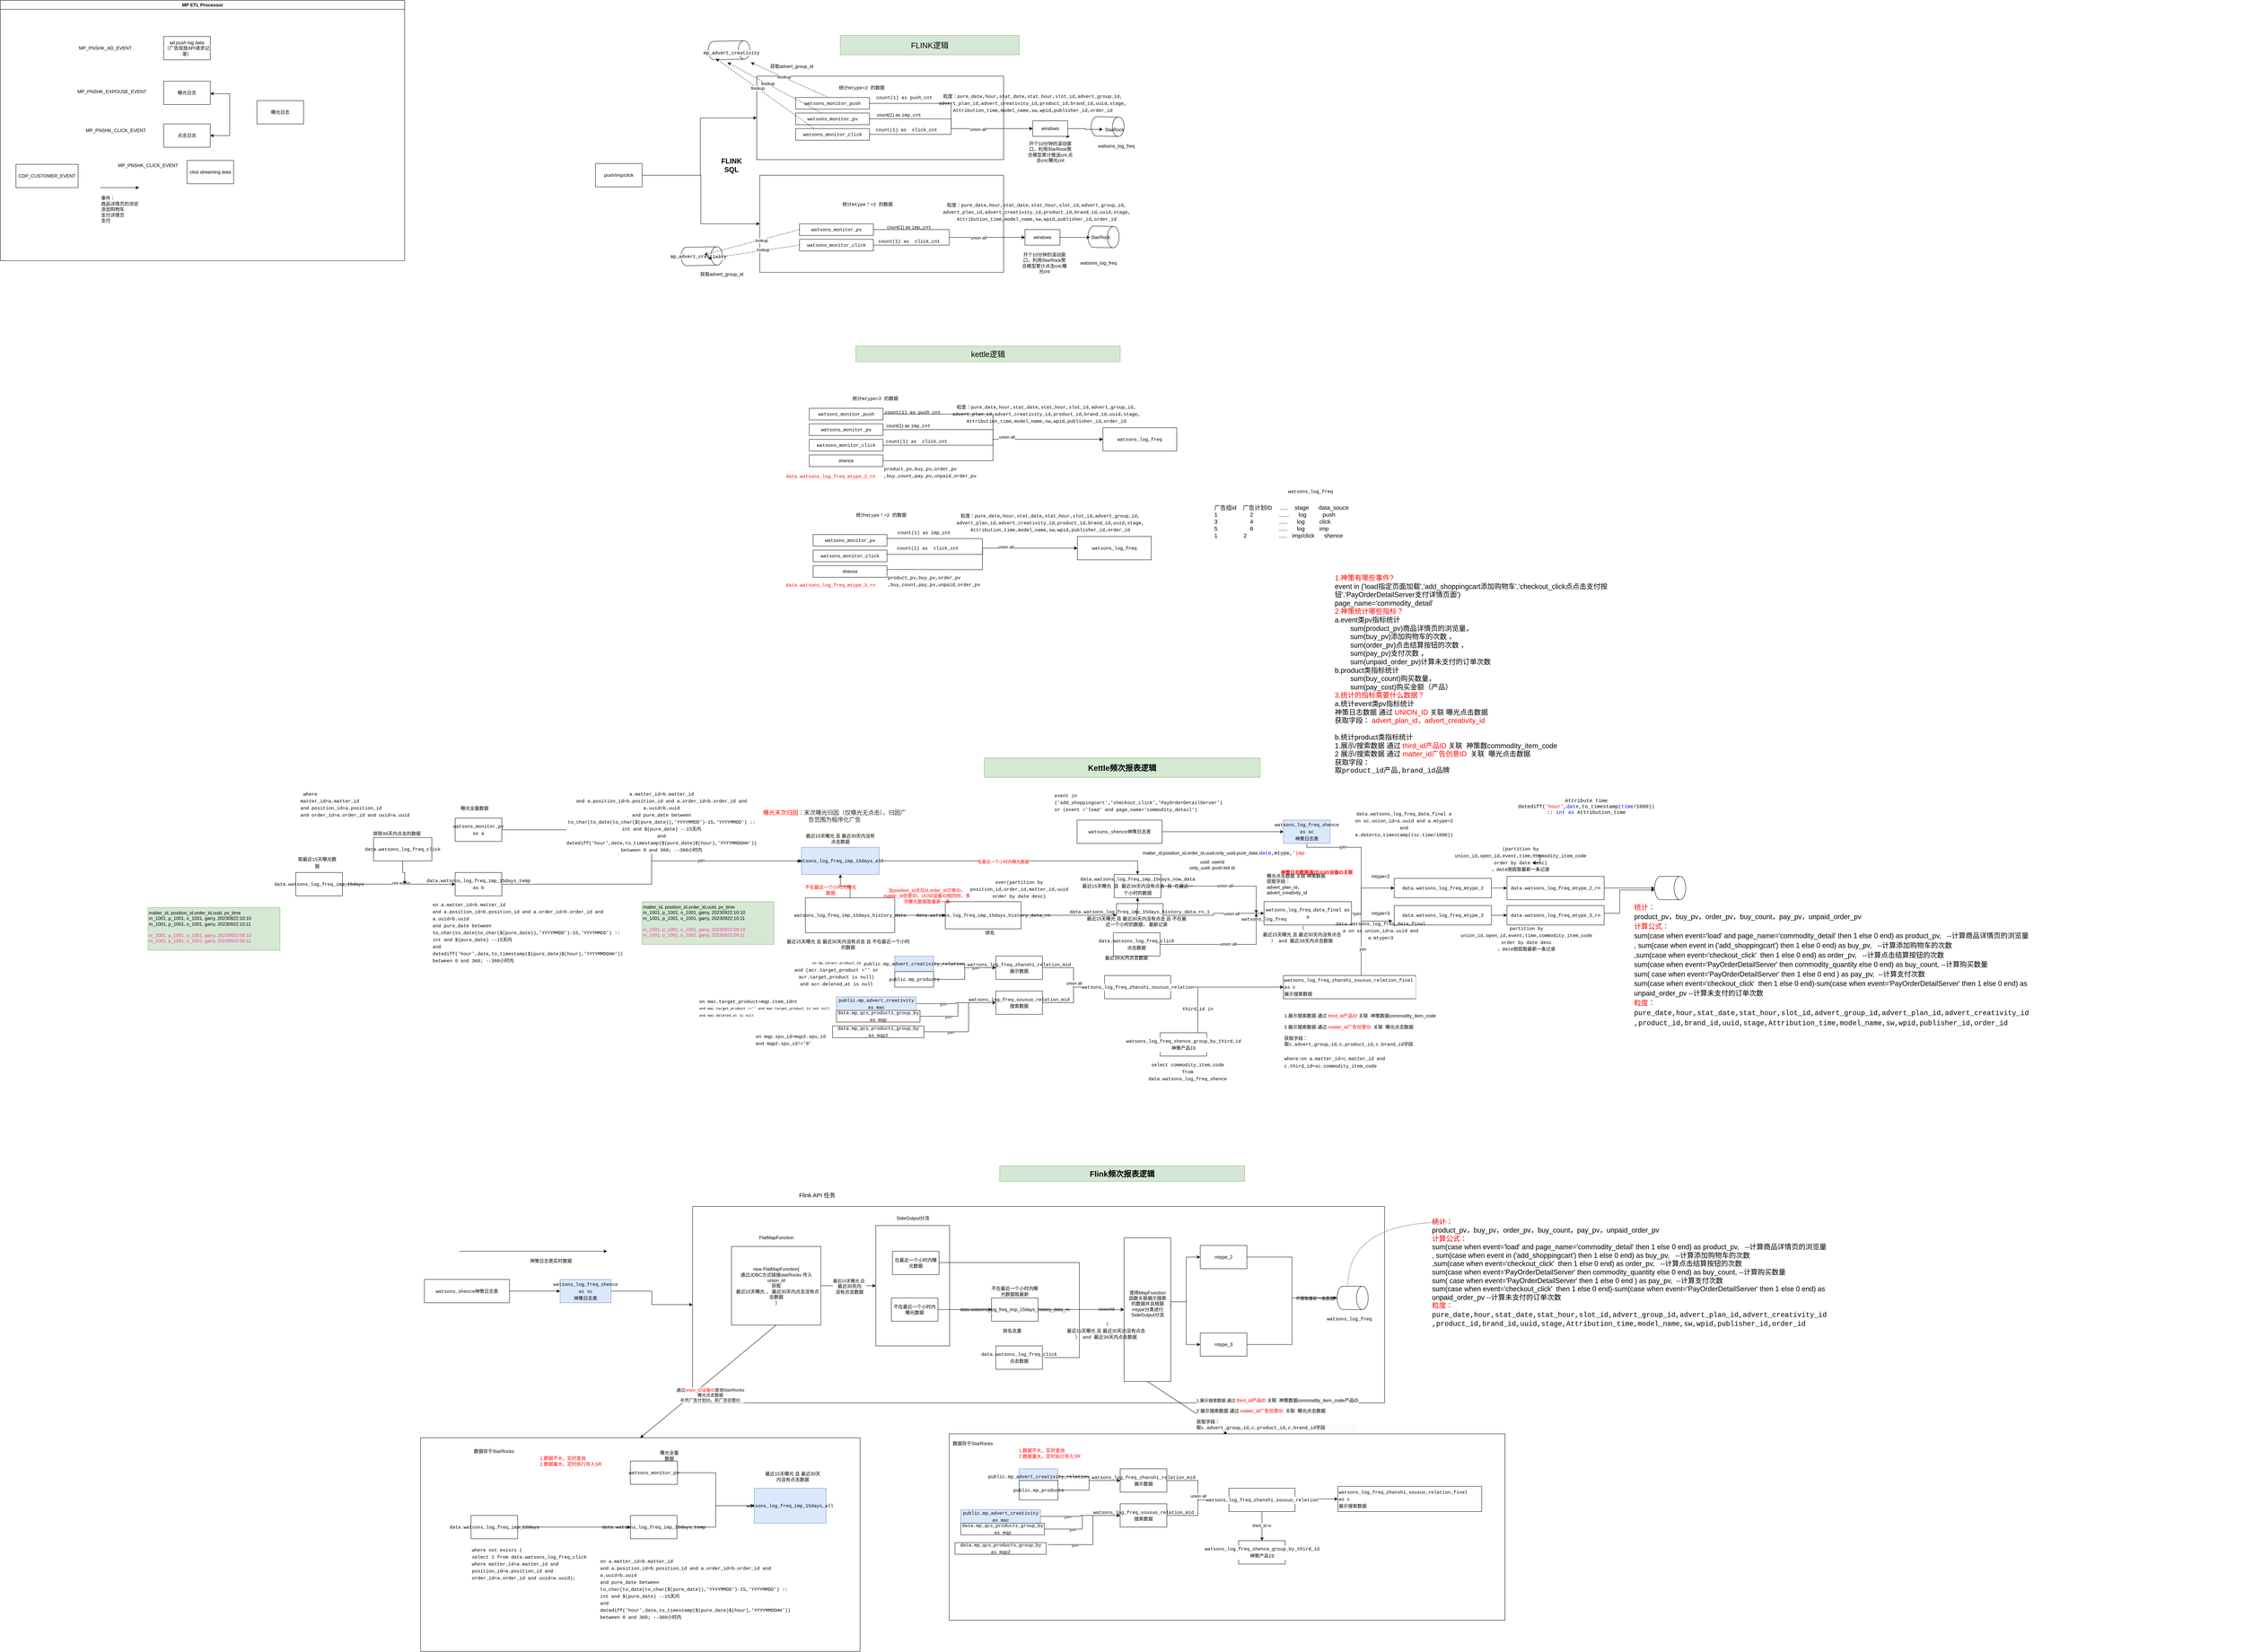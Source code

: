 <mxfile version="21.6.6" type="github">
  <diagram name="第 1 页" id="pi0UpReLWuHcwgIMWtpg">
    <mxGraphModel dx="1372" dy="-414" grid="1" gridSize="10" guides="1" tooltips="1" connect="1" arrows="1" fold="1" page="1" pageScale="1" pageWidth="827" pageHeight="1169" math="0" shadow="0">
      <root>
        <mxCell id="0" />
        <mxCell id="1" parent="0" />
        <mxCell id="CeW1_p6aMPxrC6hnmOst-298" value="" style="rounded=0;whiteSpace=wrap;html=1;" parent="1" vertex="1">
          <mxGeometry x="2143.35" y="1820" width="627.5" height="250" as="geometry" />
        </mxCell>
        <mxCell id="CeW1_p6aMPxrC6hnmOst-299" value="" style="rounded=0;whiteSpace=wrap;html=1;" parent="1" vertex="1">
          <mxGeometry x="2135.85" y="1565" width="635" height="215" as="geometry" />
        </mxCell>
        <mxCell id="CeW1_p6aMPxrC6hnmOst-300" value="&lt;div style=&quot;font-family: Menlo, Monaco, &amp;quot;Courier New&amp;quot;, monospace; line-height: 18px;&quot;&gt;统计mtype=2 的数据&lt;/div&gt;" style="text;html=1;strokeColor=none;fillColor=none;align=center;verticalAlign=middle;whiteSpace=wrap;rounded=0;labelBackgroundColor=none;fontColor=default;" parent="1" vertex="1">
          <mxGeometry x="2350.85" y="2380" width="180" height="30" as="geometry" />
        </mxCell>
        <mxCell id="CeW1_p6aMPxrC6hnmOst-301" style="edgeStyle=orthogonalEdgeStyle;rounded=0;orthogonalLoop=1;jettySize=auto;html=1;entryX=0;entryY=0.5;entryDx=0;entryDy=0;" parent="1" source="CeW1_p6aMPxrC6hnmOst-302" target="CeW1_p6aMPxrC6hnmOst-310" edge="1">
          <mxGeometry relative="1" as="geometry" />
        </mxCell>
        <mxCell id="CeW1_p6aMPxrC6hnmOst-302" value="&lt;div style=&quot;font-family: Menlo, Monaco, &amp;quot;Courier New&amp;quot;, monospace; line-height: 18px;&quot;&gt;watsons_monitor_push&lt;/div&gt;" style="rounded=0;whiteSpace=wrap;html=1;fontColor=default;labelBackgroundColor=none;" parent="1" vertex="1">
          <mxGeometry x="2270.85" y="2420" width="190" height="30" as="geometry" />
        </mxCell>
        <mxCell id="CeW1_p6aMPxrC6hnmOst-303" style="edgeStyle=orthogonalEdgeStyle;rounded=0;orthogonalLoop=1;jettySize=auto;html=1;" parent="1" source="CeW1_p6aMPxrC6hnmOst-304" target="CeW1_p6aMPxrC6hnmOst-310" edge="1">
          <mxGeometry relative="1" as="geometry" />
        </mxCell>
        <mxCell id="CeW1_p6aMPxrC6hnmOst-304" value="&lt;div style=&quot;font-family: Menlo, Monaco, &amp;quot;Courier New&amp;quot;, monospace; line-height: 18px;&quot;&gt;watsons_monitor_pv&lt;/div&gt;" style="rounded=0;whiteSpace=wrap;html=1;fontColor=default;labelBackgroundColor=none;" parent="1" vertex="1">
          <mxGeometry x="2270.85" y="2460" width="190" height="30" as="geometry" />
        </mxCell>
        <mxCell id="CeW1_p6aMPxrC6hnmOst-305" style="edgeStyle=orthogonalEdgeStyle;rounded=0;orthogonalLoop=1;jettySize=auto;html=1;" parent="1" source="CeW1_p6aMPxrC6hnmOst-306" target="CeW1_p6aMPxrC6hnmOst-310" edge="1">
          <mxGeometry relative="1" as="geometry" />
        </mxCell>
        <mxCell id="CeW1_p6aMPxrC6hnmOst-306" value="&lt;div style=&quot;font-family: Menlo, Monaco, &amp;quot;Courier New&amp;quot;, monospace; line-height: 18px;&quot;&gt;watsons_monitor_click&lt;/div&gt;" style="rounded=0;whiteSpace=wrap;html=1;labelBackgroundColor=none;fontColor=default;" parent="1" vertex="1">
          <mxGeometry x="2270.85" y="2500" width="190" height="30" as="geometry" />
        </mxCell>
        <mxCell id="CeW1_p6aMPxrC6hnmOst-307" style="edgeStyle=orthogonalEdgeStyle;rounded=0;orthogonalLoop=1;jettySize=auto;html=1;entryX=0;entryY=0.5;entryDx=0;entryDy=0;" parent="1" source="CeW1_p6aMPxrC6hnmOst-309" target="CeW1_p6aMPxrC6hnmOst-310" edge="1">
          <mxGeometry relative="1" as="geometry" />
        </mxCell>
        <mxCell id="CeW1_p6aMPxrC6hnmOst-308" value="union all" style="edgeLabel;html=1;align=center;verticalAlign=middle;resizable=0;points=[];" parent="CeW1_p6aMPxrC6hnmOst-307" vertex="1" connectable="0">
          <mxGeometry x="0.2" y="6" relative="1" as="geometry">
            <mxPoint as="offset" />
          </mxGeometry>
        </mxCell>
        <mxCell id="CeW1_p6aMPxrC6hnmOst-309" value="shence" style="rounded=0;whiteSpace=wrap;html=1;" parent="1" vertex="1">
          <mxGeometry x="2270.85" y="2540" width="190" height="30" as="geometry" />
        </mxCell>
        <mxCell id="CeW1_p6aMPxrC6hnmOst-310" value="&lt;div style=&quot;font-family: Menlo, Monaco, &amp;quot;Courier New&amp;quot;, monospace; line-height: 18px;&quot;&gt;watsons_log_freq&lt;/div&gt;" style="rounded=0;whiteSpace=wrap;html=1;gradientColor=none;labelBackgroundColor=none;fontColor=default;" parent="1" vertex="1">
          <mxGeometry x="3026.35" y="2470" width="190" height="60" as="geometry" />
        </mxCell>
        <mxCell id="CeW1_p6aMPxrC6hnmOst-311" value="&lt;div style=&quot;font-family: Menlo, Monaco, &amp;quot;Courier New&amp;quot;, monospace; line-height: 18px;&quot;&gt;count(1) as push_cnt&lt;/div&gt;" style="text;html=1;strokeColor=none;fillColor=none;align=center;verticalAlign=middle;whiteSpace=wrap;rounded=0;labelBackgroundColor=none;fontColor=default;" parent="1" vertex="1">
          <mxGeometry x="2452.1" y="2420" width="170" height="20" as="geometry" />
        </mxCell>
        <mxCell id="CeW1_p6aMPxrC6hnmOst-312" value="count(1) as&amp;nbsp;&lt;span style=&quot;font-family: Menlo, Monaco, &amp;quot;Courier New&amp;quot;, monospace; background-color: initial;&quot;&gt;imp_cnt&lt;/span&gt;" style="text;html=1;strokeColor=none;fillColor=none;align=center;verticalAlign=middle;whiteSpace=wrap;rounded=0;labelBackgroundColor=none;fontColor=default;" parent="1" vertex="1">
          <mxGeometry x="2425.85" y="2450" width="200" height="30" as="geometry" />
        </mxCell>
        <mxCell id="CeW1_p6aMPxrC6hnmOst-313" value="&lt;div style=&quot;font-family: Menlo, Monaco, &amp;quot;Courier New&amp;quot;, monospace; line-height: 18px;&quot;&gt;count(1) as&amp;nbsp; click_cnt&lt;/div&gt;" style="text;html=1;strokeColor=none;fillColor=none;align=center;verticalAlign=middle;whiteSpace=wrap;rounded=0;labelBackgroundColor=none;fontColor=default;" parent="1" vertex="1">
          <mxGeometry x="2462.1" y="2500" width="170" height="10" as="geometry" />
        </mxCell>
        <mxCell id="CeW1_p6aMPxrC6hnmOst-314" value="&lt;div style=&quot;font-family: Menlo, Monaco, &amp;quot;Courier New&amp;quot;, monospace; line-height: 18px;&quot;&gt;product_pv,buy_pv,order_pv&lt;/div&gt;&lt;div style=&quot;font-family: Menlo, Monaco, &amp;quot;Courier New&amp;quot;, monospace; line-height: 18px;&quot;&gt;,buy_count,pay_pv,unpaid_order_pv&lt;/div&gt;" style="text;html=1;strokeColor=none;fillColor=none;align=left;verticalAlign=middle;whiteSpace=wrap;rounded=0;fontColor=default;labelBackgroundColor=none;" parent="1" vertex="1">
          <mxGeometry x="2460.85" y="2540" width="190" height="90" as="geometry" />
        </mxCell>
        <mxCell id="CeW1_p6aMPxrC6hnmOst-315" value="&lt;div style=&quot;font-family: Menlo, Monaco, &amp;quot;Courier New&amp;quot;, monospace; font-weight: normal; font-size: 12px; line-height: 18px;&quot;&gt;&lt;div&gt;&lt;span style=&quot;&quot;&gt;粒度&lt;/span&gt;&lt;span style=&quot;background-color: initial;&quot;&gt;：pure_date,&lt;/span&gt;&lt;span style=&quot;background-color: initial;&quot;&gt;hour&lt;/span&gt;&lt;span style=&quot;background-color: initial;&quot;&gt;,stat_date,stat_hour,slot_id,advert_group_id,&lt;/span&gt;&lt;/div&gt;&lt;div&gt;&lt;span style=&quot;&quot;&gt;advert_plan_id,advert_creativity_id,product_id,brand_id,uuid,stage,&lt;/span&gt;&lt;/div&gt;&lt;div&gt;&lt;span style=&quot;&quot;&gt;Attribution_time,model_name,sw,wpid,publisher_id,order_id&lt;/span&gt;&lt;/div&gt;&lt;/div&gt;" style="text;html=1;strokeColor=none;fillColor=none;align=center;verticalAlign=middle;whiteSpace=wrap;rounded=0;fontColor=default;labelBackgroundColor=none;" parent="1" vertex="1">
          <mxGeometry x="2850.85" y="2420" width="60" height="30" as="geometry" />
        </mxCell>
        <mxCell id="CeW1_p6aMPxrC6hnmOst-316" value="&lt;div style=&quot;font-family: Menlo, Monaco, &amp;quot;Courier New&amp;quot;, monospace; line-height: 18px;&quot;&gt;统计mtype！=2 的数据&lt;/div&gt;" style="text;html=1;strokeColor=none;fillColor=none;align=center;verticalAlign=middle;whiteSpace=wrap;rounded=0;labelBackgroundColor=none;fontColor=default;" parent="1" vertex="1">
          <mxGeometry x="2350.85" y="2680" width="210" height="30" as="geometry" />
        </mxCell>
        <mxCell id="CeW1_p6aMPxrC6hnmOst-317" style="edgeStyle=orthogonalEdgeStyle;rounded=0;orthogonalLoop=1;jettySize=auto;html=1;" parent="1" target="CeW1_p6aMPxrC6hnmOst-321" edge="1">
          <mxGeometry relative="1" as="geometry">
            <mxPoint x="2470.85" y="2755" as="sourcePoint" />
          </mxGeometry>
        </mxCell>
        <mxCell id="CeW1_p6aMPxrC6hnmOst-318" style="edgeStyle=orthogonalEdgeStyle;rounded=0;orthogonalLoop=1;jettySize=auto;html=1;" parent="1" target="CeW1_p6aMPxrC6hnmOst-321" edge="1">
          <mxGeometry relative="1" as="geometry">
            <mxPoint x="2470.85" y="2795" as="sourcePoint" />
            <Array as="points">
              <mxPoint x="2716.85" y="2796" />
              <mxPoint x="2716.85" y="2780" />
            </Array>
          </mxGeometry>
        </mxCell>
        <mxCell id="CeW1_p6aMPxrC6hnmOst-319" style="edgeStyle=orthogonalEdgeStyle;rounded=0;orthogonalLoop=1;jettySize=auto;html=1;entryX=0;entryY=0.5;entryDx=0;entryDy=0;" parent="1" target="CeW1_p6aMPxrC6hnmOst-321" edge="1">
          <mxGeometry relative="1" as="geometry">
            <mxPoint x="2470.85" y="2835" as="sourcePoint" />
          </mxGeometry>
        </mxCell>
        <mxCell id="CeW1_p6aMPxrC6hnmOst-320" value="union all" style="edgeLabel;html=1;align=center;verticalAlign=middle;resizable=0;points=[];" parent="CeW1_p6aMPxrC6hnmOst-319" vertex="1" connectable="0">
          <mxGeometry x="0.321" y="3" relative="1" as="geometry">
            <mxPoint as="offset" />
          </mxGeometry>
        </mxCell>
        <mxCell id="CeW1_p6aMPxrC6hnmOst-321" value="&lt;div style=&quot;font-family: Menlo, Monaco, &amp;quot;Courier New&amp;quot;, monospace; line-height: 18px;&quot;&gt;watsons_log_freq&lt;/div&gt;" style="rounded=0;whiteSpace=wrap;html=1;gradientColor=none;labelBackgroundColor=none;fontColor=default;" parent="1" vertex="1">
          <mxGeometry x="2960.85" y="2750" width="190" height="60" as="geometry" />
        </mxCell>
        <mxCell id="CeW1_p6aMPxrC6hnmOst-322" value="&lt;div style=&quot;font-family: Menlo, Monaco, &amp;quot;Courier New&amp;quot;, monospace; line-height: 18px;&quot;&gt;count(1) as&amp;nbsp;&lt;span style=&quot;border-color: var(--border-color); background-color: initial;&quot;&gt;imp_cnt&lt;/span&gt;&lt;br&gt;&lt;/div&gt;" style="text;html=1;strokeColor=none;fillColor=none;align=center;verticalAlign=middle;whiteSpace=wrap;rounded=0;labelBackgroundColor=none;fontColor=default;" parent="1" vertex="1">
          <mxGeometry x="2495.85" y="2730" width="140" height="20" as="geometry" />
        </mxCell>
        <mxCell id="CeW1_p6aMPxrC6hnmOst-323" value="&lt;div style=&quot;font-family: Menlo, Monaco, &amp;quot;Courier New&amp;quot;, monospace; line-height: 18px;&quot;&gt;count(1) as&amp;nbsp; click_cnt&lt;br&gt;&lt;/div&gt;" style="text;html=1;strokeColor=none;fillColor=none;align=center;verticalAlign=middle;whiteSpace=wrap;rounded=0;labelBackgroundColor=none;fontColor=default;" parent="1" vertex="1">
          <mxGeometry x="2490.85" y="2775" width="170" height="10" as="geometry" />
        </mxCell>
        <mxCell id="CeW1_p6aMPxrC6hnmOst-324" value="&lt;div style=&quot;font-family: Menlo, Monaco, &amp;quot;Courier New&amp;quot;, monospace; line-height: 18px;&quot;&gt;product_pv,buy_pv,order_pv&lt;/div&gt;&lt;div style=&quot;font-family: Menlo, Monaco, &amp;quot;Courier New&amp;quot;, monospace; line-height: 18px;&quot;&gt;,buy_count,pay_pv,unpaid_order_pv&lt;/div&gt;" style="text;html=1;strokeColor=none;fillColor=none;align=left;verticalAlign=middle;whiteSpace=wrap;rounded=0;fontColor=default;labelBackgroundColor=none;" parent="1" vertex="1">
          <mxGeometry x="2470.85" y="2820" width="190" height="90" as="geometry" />
        </mxCell>
        <mxCell id="CeW1_p6aMPxrC6hnmOst-325" value="&lt;div style=&quot;font-family: Menlo, Monaco, &amp;quot;Courier New&amp;quot;, monospace; font-weight: normal; font-size: 12px; line-height: 18px;&quot;&gt;&lt;div&gt;&lt;span style=&quot;&quot;&gt;粒度：pure_date,&lt;/span&gt;&lt;span style=&quot;&quot;&gt;hour&lt;/span&gt;&lt;span style=&quot;&quot;&gt;,stat_date,stat_hour,slot_id,advert_group_id,&lt;/span&gt;&lt;/div&gt;&lt;div&gt;&lt;span style=&quot;&quot;&gt;advert_plan_id,advert_creativity_id,product_id,brand_id,uuid,stage,&lt;/span&gt;&lt;/div&gt;&lt;div&gt;&lt;span style=&quot;&quot;&gt;Attribution_time,model_name,sw,wpid,publisher_id,order_id&lt;/span&gt;&lt;/div&gt;&lt;/div&gt;" style="text;html=1;strokeColor=none;fillColor=none;align=center;verticalAlign=middle;whiteSpace=wrap;rounded=0;fontColor=default;labelBackgroundColor=none;" parent="1" vertex="1">
          <mxGeometry x="2860.85" y="2700" width="60" height="30" as="geometry" />
        </mxCell>
        <mxCell id="CeW1_p6aMPxrC6hnmOst-326" value="&lt;div style=&quot;font-family: Menlo, Monaco, &amp;quot;Courier New&amp;quot;, monospace; line-height: 18px;&quot;&gt;watsons_monitor_pv&lt;/div&gt;" style="rounded=0;whiteSpace=wrap;html=1;fontColor=default;labelBackgroundColor=none;" parent="1" vertex="1">
          <mxGeometry x="2280.85" y="2745" width="190" height="30" as="geometry" />
        </mxCell>
        <mxCell id="CeW1_p6aMPxrC6hnmOst-327" value="&lt;div style=&quot;font-family: Menlo, Monaco, &amp;quot;Courier New&amp;quot;, monospace; line-height: 18px;&quot;&gt;watsons_monitor_click&lt;/div&gt;" style="rounded=0;whiteSpace=wrap;html=1;labelBackgroundColor=none;fontColor=default;" parent="1" vertex="1">
          <mxGeometry x="2280.85" y="2785" width="190" height="30" as="geometry" />
        </mxCell>
        <mxCell id="CeW1_p6aMPxrC6hnmOst-328" value="shence" style="rounded=0;whiteSpace=wrap;html=1;" parent="1" vertex="1">
          <mxGeometry x="2280.85" y="2825" width="190" height="30" as="geometry" />
        </mxCell>
        <mxCell id="CeW1_p6aMPxrC6hnmOst-329" style="edgeStyle=orthogonalEdgeStyle;rounded=0;orthogonalLoop=1;jettySize=auto;html=1;" parent="1" source="CeW1_p6aMPxrC6hnmOst-330" target="CeW1_p6aMPxrC6hnmOst-386" edge="1">
          <mxGeometry relative="1" as="geometry" />
        </mxCell>
        <mxCell id="CeW1_p6aMPxrC6hnmOst-330" value="&lt;div style=&quot;font-family: Menlo, Monaco, &amp;quot;Courier New&amp;quot;, monospace; line-height: 18px;&quot;&gt;data.watsons_log_freq_mtype_2_rn&lt;/div&gt;" style="rounded=0;whiteSpace=wrap;html=1;gradientColor=none;labelBackgroundColor=none;fontColor=default;" parent="1" vertex="1">
          <mxGeometry x="4065.85" y="3625" width="250" height="60" as="geometry" />
        </mxCell>
        <mxCell id="CeW1_p6aMPxrC6hnmOst-331" value="&lt;font style=&quot;font-size: 18px;&quot;&gt;&lt;br&gt;&lt;font color=&quot;#ff0000&quot;&gt;统计：&lt;/font&gt;&lt;br&gt;product_pv，buy_pv，order_pv，buy_count，pay_pv，unpaid_order_pv&lt;br style=&quot;&quot;&gt;&lt;font color=&quot;#ff0000&quot;&gt;计算公式：&lt;/font&gt;&lt;br style=&quot;&quot;&gt;sum(case when event=&#39;load&#39; and page_name=&#39;commodity_detail&#39; then 1 else 0 end) as product_pv,&amp;nbsp; &amp;nbsp;--计算商品详情页的浏览量&lt;br style=&quot;&quot;&gt;, sum(case when event in (&#39;add_shoppingcart&#39;) then 1 else 0 end) as buy_pv,&amp;nbsp; &amp;nbsp;--计算添加购物车的次数&lt;br&gt;,sum(case when event=&#39;checkout_click&#39;&amp;nbsp; then 1 else 0 end) as order_pv,&amp;nbsp; &amp;nbsp;--计算点击结算按钮的次数 &lt;br&gt;sum(case when event=&#39;PayOrderDetailServer&#39; then commodity_quantity else 0 end) as buy_count, --计算购买数量 &lt;br style=&quot;&quot;&gt;sum( case when event=&#39;PayOrderDetailServer&#39; then 1 else 0 end ) as pay_pv,&amp;nbsp; --计算支付次数 &lt;br&gt;sum(case when event=&#39;checkout_click&#39;&amp;nbsp; then 1 else 0 end)-sum(case when event=&#39;PayOrderDetailServer&#39; then 1 else 0 end) as unpaid_order_pv --计算未支付的订单次数&lt;br&gt;&lt;span style=&quot;font-family: Menlo, Monaco, &amp;quot;Courier New&amp;quot;, monospace; background-color: initial;&quot;&gt;&lt;font color=&quot;#ff0000&quot;&gt;粒度&lt;/font&gt;&lt;/span&gt;&lt;span style=&quot;font-family: Menlo, Monaco, &amp;quot;Courier New&amp;quot;, monospace; background-color: initial; border-color: var(--border-color);&quot;&gt;&lt;font color=&quot;#ff0000&quot;&gt;：&lt;/font&gt;pure_date,&lt;/span&gt;&lt;span style=&quot;font-family: Menlo, Monaco, &amp;quot;Courier New&amp;quot;, monospace; background-color: initial; border-color: var(--border-color);&quot;&gt;hour&lt;/span&gt;&lt;/font&gt;&lt;span style=&quot;font-family: Menlo, Monaco, &amp;quot;Courier New&amp;quot;, monospace; background-color: initial; border-color: var(--border-color); font-size: 18px;&quot;&gt;&lt;font style=&quot;font-size: 18px;&quot;&gt;,stat_date,stat_hour,slot_id,advert_group_id,&lt;span style=&quot;background-color: initial;&quot;&gt;advert_plan_id,advert_creativity_id&lt;br&gt;,product_id,brand_id,uuid,stage,&lt;/span&gt;&lt;span style=&quot;background-color: initial;&quot;&gt;Attribution_time,model_name,sw,wpid,publisher_id,order_id&lt;/span&gt;&lt;/font&gt;&lt;span style=&quot;font-size: 12px; background-color: initial;&quot;&gt;&lt;br&gt;&lt;/span&gt;&lt;/span&gt;" style="text;html=1;strokeColor=none;fillColor=none;align=left;verticalAlign=top;whiteSpace=wrap;rounded=0;fontSize=20;" parent="1" vertex="1">
          <mxGeometry x="4390.85" y="3660" width="990" height="550" as="geometry" />
        </mxCell>
        <mxCell id="CeW1_p6aMPxrC6hnmOst-332" style="edgeStyle=orthogonalEdgeStyle;rounded=0;orthogonalLoop=1;jettySize=auto;html=1;" parent="1" source="CeW1_p6aMPxrC6hnmOst-334" target="CeW1_p6aMPxrC6hnmOst-341" edge="1">
          <mxGeometry relative="1" as="geometry" />
        </mxCell>
        <mxCell id="CeW1_p6aMPxrC6hnmOst-333" value="&amp;nbsp;union all&amp;nbsp;" style="edgeLabel;html=1;align=center;verticalAlign=middle;resizable=0;points=[];" parent="CeW1_p6aMPxrC6hnmOst-332" vertex="1" connectable="0">
          <mxGeometry x="0.144" y="1" relative="1" as="geometry">
            <mxPoint as="offset" />
          </mxGeometry>
        </mxCell>
        <mxCell id="CeW1_p6aMPxrC6hnmOst-334" value="&lt;div style=&quot;font-family: Menlo, Monaco, &amp;quot;Courier New&amp;quot;, monospace; line-height: 18px;&quot;&gt;watsons_log_freq_zhanshi_relation_mid&lt;/div&gt;展示数据" style="rounded=0;whiteSpace=wrap;html=1;labelBackgroundColor=none;fontColor=default;" parent="1" vertex="1">
          <mxGeometry x="2750.85" y="3830" width="120" height="60" as="geometry" />
        </mxCell>
        <mxCell id="CeW1_p6aMPxrC6hnmOst-335" style="edgeStyle=orthogonalEdgeStyle;rounded=0;orthogonalLoop=1;jettySize=auto;html=1;" parent="1" source="CeW1_p6aMPxrC6hnmOst-336" target="CeW1_p6aMPxrC6hnmOst-341" edge="1">
          <mxGeometry relative="1" as="geometry" />
        </mxCell>
        <mxCell id="CeW1_p6aMPxrC6hnmOst-336" value="&lt;div style=&quot;font-family: Menlo, Monaco, &amp;quot;Courier New&amp;quot;, monospace; line-height: 18px;&quot;&gt;watsons_log_freq_sousuo_relation_mid&lt;/div&gt;搜索数据" style="rounded=0;whiteSpace=wrap;html=1;labelBackgroundColor=none;fontColor=default;" parent="1" vertex="1">
          <mxGeometry x="2750.85" y="3920" width="120" height="60" as="geometry" />
        </mxCell>
        <mxCell id="CeW1_p6aMPxrC6hnmOst-337" style="edgeStyle=orthogonalEdgeStyle;rounded=0;orthogonalLoop=1;jettySize=auto;html=1;entryX=0;entryY=0.5;entryDx=0;entryDy=0;" parent="1" source="CeW1_p6aMPxrC6hnmOst-339" target="CeW1_p6aMPxrC6hnmOst-365" edge="1">
          <mxGeometry relative="1" as="geometry">
            <Array as="points">
              <mxPoint x="3550.85" y="3550" />
              <mxPoint x="3690.85" y="3550" />
              <mxPoint x="3690.85" y="3655" />
            </Array>
          </mxGeometry>
        </mxCell>
        <mxCell id="CeW1_p6aMPxrC6hnmOst-338" value="join" style="edgeLabel;html=1;align=center;verticalAlign=middle;resizable=0;points=[];" parent="CeW1_p6aMPxrC6hnmOst-337" vertex="1" connectable="0">
          <mxGeometry x="-0.393" y="1" relative="1" as="geometry">
            <mxPoint as="offset" />
          </mxGeometry>
        </mxCell>
        <mxCell id="CeW1_p6aMPxrC6hnmOst-339" value="&lt;div style=&quot;font-family: Menlo, Monaco, &amp;quot;Courier New&amp;quot;, monospace; line-height: 18px;&quot;&gt;watsons_log_freq_shence as sc&lt;/div&gt;&lt;div style=&quot;font-family: Menlo, Monaco, &amp;quot;Courier New&amp;quot;, monospace; line-height: 18px;&quot;&gt;神策日志表&lt;/div&gt;" style="rounded=0;whiteSpace=wrap;html=1;labelBackgroundColor=none;fillColor=#dae8fc;strokeColor=#6c8ebf;" parent="1" vertex="1">
          <mxGeometry x="3490.85" y="3480" width="120" height="60" as="geometry" />
        </mxCell>
        <mxCell id="CeW1_p6aMPxrC6hnmOst-340" style="edgeStyle=orthogonalEdgeStyle;rounded=0;orthogonalLoop=1;jettySize=auto;html=1;exitX=1;exitY=0.5;exitDx=0;exitDy=0;" parent="1" source="CeW1_p6aMPxrC6hnmOst-341" target="CeW1_p6aMPxrC6hnmOst-350" edge="1">
          <mxGeometry relative="1" as="geometry" />
        </mxCell>
        <mxCell id="CeW1_p6aMPxrC6hnmOst-341" value="&lt;div style=&quot;font-family: Menlo, Monaco, &amp;quot;Courier New&amp;quot;, monospace; line-height: 18px;&quot;&gt;&lt;div style=&quot;line-height: 18px;&quot;&gt;watsons_log_freq_zhanshi_sousuo_relation&lt;/div&gt;&lt;/div&gt;" style="rounded=0;whiteSpace=wrap;html=1;fontColor=default;labelBackgroundColor=default;" parent="1" vertex="1">
          <mxGeometry x="3030.6" y="3880" width="170" height="60" as="geometry" />
        </mxCell>
        <mxCell id="CeW1_p6aMPxrC6hnmOst-342" style="edgeStyle=orthogonalEdgeStyle;rounded=0;orthogonalLoop=1;jettySize=auto;html=1;entryX=0;entryY=0.5;entryDx=0;entryDy=0;" parent="1" source="CeW1_p6aMPxrC6hnmOst-344" target="CeW1_p6aMPxrC6hnmOst-365" edge="1">
          <mxGeometry relative="1" as="geometry">
            <Array as="points">
              <mxPoint x="3690.85" y="3720" />
              <mxPoint x="3690.85" y="3655" />
            </Array>
          </mxGeometry>
        </mxCell>
        <mxCell id="CeW1_p6aMPxrC6hnmOst-343" value="join" style="edgeLabel;html=1;align=center;verticalAlign=middle;resizable=0;points=[];" parent="CeW1_p6aMPxrC6hnmOst-342" vertex="1" connectable="0">
          <mxGeometry x="-0.846" y="-1" relative="1" as="geometry">
            <mxPoint as="offset" />
          </mxGeometry>
        </mxCell>
        <mxCell id="CeW1_p6aMPxrC6hnmOst-344" value="&lt;div style=&quot;font-family: Menlo, Monaco, &amp;quot;Courier New&amp;quot;, monospace; line-height: 18px;&quot;&gt;watsons_log_freq_data_final as a&lt;/div&gt;" style="rounded=0;whiteSpace=wrap;html=1;fontColor=default;labelBackgroundColor=none;" parent="1" vertex="1">
          <mxGeometry x="3440.85" y="3690" width="225" height="60" as="geometry" />
        </mxCell>
        <mxCell id="CeW1_p6aMPxrC6hnmOst-345" style="edgeStyle=orthogonalEdgeStyle;rounded=0;orthogonalLoop=1;jettySize=auto;html=1;" parent="1" source="CeW1_p6aMPxrC6hnmOst-346" target="CeW1_p6aMPxrC6hnmOst-339" edge="1">
          <mxGeometry relative="1" as="geometry" />
        </mxCell>
        <mxCell id="CeW1_p6aMPxrC6hnmOst-346" value="&lt;div style=&quot;font-family: Menlo, Monaco, &amp;quot;Courier New&amp;quot;, monospace; line-height: 18px;&quot;&gt;watsons_shence神策日志表&lt;/div&gt;" style="rounded=0;whiteSpace=wrap;html=1;labelBackgroundColor=default;fontColor=default;" parent="1" vertex="1">
          <mxGeometry x="2959.85" y="3480" width="219" height="60" as="geometry" />
        </mxCell>
        <mxCell id="CeW1_p6aMPxrC6hnmOst-347" value="&lt;div style=&quot;font-family: Menlo, Monaco, &amp;quot;Courier New&amp;quot;, monospace; line-height: 18px;&quot;&gt;event &lt;span style=&quot;&quot;&gt;in&lt;/span&gt; (&lt;span style=&quot;&quot;&gt;&#39;add_shoppingcart&#39;&lt;/span&gt;,&lt;span style=&quot;&quot;&gt;&#39;checkout_click&#39;&lt;/span&gt;,&lt;span style=&quot;&quot;&gt;&#39;PayOrderDetailServer&#39;&lt;/span&gt;) &lt;span style=&quot;&quot;&gt;or&lt;/span&gt; (&lt;span style=&quot;&quot;&gt;event&lt;/span&gt; &lt;span style=&quot;&quot;&gt;=&lt;/span&gt;&lt;span style=&quot;&quot;&gt;&#39;load&#39;&lt;/span&gt; &lt;span style=&quot;&quot;&gt;and&lt;/span&gt; page_name&lt;span style=&quot;&quot;&gt;=&lt;/span&gt;&lt;span style=&quot;&quot;&gt;&#39;commodity_detail&#39;&lt;/span&gt;)&lt;/div&gt;" style="text;html=1;strokeColor=none;fillColor=none;align=left;verticalAlign=middle;whiteSpace=wrap;rounded=0;fontColor=default;labelBackgroundColor=none;" parent="1" vertex="1">
          <mxGeometry x="2899.85" y="3420" width="60" height="30" as="geometry" />
        </mxCell>
        <mxCell id="CeW1_p6aMPxrC6hnmOst-348" style="edgeStyle=orthogonalEdgeStyle;rounded=0;orthogonalLoop=1;jettySize=auto;html=1;entryX=0;entryY=0.5;entryDx=0;entryDy=0;" parent="1" edge="1">
          <mxGeometry relative="1" as="geometry">
            <Array as="points">
              <mxPoint x="3690.85" y="3910" />
              <mxPoint x="3690.85" y="3655" />
            </Array>
            <mxPoint x="3630.85" y="3910" as="sourcePoint" />
            <mxPoint x="3795.85" y="3655" as="targetPoint" />
          </mxGeometry>
        </mxCell>
        <mxCell id="CeW1_p6aMPxrC6hnmOst-349" value="join" style="edgeLabel;html=1;align=center;verticalAlign=middle;resizable=0;points=[];" parent="CeW1_p6aMPxrC6hnmOst-348" vertex="1" connectable="0">
          <mxGeometry x="-0.248" y="-3" relative="1" as="geometry">
            <mxPoint x="1" as="offset" />
          </mxGeometry>
        </mxCell>
        <mxCell id="CeW1_p6aMPxrC6hnmOst-350" value="&lt;div style=&quot;font-family: Menlo, Monaco, &amp;quot;Courier New&amp;quot;, monospace; line-height: 18px;&quot;&gt;watsons_log_freq_zhanshi_sousuo_relation_final as c&lt;/div&gt;&lt;div style=&quot;font-family: Menlo, Monaco, &amp;quot;Courier New&amp;quot;, monospace; line-height: 18px;&quot;&gt;展示搜索数据&amp;nbsp;&lt;/div&gt;" style="rounded=0;whiteSpace=wrap;html=1;align=left;labelBackgroundColor=default;fontColor=default;" parent="1" vertex="1">
          <mxGeometry x="3490.85" y="3880" width="340" height="60" as="geometry" />
        </mxCell>
        <mxCell id="CeW1_p6aMPxrC6hnmOst-351" value="&lt;div style=&quot;font-family: Menlo, Monaco, &amp;quot;Courier New&amp;quot;, monospace; line-height: 18px;&quot;&gt;select commodity_item_code &lt;span style=&quot;&quot;&gt;from&lt;/span&gt; data.watsons_log_freq_shence &lt;/div&gt;" style="text;html=1;strokeColor=none;fillColor=none;align=center;verticalAlign=middle;whiteSpace=wrap;rounded=0;fontColor=default;labelBackgroundColor=none;" parent="1" vertex="1">
          <mxGeometry x="3138.35" y="4070" width="212.5" height="115" as="geometry" />
        </mxCell>
        <mxCell id="CeW1_p6aMPxrC6hnmOst-352" style="edgeStyle=orthogonalEdgeStyle;rounded=0;orthogonalLoop=1;jettySize=auto;html=1;entryX=0;entryY=0.5;entryDx=0;entryDy=0;" parent="1" source="CeW1_p6aMPxrC6hnmOst-354" target="CeW1_p6aMPxrC6hnmOst-350" edge="1">
          <mxGeometry relative="1" as="geometry">
            <Array as="points">
              <mxPoint x="3270.6" y="3910" />
            </Array>
          </mxGeometry>
        </mxCell>
        <mxCell id="CeW1_p6aMPxrC6hnmOst-353" value="&lt;div style=&quot;font-family: Menlo, Monaco, &amp;quot;Courier New&amp;quot;, monospace; font-size: 12px; line-height: 18px;&quot;&gt;third_id in&lt;/div&gt;" style="edgeLabel;html=1;align=center;verticalAlign=middle;resizable=0;points=[];labelBackgroundColor=none;fontColor=default;" parent="CeW1_p6aMPxrC6hnmOst-352" vertex="1" connectable="0">
          <mxGeometry x="-0.636" y="1" relative="1" as="geometry">
            <mxPoint as="offset" />
          </mxGeometry>
        </mxCell>
        <mxCell id="CeW1_p6aMPxrC6hnmOst-354" value="&lt;div style=&quot;font-family: Menlo, Monaco, &amp;quot;Courier New&amp;quot;, monospace; line-height: 18px;&quot;&gt;watsons_log_freq_shence_group_by_third_id&lt;/div&gt;&lt;div style=&quot;font-family: Menlo, Monaco, &amp;quot;Courier New&amp;quot;, monospace; line-height: 18px;&quot;&gt;神策产品ID&lt;/div&gt;" style="rounded=0;whiteSpace=wrap;html=1;labelBackgroundColor=default;fontColor=default;" parent="1" vertex="1">
          <mxGeometry x="3173.6" y="4027.5" width="120" height="60" as="geometry" />
        </mxCell>
        <mxCell id="CeW1_p6aMPxrC6hnmOst-355" style="edgeStyle=orthogonalEdgeStyle;rounded=0;orthogonalLoop=1;jettySize=auto;html=1;" parent="1" source="CeW1_p6aMPxrC6hnmOst-357" edge="1">
          <mxGeometry relative="1" as="geometry">
            <mxPoint x="3420.85" y="3720" as="targetPoint" />
            <Array as="points">
              <mxPoint x="3421.85" y="3650" />
            </Array>
          </mxGeometry>
        </mxCell>
        <mxCell id="CeW1_p6aMPxrC6hnmOst-356" value="union all" style="edgeLabel;html=1;align=center;verticalAlign=middle;resizable=0;points=[];" parent="CeW1_p6aMPxrC6hnmOst-355" vertex="1" connectable="0">
          <mxGeometry x="0.042" y="2" relative="1" as="geometry">
            <mxPoint y="1" as="offset" />
          </mxGeometry>
        </mxCell>
        <mxCell id="CeW1_p6aMPxrC6hnmOst-357" value="&lt;div style=&quot;font-family: Menlo, Monaco, &amp;quot;Courier New&amp;quot;, monospace; line-height: 18px;&quot;&gt;data.watsons_log_freq_imp_15days_now_data&lt;/div&gt;&lt;div style=&quot;font-family: Menlo, Monaco, &amp;quot;Courier New&amp;quot;, monospace; line-height: 18px;&quot;&gt;&lt;div style=&quot;line-height: 18px;&quot;&gt;最近15天曝光 且 最近30天内没有点击 且 在最近一个小时的数据&lt;br&gt;&lt;/div&gt;&lt;/div&gt;" style="rounded=0;whiteSpace=wrap;html=1;labelBackgroundColor=none;fontColor=default;" parent="1" vertex="1">
          <mxGeometry x="3055.6" y="3620" width="120" height="60" as="geometry" />
        </mxCell>
        <mxCell id="CeW1_p6aMPxrC6hnmOst-358" style="edgeStyle=orthogonalEdgeStyle;rounded=0;orthogonalLoop=1;jettySize=auto;html=1;entryX=0;entryY=0.5;entryDx=0;entryDy=0;" parent="1" source="CeW1_p6aMPxrC6hnmOst-360" target="CeW1_p6aMPxrC6hnmOst-344" edge="1">
          <mxGeometry relative="1" as="geometry" />
        </mxCell>
        <mxCell id="CeW1_p6aMPxrC6hnmOst-359" value="union all" style="edgeLabel;html=1;align=center;verticalAlign=middle;resizable=0;points=[];" parent="CeW1_p6aMPxrC6hnmOst-358" vertex="1" connectable="0">
          <mxGeometry x="0.361" relative="1" as="geometry">
            <mxPoint y="1" as="offset" />
          </mxGeometry>
        </mxCell>
        <mxCell id="CeW1_p6aMPxrC6hnmOst-360" value="&lt;div style=&quot;font-family: Menlo, Monaco, &amp;quot;Courier New&amp;quot;, monospace; line-height: 18px;&quot;&gt;&lt;div style=&quot;line-height: 18px;&quot;&gt;data.watsons_log_freq_imp_15days_history_data_rn_1&lt;/div&gt;&lt;div style=&quot;line-height: 18px;&quot;&gt;&lt;br&gt;&lt;/div&gt;&lt;/div&gt;" style="rounded=0;whiteSpace=wrap;html=1;labelBackgroundColor=none;fontColor=default;" parent="1" vertex="1">
          <mxGeometry x="3061.35" y="3695" width="120" height="60" as="geometry" />
        </mxCell>
        <mxCell id="CeW1_p6aMPxrC6hnmOst-361" style="edgeStyle=orthogonalEdgeStyle;rounded=0;orthogonalLoop=1;jettySize=auto;html=1;" parent="1" source="CeW1_p6aMPxrC6hnmOst-363" edge="1">
          <mxGeometry relative="1" as="geometry">
            <mxPoint x="3420.85" y="3720" as="targetPoint" />
            <Array as="points">
              <mxPoint x="3421.85" y="3800" />
            </Array>
          </mxGeometry>
        </mxCell>
        <mxCell id="CeW1_p6aMPxrC6hnmOst-362" value="union all" style="edgeLabel;html=1;align=center;verticalAlign=middle;resizable=0;points=[];" parent="CeW1_p6aMPxrC6hnmOst-361" vertex="1" connectable="0">
          <mxGeometry x="0.071" y="2" relative="1" as="geometry">
            <mxPoint y="1" as="offset" />
          </mxGeometry>
        </mxCell>
        <mxCell id="CeW1_p6aMPxrC6hnmOst-363" value="&lt;div style=&quot;font-family: Menlo, Monaco, &amp;quot;Courier New&amp;quot;, monospace; line-height: 18px;&quot;&gt;&lt;div style=&quot;line-height: 18px;&quot;&gt;&lt;div style=&quot;line-height: 18px;&quot;&gt;data.watsons_log_freq_click&lt;/div&gt;&lt;div style=&quot;line-height: 18px;&quot;&gt;点击数据&lt;/div&gt;&lt;/div&gt;&lt;/div&gt;" style="rounded=0;whiteSpace=wrap;html=1;labelBackgroundColor=none;fontColor=default;" parent="1" vertex="1">
          <mxGeometry x="3053.35" y="3770" width="120" height="60" as="geometry" />
        </mxCell>
        <mxCell id="CeW1_p6aMPxrC6hnmOst-364" style="edgeStyle=orthogonalEdgeStyle;rounded=0;orthogonalLoop=1;jettySize=auto;html=1;" parent="1" source="CeW1_p6aMPxrC6hnmOst-365" target="CeW1_p6aMPxrC6hnmOst-330" edge="1">
          <mxGeometry relative="1" as="geometry" />
        </mxCell>
        <mxCell id="CeW1_p6aMPxrC6hnmOst-365" value="&lt;div style=&quot;font-family: Menlo, Monaco, &amp;quot;Courier New&amp;quot;, monospace; line-height: 18px;&quot;&gt;data.watsons_log_freq_mtype_2&lt;/div&gt;" style="rounded=0;whiteSpace=wrap;html=1;fontColor=default;labelBackgroundColor=none;" parent="1" vertex="1">
          <mxGeometry x="3775.85" y="3630" width="250" height="50" as="geometry" />
        </mxCell>
        <mxCell id="CeW1_p6aMPxrC6hnmOst-366" value="&lt;div style=&quot;font-family: Menlo, Monaco, &amp;quot;Courier New&amp;quot;, monospace; line-height: 18px;&quot;&gt;&lt;div&gt;from data.watsons_log_freq_shence sc&lt;/div&gt;&lt;div&gt;&lt;span style=&quot;&quot;&gt;join&lt;/span&gt; data.watsons_log_freq_data_final a &lt;span style=&quot;&quot;&gt;on&lt;/span&gt; sc.union_id&lt;span style=&quot;&quot;&gt;=&lt;/span&gt;a.uuid &lt;span style=&quot;&quot;&gt;and&lt;/span&gt; a.mtype&lt;span style=&quot;&quot;&gt;=&lt;/span&gt;&lt;span style=&quot;&quot;&gt;2&lt;/span&gt;&lt;/div&gt;&lt;div&gt; &lt;span style=&quot;&quot;&gt;and&lt;/span&gt; a.date&lt;span style=&quot;&quot;&gt;&amp;lt;&lt;/span&gt;to_timestamp((sc.time&lt;span style=&quot;&quot;&gt;/&lt;/span&gt;&lt;span style=&quot;&quot;&gt;1000&lt;/span&gt;))&lt;/div&gt;&lt;div&gt;&lt;span style=&quot;&quot;&gt;join&lt;/span&gt; data.watsons_log_freq_zhanshi_sousuo_relation_final c &lt;span style=&quot;&quot;&gt;on&lt;/span&gt; a.matter_id&lt;span style=&quot;&quot;&gt;=&lt;/span&gt;c.matter_id &lt;span style=&quot;&quot;&gt;and&lt;/span&gt; c.third_id&lt;span style=&quot;&quot;&gt;=&lt;/span&gt;sc.commodity_item_code;&lt;/div&gt;&lt;/div&gt;" style="text;html=1;strokeColor=none;fillColor=none;align=center;verticalAlign=middle;whiteSpace=wrap;rounded=0;fontColor=none;labelBackgroundColor=none;noLabel=1;" parent="1" vertex="1">
          <mxGeometry x="3580.85" y="3640" width="60" height="30" as="geometry" />
        </mxCell>
        <mxCell id="CeW1_p6aMPxrC6hnmOst-367" style="edgeStyle=orthogonalEdgeStyle;rounded=0;orthogonalLoop=1;jettySize=auto;html=1;" parent="1" source="CeW1_p6aMPxrC6hnmOst-368" target="CeW1_p6aMPxrC6hnmOst-360" edge="1">
          <mxGeometry relative="1" as="geometry" />
        </mxCell>
        <mxCell id="CeW1_p6aMPxrC6hnmOst-368" value="&lt;div style=&quot;font-family: Menlo, Monaco, &amp;quot;Courier New&amp;quot;, monospace; line-height: 18px;&quot;&gt;data.watsons_log_freq_imp_15days_history_data_rn&lt;/div&gt;" style="rounded=0;whiteSpace=wrap;html=1;fontColor=default;labelBackgroundColor=none;" parent="1" vertex="1">
          <mxGeometry x="2620.85" y="3690" width="195" height="70" as="geometry" />
        </mxCell>
        <mxCell id="CeW1_p6aMPxrC6hnmOst-369" style="edgeStyle=orthogonalEdgeStyle;rounded=0;orthogonalLoop=1;jettySize=auto;html=1;" parent="1" source="CeW1_p6aMPxrC6hnmOst-371" target="CeW1_p6aMPxrC6hnmOst-368" edge="1">
          <mxGeometry relative="1" as="geometry" />
        </mxCell>
        <mxCell id="CeW1_p6aMPxrC6hnmOst-370" value="" style="edgeStyle=orthogonalEdgeStyle;rounded=0;orthogonalLoop=1;jettySize=auto;html=1;" parent="1" source="CeW1_p6aMPxrC6hnmOst-371" target="CeW1_p6aMPxrC6hnmOst-374" edge="1">
          <mxGeometry relative="1" as="geometry" />
        </mxCell>
        <mxCell id="CeW1_p6aMPxrC6hnmOst-371" value="&lt;div style=&quot;font-family: Menlo, Monaco, &amp;quot;Courier New&amp;quot;, monospace; line-height: 18px;&quot;&gt;watsons_log_freq_imp_15days_history_data&lt;/div&gt;" style="rounded=0;whiteSpace=wrap;html=1;fontColor=default;labelBackgroundColor=none;" parent="1" vertex="1">
          <mxGeometry x="2260.85" y="3680" width="230" height="90" as="geometry" />
        </mxCell>
        <mxCell id="CeW1_p6aMPxrC6hnmOst-372" style="edgeStyle=orthogonalEdgeStyle;rounded=0;orthogonalLoop=1;jettySize=auto;html=1;entryX=0.5;entryY=0;entryDx=0;entryDy=0;" parent="1" source="CeW1_p6aMPxrC6hnmOst-374" target="CeW1_p6aMPxrC6hnmOst-357" edge="1">
          <mxGeometry relative="1" as="geometry">
            <mxPoint x="3120.85" y="3585" as="targetPoint" />
          </mxGeometry>
        </mxCell>
        <mxCell id="CeW1_p6aMPxrC6hnmOst-373" value="在最近一个小时内曝光数据" style="edgeLabel;html=1;align=center;verticalAlign=middle;resizable=0;points=[];fontColor=#FF0000;" parent="CeW1_p6aMPxrC6hnmOst-372" vertex="1" connectable="0">
          <mxGeometry x="-0.089" y="-2" relative="1" as="geometry">
            <mxPoint as="offset" />
          </mxGeometry>
        </mxCell>
        <mxCell id="CeW1_p6aMPxrC6hnmOst-374" value="&lt;div style=&quot;font-family: Menlo, Monaco, &amp;quot;Courier New&amp;quot;, monospace; line-height: 18px;&quot;&gt;watsons_log_freq_imp_15days_all&lt;/div&gt;" style="rounded=0;whiteSpace=wrap;html=1;labelBackgroundColor=none;fillColor=#dae8fc;strokeColor=#6c8ebf;" parent="1" vertex="1">
          <mxGeometry x="2250.85" y="3550" width="200" height="70" as="geometry" />
        </mxCell>
        <mxCell id="CeW1_p6aMPxrC6hnmOst-375" value="最近15天曝光 且 最近30天内没有点击 且 不在最近一个小时的数据" style="text;html=1;strokeColor=none;fillColor=none;align=center;verticalAlign=middle;whiteSpace=wrap;rounded=0;" parent="1" vertex="1">
          <mxGeometry x="2210.85" y="3785" width="320" height="30" as="geometry" />
        </mxCell>
        <mxCell id="CeW1_p6aMPxrC6hnmOst-376" style="edgeStyle=orthogonalEdgeStyle;rounded=0;orthogonalLoop=1;jettySize=auto;html=1;entryX=0;entryY=0.5;entryDx=0;entryDy=0;" parent="1" source="CeW1_p6aMPxrC6hnmOst-377" target="CeW1_p6aMPxrC6hnmOst-374" edge="1">
          <mxGeometry relative="1" as="geometry" />
        </mxCell>
        <mxCell id="CeW1_p6aMPxrC6hnmOst-377" value="&lt;div style=&quot;font-family: Menlo, Monaco, &amp;quot;Courier New&amp;quot;, monospace; line-height: 18px;&quot;&gt;watsons_monitor_pv&lt;/div&gt;&lt;div style=&quot;font-family: Menlo, Monaco, &amp;quot;Courier New&amp;quot;, monospace; line-height: 18px;&quot;&gt;as a&lt;/div&gt;" style="rounded=0;whiteSpace=wrap;html=1;fontColor=default;labelBackgroundColor=none;" parent="1" vertex="1">
          <mxGeometry x="1360" y="3475" width="120" height="60" as="geometry" />
        </mxCell>
        <mxCell id="CeW1_p6aMPxrC6hnmOst-378" style="edgeStyle=orthogonalEdgeStyle;rounded=0;orthogonalLoop=1;jettySize=auto;html=1;entryX=0;entryY=0.5;entryDx=0;entryDy=0;" parent="1" source="CeW1_p6aMPxrC6hnmOst-380" target="CeW1_p6aMPxrC6hnmOst-374" edge="1">
          <mxGeometry relative="1" as="geometry" />
        </mxCell>
        <mxCell id="CeW1_p6aMPxrC6hnmOst-379" value="join" style="edgeLabel;html=1;align=center;verticalAlign=middle;resizable=0;points=[];" parent="CeW1_p6aMPxrC6hnmOst-378" vertex="1" connectable="0">
          <mxGeometry x="0.381" y="1" relative="1" as="geometry">
            <mxPoint x="-1" as="offset" />
          </mxGeometry>
        </mxCell>
        <mxCell id="CeW1_p6aMPxrC6hnmOst-380" value="&lt;div style=&quot;font-family: Menlo, Monaco, &amp;quot;Courier New&amp;quot;, monospace; line-height: 18px;&quot;&gt;data.watsons_log_freq_imp_15days_temp&lt;/div&gt;&lt;div style=&quot;font-family: Menlo, Monaco, &amp;quot;Courier New&amp;quot;, monospace; line-height: 18px;&quot;&gt;as b&lt;/div&gt;" style="rounded=0;whiteSpace=wrap;html=1;fontColor=default;labelBackgroundColor=none;" parent="1" vertex="1">
          <mxGeometry x="1360" y="3615" width="120" height="60" as="geometry" />
        </mxCell>
        <mxCell id="CeW1_p6aMPxrC6hnmOst-381" value="&lt;div style=&quot;font-family: Menlo, Monaco, &amp;quot;Courier New&amp;quot;, monospace; line-height: 18px;&quot;&gt;&lt;div&gt; on a.matter_id&lt;span style=&quot;&quot;&gt;=&lt;/span&gt;b.matter_id &lt;/div&gt;&lt;div&gt;    &lt;span style=&quot;&quot;&gt;and&lt;/span&gt; a.position_id&lt;span style=&quot;&quot;&gt;=&lt;/span&gt;b.position_id &lt;span style=&quot;&quot;&gt;and&lt;/span&gt; a.order_id&lt;span style=&quot;&quot;&gt;=&lt;/span&gt;b.order_id &lt;span style=&quot;&quot;&gt;and&lt;/span&gt; a.uuid&lt;span style=&quot;&quot;&gt;=&lt;/span&gt;b.uuid &lt;/div&gt;&lt;div&gt;    &lt;span style=&quot;&quot;&gt;and&lt;/span&gt; pure_date &lt;span style=&quot;&quot;&gt;between&lt;/span&gt; to_char(to_date(to_char($(pure_date)),&lt;span style=&quot;&quot;&gt;&#39;YYYYMMDD&#39;&lt;/span&gt;)&lt;span style=&quot;&quot;&gt;-&lt;/span&gt;&lt;span style=&quot;&quot;&gt;15&lt;/span&gt;,&lt;span style=&quot;&quot;&gt;&#39;YYYYMMDD&#39;&lt;/span&gt;) :: &lt;span style=&quot;&quot;&gt;int&lt;/span&gt; &lt;span style=&quot;&quot;&gt;and&lt;/span&gt; $(pure_date) &lt;span style=&quot;&quot;&gt;--15天内&lt;/span&gt;&lt;/div&gt;&lt;div&gt;    &lt;span style=&quot;&quot;&gt;and&lt;/span&gt; &lt;span style=&quot;&quot;&gt;datediff&lt;/span&gt;(&lt;span style=&quot;&quot;&gt;&#39;hour&#39;&lt;/span&gt;,&lt;span style=&quot;&quot;&gt;date&lt;/span&gt;,to_timestamp($(pure_date)$(&lt;span style=&quot;&quot;&gt;hour&lt;/span&gt;),&lt;span style=&quot;&quot;&gt;&#39;YYYYMMDDHH&#39;&lt;/span&gt;)) &lt;span style=&quot;&quot;&gt;between&lt;/span&gt; &lt;span style=&quot;&quot;&gt;0&lt;/span&gt; &lt;span style=&quot;&quot;&gt;and&lt;/span&gt; &lt;span style=&quot;&quot;&gt;360&lt;/span&gt;; &lt;span style=&quot;&quot;&gt;--360小时内&lt;/span&gt;&lt;/div&gt;&lt;/div&gt;" style="text;html=1;strokeColor=none;fillColor=none;align=left;verticalAlign=middle;whiteSpace=wrap;rounded=0;fontColor=default;labelBackgroundColor=none;" parent="1" vertex="1">
          <mxGeometry x="1300" y="3755" width="60" height="30" as="geometry" />
        </mxCell>
        <mxCell id="CeW1_p6aMPxrC6hnmOst-382" style="edgeStyle=orthogonalEdgeStyle;rounded=0;orthogonalLoop=1;jettySize=auto;html=1;" parent="1" source="CeW1_p6aMPxrC6hnmOst-384" target="CeW1_p6aMPxrC6hnmOst-380" edge="1">
          <mxGeometry relative="1" as="geometry" />
        </mxCell>
        <mxCell id="CeW1_p6aMPxrC6hnmOst-383" value="not exists" style="edgeLabel;html=1;align=center;verticalAlign=middle;resizable=0;points=[];" parent="CeW1_p6aMPxrC6hnmOst-382" vertex="1" connectable="0">
          <mxGeometry x="0.041" y="4" relative="1" as="geometry">
            <mxPoint y="1" as="offset" />
          </mxGeometry>
        </mxCell>
        <mxCell id="CeW1_p6aMPxrC6hnmOst-384" value="&lt;div style=&quot;font-family: Menlo, Monaco, &amp;quot;Courier New&amp;quot;, monospace; line-height: 18px;&quot;&gt;data.watsons_log_freq_imp_15days&lt;/div&gt;" style="rounded=0;whiteSpace=wrap;html=1;fontColor=default;labelBackgroundColor=none;" parent="1" vertex="1">
          <mxGeometry x="950" y="3615" width="120" height="60" as="geometry" />
        </mxCell>
        <mxCell id="CeW1_p6aMPxrC6hnmOst-385" value="&lt;div style=&quot;font-family: Menlo, Monaco, &amp;quot;Courier New&amp;quot;, monospace; font-weight: normal; font-size: 12px; line-height: 18px;&quot;&gt;&lt;div style=&quot;line-height: 18px;&quot;&gt;&lt;div&gt;&lt;span style=&quot;background-color: initial;&quot;&gt;&amp;nbsp;&lt;/span&gt;&lt;span style=&quot;background-color: initial;&quot;&gt;where&lt;/span&gt;&lt;span style=&quot;background-color: initial;&quot;&gt;&amp;nbsp;&lt;/span&gt;&lt;/div&gt;&lt;div&gt;&lt;span style=&quot;background-color: initial;&quot;&gt;matter_id&lt;/span&gt;&lt;span style=&quot;background-color: initial;&quot;&gt;=&lt;/span&gt;&lt;span style=&quot;background-color: initial;&quot;&gt;a.matter_id&amp;nbsp;&lt;/span&gt;&lt;/div&gt;&lt;div&gt;&lt;span style=&quot;background-color: initial;&quot;&gt;and&lt;/span&gt;&lt;span style=&quot;background-color: initial;&quot;&gt; position_id&lt;/span&gt;&lt;span style=&quot;background-color: initial;&quot;&gt;=&lt;/span&gt;&lt;span style=&quot;background-color: initial;&quot;&gt;a.position_id&amp;nbsp;&lt;/span&gt;&lt;/div&gt;&lt;div&gt;&lt;span style=&quot;background-color: initial;&quot;&gt;and&lt;/span&gt;&lt;span style=&quot;background-color: initial;&quot;&gt; order_id&lt;/span&gt;&lt;span style=&quot;background-color: initial;&quot;&gt;=&lt;/span&gt;&lt;span style=&quot;background-color: initial;&quot;&gt;a.order_id &lt;/span&gt;&lt;span style=&quot;background-color: initial;&quot;&gt;and&lt;/span&gt;&lt;span style=&quot;background-color: initial;&quot;&gt; uuid&lt;/span&gt;&lt;span style=&quot;background-color: initial;&quot;&gt;=&lt;/span&gt;&lt;span style=&quot;background-color: initial;&quot;&gt;a.uuid&lt;/span&gt;&lt;br&gt;&lt;/div&gt;&lt;/div&gt;&lt;/div&gt;" style="text;html=1;strokeColor=none;fillColor=none;align=left;verticalAlign=middle;whiteSpace=wrap;rounded=0;fontColor=default;labelBackgroundColor=none;" parent="1" vertex="1">
          <mxGeometry x="960" y="3410" width="310" height="60" as="geometry" />
        </mxCell>
        <mxCell id="CeW1_p6aMPxrC6hnmOst-386" value="" style="shape=cylinder3;whiteSpace=wrap;html=1;boundedLbl=1;backgroundOutline=1;size=15;rotation=90;" parent="1" vertex="1">
          <mxGeometry x="4455.85" y="3615" width="60" height="80" as="geometry" />
        </mxCell>
        <mxCell id="CeW1_p6aMPxrC6hnmOst-387" value="&lt;div style=&quot;font-family: Menlo, Monaco, &amp;quot;Courier New&amp;quot;, monospace; line-height: 18px;&quot;&gt;排名&lt;/div&gt;" style="text;html=1;strokeColor=none;fillColor=none;align=center;verticalAlign=middle;whiteSpace=wrap;rounded=0;fontColor=default;labelBackgroundColor=none;" parent="1" vertex="1">
          <mxGeometry x="2622.1" y="3755" width="227.5" height="30" as="geometry" />
        </mxCell>
        <mxCell id="CeW1_p6aMPxrC6hnmOst-388" value="" style="edgeStyle=orthogonalEdgeStyle;rounded=0;orthogonalLoop=1;jettySize=auto;html=1;" parent="1" source="CeW1_p6aMPxrC6hnmOst-389" target="CeW1_p6aMPxrC6hnmOst-357" edge="1">
          <mxGeometry relative="1" as="geometry" />
        </mxCell>
        <mxCell id="CeW1_p6aMPxrC6hnmOst-389" value="&lt;span style=&quot;color: rgb(0, 0, 0); font-family: Helvetica; font-size: 12px; font-style: normal; font-variant-ligatures: normal; font-variant-caps: normal; font-weight: 400; letter-spacing: normal; orphans: 2; text-align: center; text-indent: 0px; text-transform: none; widows: 2; word-spacing: 0px; -webkit-text-stroke-width: 0px; background-color: rgb(251, 251, 251); text-decoration-thickness: initial; text-decoration-style: initial; text-decoration-color: initial; float: none; display: inline !important;&quot;&gt;最近15天曝光 且 最近30天内没有点击 且 不在最近一个小时的数据， 最新记录&lt;/span&gt;" style="text;html=1;strokeColor=none;fillColor=none;align=center;verticalAlign=middle;whiteSpace=wrap;rounded=0;" parent="1" vertex="1">
          <mxGeometry x="2982.35" y="3740" width="262" height="1" as="geometry" />
        </mxCell>
        <mxCell id="CeW1_p6aMPxrC6hnmOst-390" value="&lt;div class=&quot;lake-content&quot;&gt;&lt;p style=&quot;margin: 0; padding: 0; min-height: 24px&quot; class=&quot;ne-p&quot; id=&quot;u9f8a2877&quot;&gt;当position_id点位id,order_id订单ID，matter_id创意ID，UUID设备ID相同时，多次曝光数据取最新一条&lt;/p&gt;&lt;/div&gt;" style="text;html=1;strokeColor=none;fillColor=none;align=center;verticalAlign=middle;whiteSpace=wrap;rounded=0;fontColor=#FF0000;" parent="1" vertex="1">
          <mxGeometry x="2456.35" y="3660" width="234.5" height="30" as="geometry" />
        </mxCell>
        <mxCell id="CeW1_p6aMPxrC6hnmOst-391" value="&lt;div style=&quot;font-family: Menlo, Monaco, &amp;quot;Courier New&amp;quot;, monospace; line-height: 18px;&quot;&gt;最近30天内点击数据&lt;/div&gt;" style="text;html=1;strokeColor=none;fillColor=none;align=center;verticalAlign=middle;whiteSpace=wrap;rounded=0;fontColor=default;labelBackgroundColor=none;" parent="1" vertex="1">
          <mxGeometry x="2993.35" y="3815" width="188" height="40" as="geometry" />
        </mxCell>
        <mxCell id="CeW1_p6aMPxrC6hnmOst-392" value="&lt;div class=&quot;lake-content&quot;&gt;最近15天曝光 &lt;span style=&quot;&quot; class=&quot;ne-text&quot;&gt;且&lt;/span&gt;&lt;span class=&quot;ne-text&quot;&gt; 最近30天内没有点击数据&lt;/span&gt;&lt;/div&gt;" style="text;html=1;strokeColor=none;fillColor=none;align=center;verticalAlign=middle;whiteSpace=wrap;rounded=0;fontColor=default;labelBackgroundColor=none;" parent="1" vertex="1">
          <mxGeometry x="2255.85" y="3510" width="190" height="35" as="geometry" />
        </mxCell>
        <mxCell id="CeW1_p6aMPxrC6hnmOst-393" value="不在最近一个小时内曝光数据" style="text;html=1;strokeColor=none;fillColor=none;align=center;verticalAlign=middle;whiteSpace=wrap;rounded=0;fontColor=#FF0000;" parent="1" vertex="1">
          <mxGeometry x="2255.85" y="3650" width="140" height="20" as="geometry" />
        </mxCell>
        <mxCell id="CeW1_p6aMPxrC6hnmOst-394" value="&lt;div style=&quot;font-family: Menlo, Monaco, &amp;quot;Courier New&amp;quot;, monospace; line-height: 18px;&quot;&gt;（&lt;/div&gt;最近15天曝光 且 最近30天内没有点击&lt;div style=&quot;font-family: Menlo, Monaco, &amp;quot;Courier New&amp;quot;, monospace; line-height: 18px;&quot;&gt;） and 最近30天内点击数据&lt;/div&gt;" style="text;html=1;strokeColor=none;fillColor=none;align=center;verticalAlign=middle;whiteSpace=wrap;rounded=0;fontColor=default;labelBackgroundColor=none;" parent="1" vertex="1">
          <mxGeometry x="3410.85" y="3760" width="255" height="30" as="geometry" />
        </mxCell>
        <mxCell id="CeW1_p6aMPxrC6hnmOst-395" style="edgeStyle=orthogonalEdgeStyle;rounded=0;orthogonalLoop=1;jettySize=auto;html=1;" parent="1" source="CeW1_p6aMPxrC6hnmOst-396" target="CeW1_p6aMPxrC6hnmOst-398" edge="1">
          <mxGeometry relative="1" as="geometry" />
        </mxCell>
        <mxCell id="CeW1_p6aMPxrC6hnmOst-396" value="&lt;div style=&quot;font-family: Menlo, Monaco, &amp;quot;Courier New&amp;quot;, monospace; line-height: 18px;&quot;&gt;data.watsons_log_freq_mtype_3&lt;/div&gt;" style="rounded=0;whiteSpace=wrap;html=1;fontColor=default;labelBackgroundColor=none;" parent="1" vertex="1">
          <mxGeometry x="3775.85" y="3700" width="250" height="50" as="geometry" />
        </mxCell>
        <mxCell id="CeW1_p6aMPxrC6hnmOst-397" style="edgeStyle=orthogonalEdgeStyle;rounded=0;orthogonalLoop=1;jettySize=auto;html=1;" parent="1" edge="1">
          <mxGeometry relative="1" as="geometry">
            <mxPoint x="4295.85" y="3720" as="sourcePoint" />
            <mxPoint x="4445.85" y="3660" as="targetPoint" />
            <Array as="points">
              <mxPoint x="4355.85" y="3720" />
              <mxPoint x="4355.85" y="3660" />
            </Array>
          </mxGeometry>
        </mxCell>
        <mxCell id="CeW1_p6aMPxrC6hnmOst-398" value="&lt;div style=&quot;font-family: Menlo, Monaco, &amp;quot;Courier New&amp;quot;, monospace; line-height: 18px;&quot;&gt;&lt;div style=&quot;line-height: 18px;&quot;&gt;data.watsons_log_freq_mtype_3_rn&lt;/div&gt;&lt;/div&gt;" style="rounded=0;whiteSpace=wrap;html=1;fontColor=default;labelBackgroundColor=none;" parent="1" vertex="1">
          <mxGeometry x="4065.85" y="3700" width="250" height="50" as="geometry" />
        </mxCell>
        <mxCell id="CeW1_p6aMPxrC6hnmOst-400" value="&lt;div style=&quot;font-family: Menlo, Monaco, &amp;quot;Courier New&amp;quot;, monospace; line-height: 18px;&quot;&gt;watsons_log_freq&lt;/div&gt;" style="text;html=1;strokeColor=none;fillColor=none;align=center;verticalAlign=middle;whiteSpace=wrap;rounded=0;fontColor=default;labelBackgroundColor=none;" parent="1" vertex="1">
          <mxGeometry x="3410.85" y="3720" width="60" height="30" as="geometry" />
        </mxCell>
        <mxCell id="CeW1_p6aMPxrC6hnmOst-401" value="&lt;div style=&quot;font-family: Menlo, Monaco, &amp;quot;Courier New&amp;quot;, monospace; line-height: 18px;&quot;&gt;data.watsons_log_freq_mtype_2_rn&lt;/div&gt;" style="text;html=1;strokeColor=none;fillColor=none;align=center;verticalAlign=middle;whiteSpace=wrap;rounded=0;fontColor=#FF0000;labelBackgroundColor=none;" parent="1" vertex="1">
          <mxGeometry x="2295.85" y="2580" width="60" height="30" as="geometry" />
        </mxCell>
        <mxCell id="CeW1_p6aMPxrC6hnmOst-402" value="&lt;div style=&quot;font-family: Menlo, Monaco, &amp;quot;Courier New&amp;quot;, monospace; line-height: 18px;&quot;&gt;data.watsons_log_freq_mtype_3_rn&lt;/div&gt;" style="text;html=1;strokeColor=none;fillColor=none;align=center;verticalAlign=middle;whiteSpace=wrap;rounded=0;fontColor=#FF0000;labelBackgroundColor=none;" parent="1" vertex="1">
          <mxGeometry x="2295.85" y="2860" width="60" height="30" as="geometry" />
        </mxCell>
        <mxCell id="CeW1_p6aMPxrC6hnmOst-403" style="edgeStyle=orthogonalEdgeStyle;rounded=0;orthogonalLoop=1;jettySize=auto;html=1;" parent="1" source="CeW1_p6aMPxrC6hnmOst-404" target="CeW1_p6aMPxrC6hnmOst-334" edge="1">
          <mxGeometry relative="1" as="geometry" />
        </mxCell>
        <mxCell id="CeW1_p6aMPxrC6hnmOst-404" value="&lt;div style=&quot;font-family: Menlo, Monaco, &amp;quot;Courier New&amp;quot;, monospace; line-height: 18px;&quot;&gt;public.mp_advert_creativity_relation&lt;/div&gt;" style="rounded=0;whiteSpace=wrap;html=1;labelBackgroundColor=none;fillColor=#dae8fc;strokeColor=#6c8ebf;" parent="1" vertex="1">
          <mxGeometry x="2490.85" y="3830" width="100" height="40" as="geometry" />
        </mxCell>
        <mxCell id="CeW1_p6aMPxrC6hnmOst-405" style="edgeStyle=orthogonalEdgeStyle;rounded=0;orthogonalLoop=1;jettySize=auto;html=1;entryX=0;entryY=0.5;entryDx=0;entryDy=0;" parent="1" source="CeW1_p6aMPxrC6hnmOst-407" target="CeW1_p6aMPxrC6hnmOst-334" edge="1">
          <mxGeometry relative="1" as="geometry" />
        </mxCell>
        <mxCell id="CeW1_p6aMPxrC6hnmOst-406" value="join" style="edgeLabel;html=1;align=center;verticalAlign=middle;resizable=0;points=[];" parent="CeW1_p6aMPxrC6hnmOst-405" vertex="1" connectable="0">
          <mxGeometry x="0.447" y="1" relative="1" as="geometry">
            <mxPoint y="1" as="offset" />
          </mxGeometry>
        </mxCell>
        <mxCell id="CeW1_p6aMPxrC6hnmOst-407" value="&lt;div style=&quot;font-family: Menlo, Monaco, &amp;quot;Courier New&amp;quot;, monospace; line-height: 18px;&quot;&gt;&lt;div style=&quot;line-height: 18px;&quot;&gt;public.mp_products&lt;/div&gt;&lt;/div&gt;" style="rounded=0;whiteSpace=wrap;html=1;fontColor=default;labelBackgroundColor=none;" parent="1" vertex="1">
          <mxGeometry x="2490.85" y="3870" width="100" height="40" as="geometry" />
        </mxCell>
        <mxCell id="CeW1_p6aMPxrC6hnmOst-408" value="&lt;div style=&quot;font-family: Menlo, Monaco, &amp;quot;Courier New&amp;quot;, monospace; line-height: 18px;&quot;&gt;&lt;div style=&quot;font-size: 9px;&quot;&gt;on mp.id&lt;span style=&quot;&quot;&gt;=&lt;/span&gt;acr.product_id &lt;/div&gt;&lt;div&gt;    &lt;span style=&quot;&quot;&gt;and&lt;/span&gt; (acr.target_product &lt;span style=&quot;&quot;&gt;=&lt;/span&gt;&lt;span style=&quot;&quot;&gt;&#39;&#39;&lt;/span&gt; &lt;span style=&quot;&quot;&gt;or&lt;/span&gt; acr.target_product &lt;span style=&quot;&quot;&gt;is&lt;/span&gt; &lt;span style=&quot;&quot;&gt;null&lt;/span&gt;) &lt;/div&gt;&lt;div&gt;    &lt;span style=&quot;&quot;&gt;and&lt;/span&gt; acr.deleted_at &lt;span style=&quot;&quot;&gt;is&lt;/span&gt; &lt;span style=&quot;&quot;&gt;null&lt;/span&gt;&lt;/div&gt;&lt;/div&gt;" style="text;html=1;strokeColor=none;fillColor=none;align=center;verticalAlign=middle;whiteSpace=wrap;rounded=0;fontColor=default;labelBackgroundColor=none;" parent="1" vertex="1">
          <mxGeometry x="2230.85" y="3855" width="220" height="40" as="geometry" />
        </mxCell>
        <mxCell id="CeW1_p6aMPxrC6hnmOst-409" style="edgeStyle=orthogonalEdgeStyle;rounded=0;orthogonalLoop=1;jettySize=auto;html=1;" parent="1" source="CeW1_p6aMPxrC6hnmOst-411" target="CeW1_p6aMPxrC6hnmOst-336" edge="1">
          <mxGeometry relative="1" as="geometry" />
        </mxCell>
        <mxCell id="CeW1_p6aMPxrC6hnmOst-410" value="join" style="edgeLabel;html=1;align=center;verticalAlign=middle;resizable=0;points=[];" parent="CeW1_p6aMPxrC6hnmOst-409" vertex="1" connectable="0">
          <mxGeometry x="-0.336" y="1" relative="1" as="geometry">
            <mxPoint x="1" y="1" as="offset" />
          </mxGeometry>
        </mxCell>
        <mxCell id="CeW1_p6aMPxrC6hnmOst-411" value="&lt;div style=&quot;font-family: Menlo, Monaco, &amp;quot;Courier New&amp;quot;, monospace; line-height: 18px;&quot;&gt;public.mp_advert_creativity &lt;/div&gt;&lt;div style=&quot;font-family: Menlo, Monaco, &amp;quot;Courier New&amp;quot;, monospace; line-height: 18px;&quot;&gt;as&amp;nbsp;mac&lt;/div&gt;" style="rounded=0;whiteSpace=wrap;html=1;fillColor=#dae8fc;strokeColor=#6c8ebf;fontColor=default;labelBackgroundColor=none;" parent="1" vertex="1">
          <mxGeometry x="2340.85" y="3935" width="205" height="35" as="geometry" />
        </mxCell>
        <mxCell id="CeW1_p6aMPxrC6hnmOst-412" style="edgeStyle=orthogonalEdgeStyle;rounded=0;orthogonalLoop=1;jettySize=auto;html=1;" parent="1" source="CeW1_p6aMPxrC6hnmOst-414" target="CeW1_p6aMPxrC6hnmOst-336" edge="1">
          <mxGeometry relative="1" as="geometry" />
        </mxCell>
        <mxCell id="CeW1_p6aMPxrC6hnmOst-413" value="join" style="edgeLabel;html=1;align=center;verticalAlign=middle;resizable=0;points=[];" parent="CeW1_p6aMPxrC6hnmOst-412" vertex="1" connectable="0">
          <mxGeometry x="-0.378" relative="1" as="geometry">
            <mxPoint x="1" y="1" as="offset" />
          </mxGeometry>
        </mxCell>
        <mxCell id="CeW1_p6aMPxrC6hnmOst-414" value="&lt;div style=&quot;font-family: Menlo, Monaco, &amp;quot;Courier New&amp;quot;, monospace; line-height: 18px;&quot;&gt;&lt;div style=&quot;line-height: 18px;&quot;&gt;data.mp_qcs_products_group_by &lt;/div&gt;&lt;div style=&quot;line-height: 18px;&quot;&gt;as&amp;nbsp;mqp&lt;/div&gt;&lt;/div&gt;" style="rounded=0;whiteSpace=wrap;html=1;fontColor=default;labelBackgroundColor=none;" parent="1" vertex="1">
          <mxGeometry x="2340.85" y="3970" width="215" height="30" as="geometry" />
        </mxCell>
        <mxCell id="CeW1_p6aMPxrC6hnmOst-415" style="edgeStyle=orthogonalEdgeStyle;rounded=0;orthogonalLoop=1;jettySize=auto;html=1;entryX=0;entryY=0.5;entryDx=0;entryDy=0;" parent="1" source="CeW1_p6aMPxrC6hnmOst-417" target="CeW1_p6aMPxrC6hnmOst-336" edge="1">
          <mxGeometry relative="1" as="geometry">
            <Array as="points">
              <mxPoint x="2680.85" y="4025" />
              <mxPoint x="2680.85" y="3950" />
            </Array>
          </mxGeometry>
        </mxCell>
        <mxCell id="CeW1_p6aMPxrC6hnmOst-416" value="join" style="edgeLabel;html=1;align=center;verticalAlign=middle;resizable=0;points=[];" parent="CeW1_p6aMPxrC6hnmOst-415" vertex="1" connectable="0">
          <mxGeometry x="-0.481" relative="1" as="geometry">
            <mxPoint x="1" y="1" as="offset" />
          </mxGeometry>
        </mxCell>
        <mxCell id="CeW1_p6aMPxrC6hnmOst-417" value="&lt;div style=&quot;font-family: Menlo, Monaco, &amp;quot;Courier New&amp;quot;, monospace; line-height: 18px;&quot;&gt;data.mp_qcs_products_group_by&lt;/div&gt;&lt;div style=&quot;font-family: Menlo, Monaco, &amp;quot;Courier New&amp;quot;, monospace; line-height: 18px;&quot;&gt;as&amp;nbsp;mqp2&lt;/div&gt;" style="rounded=0;whiteSpace=wrap;html=1;fontColor=default;labelBackgroundColor=none;" parent="1" vertex="1">
          <mxGeometry x="2330.85" y="4010" width="235" height="30" as="geometry" />
        </mxCell>
        <mxCell id="CeW1_p6aMPxrC6hnmOst-418" value="&lt;div style=&quot;font-family: Menlo, Monaco, &amp;quot;Courier New&amp;quot;, monospace; line-height: 18px;&quot;&gt;&lt;div&gt;on mac.target_product&lt;span style=&quot;&quot;&gt;=&lt;/span&gt;mqp.item_idnt  &lt;/div&gt;&lt;div style=&quot;font-size: 9px;&quot;&gt;        &lt;span style=&quot;&quot;&gt;and&lt;/span&gt; mac.target_product &lt;span style=&quot;&quot;&gt;!=&lt;/span&gt;&lt;span style=&quot;&quot;&gt;&#39;&#39;&lt;/span&gt;  &lt;span style=&quot;&quot;&gt;and&lt;/span&gt; mac.target_product &lt;span style=&quot;&quot;&gt;is not null&lt;/span&gt;&amp;nbsp;&lt;/div&gt;&lt;div style=&quot;font-size: 9px;&quot;&gt;&lt;span style=&quot;&quot;&gt;and&lt;/span&gt; mac.deleted_at &lt;span style=&quot;&quot;&gt;is&lt;/span&gt; &lt;span style=&quot;&quot;&gt;null&lt;/span&gt; &lt;/div&gt;&lt;/div&gt;" style="text;html=1;strokeColor=none;fillColor=none;align=left;verticalAlign=middle;whiteSpace=wrap;rounded=0;fontColor=default;labelBackgroundColor=none;" parent="1" vertex="1">
          <mxGeometry x="1985.85" y="3935" width="410" height="60" as="geometry" />
        </mxCell>
        <mxCell id="CeW1_p6aMPxrC6hnmOst-419" value="&lt;div style=&quot;font-family: Menlo, Monaco, &amp;quot;Courier New&amp;quot;, monospace; line-height: 18px;&quot;&gt;on mqp.spu_id&lt;span style=&quot;&quot;&gt;=&lt;/span&gt;mqp2.spu_id&amp;nbsp;&lt;/div&gt;&lt;div style=&quot;font-family: Menlo, Monaco, &amp;quot;Courier New&amp;quot;, monospace; line-height: 18px;&quot;&gt;&lt;span style=&quot;&quot;&gt;and&lt;/span&gt; mqp2.spu_id&lt;span style=&quot;&quot;&gt;!=&lt;/span&gt;&lt;span style=&quot;&quot;&gt;&#39;0&#39;&lt;/span&gt;&lt;/div&gt;" style="text;html=1;strokeColor=none;fillColor=none;align=left;verticalAlign=middle;whiteSpace=wrap;rounded=0;fontColor=default;labelBackgroundColor=none;" parent="1" vertex="1">
          <mxGeometry x="2130.85" y="4040" width="250" height="12" as="geometry" />
        </mxCell>
        <mxCell id="CeW1_p6aMPxrC6hnmOst-420" value="" style="endArrow=classic;html=1;rounded=0;" parent="1" edge="1">
          <mxGeometry width="50" height="50" relative="1" as="geometry">
            <mxPoint x="3690.85" y="3740" as="sourcePoint" />
            <mxPoint x="3770.85" y="3740" as="targetPoint" />
          </mxGeometry>
        </mxCell>
        <mxCell id="CeW1_p6aMPxrC6hnmOst-421" value="mtype=2" style="text;html=1;strokeColor=none;fillColor=none;align=center;verticalAlign=middle;whiteSpace=wrap;rounded=0;" parent="1" vertex="1">
          <mxGeometry x="3710.85" y="3610" width="60" height="30" as="geometry" />
        </mxCell>
        <mxCell id="CeW1_p6aMPxrC6hnmOst-422" value="mtype=3" style="text;html=1;strokeColor=none;fillColor=none;align=center;verticalAlign=middle;whiteSpace=wrap;rounded=0;" parent="1" vertex="1">
          <mxGeometry x="3710.85" y="3705" width="60" height="30" as="geometry" />
        </mxCell>
        <mxCell id="CeW1_p6aMPxrC6hnmOst-423" value="曝光全量数据" style="text;html=1;strokeColor=none;fillColor=none;align=center;verticalAlign=middle;whiteSpace=wrap;rounded=0;" parent="1" vertex="1">
          <mxGeometry x="1350" y="3435" width="120" height="30" as="geometry" />
        </mxCell>
        <mxCell id="CeW1_p6aMPxrC6hnmOst-424" value="&lt;div style=&quot;font-family: Menlo, Monaco, &amp;quot;Courier New&amp;quot;, monospace; line-height: 18px;&quot;&gt;取最近15天曝光数据&lt;/div&gt;" style="text;html=1;strokeColor=none;fillColor=none;align=center;verticalAlign=middle;whiteSpace=wrap;rounded=0;fontColor=default;labelBackgroundColor=none;" parent="1" vertex="1">
          <mxGeometry x="950" y="3585" width="110" height="10" as="geometry" />
        </mxCell>
        <mxCell id="CeW1_p6aMPxrC6hnmOst-425" style="edgeStyle=orthogonalEdgeStyle;rounded=0;orthogonalLoop=1;jettySize=auto;html=1;" parent="1" source="CeW1_p6aMPxrC6hnmOst-426" edge="1">
          <mxGeometry relative="1" as="geometry">
            <mxPoint x="1230" y="3645" as="targetPoint" />
          </mxGeometry>
        </mxCell>
        <mxCell id="CeW1_p6aMPxrC6hnmOst-426" value="&lt;div style=&quot;font-family: Menlo, Monaco, &amp;quot;Courier New&amp;quot;, monospace; line-height: 18px;&quot;&gt;data.watsons_log_freq_click &lt;/div&gt;" style="rounded=0;whiteSpace=wrap;html=1;fontColor=default;labelBackgroundColor=none;" parent="1" vertex="1">
          <mxGeometry x="1150" y="3525" width="150" height="60" as="geometry" />
        </mxCell>
        <mxCell id="CeW1_p6aMPxrC6hnmOst-427" value="&lt;div style=&quot;font-family: Menlo, Monaco, &amp;quot;Courier New&amp;quot;, monospace; line-height: 18px; font-size: 12px;&quot;&gt;&lt;div style=&quot;line-height: 18px;&quot;&gt;排除30天内点击的数据 &lt;/div&gt;&lt;/div&gt;" style="text;html=1;strokeColor=none;fillColor=none;align=center;verticalAlign=middle;whiteSpace=wrap;rounded=0;fontSize=12;fontColor=default;labelBackgroundColor=none;" parent="1" vertex="1">
          <mxGeometry x="1130" y="3505" width="160" height="20" as="geometry" />
        </mxCell>
        <mxCell id="CeW1_p6aMPxrC6hnmOst-428" value="&lt;div class=&quot;lake-content&quot;&gt;&lt;strong&gt;神策日志数据通过UUID设备ID关联&lt;/strong&gt;&lt;/div&gt;" style="text;html=1;align=center;verticalAlign=middle;resizable=0;points=[];autosize=1;strokeColor=none;fillColor=none;fontColor=#FF0000;" parent="1" vertex="1">
          <mxGeometry x="3470.85" y="3600" width="210" height="30" as="geometry" />
        </mxCell>
        <mxCell id="CeW1_p6aMPxrC6hnmOst-429" value="&lt;div style=&quot;font-family: Menlo, Monaco, &amp;quot;Courier New&amp;quot;, monospace; line-height: 18px;&quot;&gt;统计mtype=2 的数据&lt;/div&gt;" style="text;html=1;strokeColor=none;fillColor=none;align=center;verticalAlign=middle;whiteSpace=wrap;rounded=0;labelBackgroundColor=none;fontColor=default;" parent="1" vertex="1">
          <mxGeometry x="2315.85" y="1580" width="180" height="30" as="geometry" />
        </mxCell>
        <mxCell id="CeW1_p6aMPxrC6hnmOst-430" style="edgeStyle=orthogonalEdgeStyle;rounded=0;orthogonalLoop=1;jettySize=auto;html=1;entryX=0;entryY=0.5;entryDx=0;entryDy=0;" parent="1" source="CeW1_p6aMPxrC6hnmOst-431" target="CeW1_p6aMPxrC6hnmOst-476" edge="1">
          <mxGeometry relative="1" as="geometry" />
        </mxCell>
        <mxCell id="CeW1_p6aMPxrC6hnmOst-431" value="&lt;div style=&quot;font-family: Menlo, Monaco, &amp;quot;Courier New&amp;quot;, monospace; line-height: 18px;&quot;&gt;watsons_monitor_push&lt;/div&gt;" style="rounded=0;whiteSpace=wrap;html=1;fontColor=default;labelBackgroundColor=none;" parent="1" vertex="1">
          <mxGeometry x="2235.85" y="1620" width="190" height="30" as="geometry" />
        </mxCell>
        <mxCell id="CeW1_p6aMPxrC6hnmOst-432" style="edgeStyle=orthogonalEdgeStyle;rounded=0;orthogonalLoop=1;jettySize=auto;html=1;entryX=0;entryY=0.5;entryDx=0;entryDy=0;" parent="1" source="CeW1_p6aMPxrC6hnmOst-433" target="CeW1_p6aMPxrC6hnmOst-476" edge="1">
          <mxGeometry relative="1" as="geometry" />
        </mxCell>
        <mxCell id="CeW1_p6aMPxrC6hnmOst-433" value="&lt;div style=&quot;font-family: Menlo, Monaco, &amp;quot;Courier New&amp;quot;, monospace; line-height: 18px;&quot;&gt;watsons_monitor_pv&lt;/div&gt;" style="rounded=0;whiteSpace=wrap;html=1;fontColor=default;labelBackgroundColor=none;" parent="1" vertex="1">
          <mxGeometry x="2235.85" y="1660" width="190" height="30" as="geometry" />
        </mxCell>
        <mxCell id="CeW1_p6aMPxrC6hnmOst-434" style="edgeStyle=orthogonalEdgeStyle;rounded=0;orthogonalLoop=1;jettySize=auto;html=1;entryX=0;entryY=0.5;entryDx=0;entryDy=0;" parent="1" source="CeW1_p6aMPxrC6hnmOst-436" target="CeW1_p6aMPxrC6hnmOst-476" edge="1">
          <mxGeometry relative="1" as="geometry" />
        </mxCell>
        <mxCell id="CeW1_p6aMPxrC6hnmOst-435" value="union all" style="edgeLabel;html=1;align=center;verticalAlign=middle;resizable=0;points=[];" parent="CeW1_p6aMPxrC6hnmOst-434" vertex="1" connectable="0">
          <mxGeometry x="0.351" y="-2" relative="1" as="geometry">
            <mxPoint as="offset" />
          </mxGeometry>
        </mxCell>
        <mxCell id="CeW1_p6aMPxrC6hnmOst-436" value="&lt;div style=&quot;font-family: Menlo, Monaco, &amp;quot;Courier New&amp;quot;, monospace; line-height: 18px;&quot;&gt;watsons_monitor_click&lt;/div&gt;" style="rounded=0;whiteSpace=wrap;html=1;labelBackgroundColor=none;fontColor=default;" parent="1" vertex="1">
          <mxGeometry x="2235.85" y="1700" width="190" height="30" as="geometry" />
        </mxCell>
        <mxCell id="CeW1_p6aMPxrC6hnmOst-437" value="&lt;div style=&quot;font-family: Menlo, Monaco, &amp;quot;Courier New&amp;quot;, monospace; line-height: 18px;&quot;&gt;count(1) as push_cnt&lt;br&gt;&lt;/div&gt;" style="text;html=1;strokeColor=none;fillColor=none;align=center;verticalAlign=middle;whiteSpace=wrap;rounded=0;labelBackgroundColor=none;fontColor=default;" parent="1" vertex="1">
          <mxGeometry x="2413.35" y="1610" width="205" height="20" as="geometry" />
        </mxCell>
        <mxCell id="CeW1_p6aMPxrC6hnmOst-438" value="&lt;div style=&quot;font-family: Menlo, Monaco, &amp;quot;Courier New&amp;quot;, monospace; font-weight: normal; font-size: 12px; line-height: 18px;&quot;&gt;&lt;div&gt;&lt;span style=&quot;&quot;&gt;粒度：pure_date,&lt;/span&gt;&lt;span style=&quot;&quot;&gt;hour&lt;/span&gt;&lt;span style=&quot;&quot;&gt;,stat_date,stat_hour,slot_id,advert_group_id,&lt;/span&gt;&lt;/div&gt;&lt;div&gt;&lt;span style=&quot;&quot;&gt;advert_plan_id,advert_creativity_id,product_id,brand_id,uuid,stage,&lt;/span&gt;&lt;/div&gt;&lt;div&gt;&lt;span style=&quot;&quot;&gt;Attribution_time,model_name,sw,wpid,publisher_id,order_id&lt;/span&gt;&lt;/div&gt;&lt;/div&gt;" style="text;html=1;strokeColor=none;fillColor=none;align=center;verticalAlign=middle;whiteSpace=wrap;rounded=0;fontColor=default;labelBackgroundColor=none;" parent="1" vertex="1">
          <mxGeometry x="2815.85" y="1620" width="60" height="30" as="geometry" />
        </mxCell>
        <mxCell id="CeW1_p6aMPxrC6hnmOst-439" value="&lt;div style=&quot;font-family: Menlo, Monaco, &amp;quot;Courier New&amp;quot;, monospace; line-height: 18px;&quot;&gt;统计mtype！=2 的数据&lt;/div&gt;" style="text;html=1;strokeColor=none;fillColor=none;align=center;verticalAlign=middle;whiteSpace=wrap;rounded=0;labelBackgroundColor=none;fontColor=default;" parent="1" vertex="1">
          <mxGeometry x="2315.85" y="1880" width="210" height="30" as="geometry" />
        </mxCell>
        <mxCell id="CeW1_p6aMPxrC6hnmOst-440" value="&lt;div style=&quot;font-family: Menlo, Monaco, &amp;quot;Courier New&amp;quot;, monospace; font-weight: normal; font-size: 12px; line-height: 18px;&quot;&gt;&lt;div&gt;&lt;span style=&quot;&quot;&gt;粒度&lt;/span&gt;&lt;span style=&quot;background-color: initial;&quot;&gt;：pure_date,&lt;/span&gt;&lt;span style=&quot;background-color: initial;&quot;&gt;hour&lt;/span&gt;&lt;span style=&quot;background-color: initial;&quot;&gt;,stat_date,stat_hour,slot_id,advert_group_id,&lt;/span&gt;&lt;/div&gt;&lt;div&gt;&lt;span style=&quot;&quot;&gt;advert_plan_id,advert_creativity_id,product_id,brand_id,uuid,stage,&lt;/span&gt;&lt;/div&gt;&lt;div&gt;&lt;span style=&quot;&quot;&gt;Attribution_time,model_name,sw,wpid,publisher_id,order_id&lt;/span&gt;&lt;/div&gt;&lt;/div&gt;" style="text;html=1;strokeColor=none;fillColor=none;align=center;verticalAlign=middle;whiteSpace=wrap;rounded=0;fontColor=default;labelBackgroundColor=none;" parent="1" vertex="1">
          <mxGeometry x="2825.85" y="1900" width="60" height="30" as="geometry" />
        </mxCell>
        <mxCell id="CeW1_p6aMPxrC6hnmOst-441" style="edgeStyle=orthogonalEdgeStyle;rounded=0;orthogonalLoop=1;jettySize=auto;html=1;entryX=0;entryY=0.5;entryDx=0;entryDy=0;" parent="1" source="CeW1_p6aMPxrC6hnmOst-442" target="CeW1_p6aMPxrC6hnmOst-479" edge="1">
          <mxGeometry relative="1" as="geometry" />
        </mxCell>
        <mxCell id="CeW1_p6aMPxrC6hnmOst-442" value="&lt;div style=&quot;font-family: Menlo, Monaco, &amp;quot;Courier New&amp;quot;, monospace; line-height: 18px;&quot;&gt;watsons_monitor_pv&lt;/div&gt;" style="rounded=0;whiteSpace=wrap;html=1;fontColor=default;labelBackgroundColor=none;" parent="1" vertex="1">
          <mxGeometry x="2245.85" y="1945" width="190" height="30" as="geometry" />
        </mxCell>
        <mxCell id="CeW1_p6aMPxrC6hnmOst-443" style="edgeStyle=orthogonalEdgeStyle;rounded=0;orthogonalLoop=1;jettySize=auto;html=1;entryX=0;entryY=0.5;entryDx=0;entryDy=0;" parent="1" source="CeW1_p6aMPxrC6hnmOst-445" target="CeW1_p6aMPxrC6hnmOst-479" edge="1">
          <mxGeometry relative="1" as="geometry" />
        </mxCell>
        <mxCell id="CeW1_p6aMPxrC6hnmOst-444" value="union all" style="edgeLabel;html=1;align=center;verticalAlign=middle;resizable=0;points=[];" parent="CeW1_p6aMPxrC6hnmOst-443" vertex="1" connectable="0">
          <mxGeometry x="0.415" y="-1" relative="1" as="geometry">
            <mxPoint as="offset" />
          </mxGeometry>
        </mxCell>
        <mxCell id="CeW1_p6aMPxrC6hnmOst-445" value="&lt;div style=&quot;font-family: Menlo, Monaco, &amp;quot;Courier New&amp;quot;, monospace; line-height: 18px;&quot;&gt;watsons_monitor_click&lt;/div&gt;" style="rounded=0;whiteSpace=wrap;html=1;labelBackgroundColor=none;fontColor=default;" parent="1" vertex="1">
          <mxGeometry x="2245.85" y="1985" width="190" height="30" as="geometry" />
        </mxCell>
        <mxCell id="CeW1_p6aMPxrC6hnmOst-446" value="kettle逻辑" style="text;html=1;strokeColor=#82b366;fillColor=#d5e8d4;align=center;verticalAlign=middle;whiteSpace=wrap;rounded=0;fontSize=20;" parent="1" vertex="1">
          <mxGeometry x="2390.85" y="2260" width="680" height="40" as="geometry" />
        </mxCell>
        <mxCell id="CeW1_p6aMPxrC6hnmOst-447" value="FLINK逻辑" style="text;html=1;strokeColor=#82b366;fillColor=#d5e8d4;align=center;verticalAlign=middle;whiteSpace=wrap;rounded=0;fontSize=20;" parent="1" vertex="1">
          <mxGeometry x="2350.85" y="1460" width="460" height="50" as="geometry" />
        </mxCell>
        <mxCell id="CeW1_p6aMPxrC6hnmOst-448" style="edgeStyle=orthogonalEdgeStyle;rounded=0;orthogonalLoop=1;jettySize=auto;html=1;entryX=0;entryY=0.5;entryDx=0;entryDy=0;" parent="1" source="CeW1_p6aMPxrC6hnmOst-450" target="CeW1_p6aMPxrC6hnmOst-299" edge="1">
          <mxGeometry relative="1" as="geometry">
            <Array as="points">
              <mxPoint x="1990.85" y="1820" />
              <mxPoint x="1990.85" y="1672" />
            </Array>
          </mxGeometry>
        </mxCell>
        <mxCell id="CeW1_p6aMPxrC6hnmOst-449" style="edgeStyle=orthogonalEdgeStyle;rounded=0;orthogonalLoop=1;jettySize=auto;html=1;entryX=0;entryY=0.5;entryDx=0;entryDy=0;" parent="1" source="CeW1_p6aMPxrC6hnmOst-450" target="CeW1_p6aMPxrC6hnmOst-298" edge="1">
          <mxGeometry relative="1" as="geometry" />
        </mxCell>
        <mxCell id="CeW1_p6aMPxrC6hnmOst-450" value="push/imp/click" style="rounded=0;whiteSpace=wrap;html=1;" parent="1" vertex="1">
          <mxGeometry x="1720.85" y="1790" width="120" height="60" as="geometry" />
        </mxCell>
        <mxCell id="CeW1_p6aMPxrC6hnmOst-451" value="&lt;font style=&quot;font-size: 18px;&quot;&gt;&lt;b&gt;FLINK SQL&lt;/b&gt;&lt;/font&gt;" style="text;html=1;strokeColor=none;fillColor=none;align=center;verticalAlign=middle;whiteSpace=wrap;rounded=0;" parent="1" vertex="1">
          <mxGeometry x="2030.85" y="1770" width="80" height="50" as="geometry" />
        </mxCell>
        <mxCell id="CeW1_p6aMPxrC6hnmOst-452" value="" style="shape=cylinder3;whiteSpace=wrap;html=1;boundedLbl=1;backgroundOutline=1;size=15;rotation=89;" parent="1" vertex="1">
          <mxGeometry x="2041.06" y="1444.78" width="47.33" height="107.28" as="geometry" />
        </mxCell>
        <mxCell id="CeW1_p6aMPxrC6hnmOst-453" value="&lt;meta charset=&quot;utf-8&quot;&gt;&lt;span style=&quot;color: rgb(0, 0, 0); font-family: Menlo, Monaco, &amp;quot;Courier New&amp;quot;, monospace; font-size: 12px; font-style: normal; font-variant-ligatures: normal; font-variant-caps: normal; font-weight: 400; letter-spacing: normal; orphans: 2; text-align: center; text-indent: 0px; text-transform: none; widows: 2; word-spacing: 0px; -webkit-text-stroke-width: 0px; background-color: rgb(251, 251, 251); text-decoration-thickness: initial; text-decoration-style: initial; text-decoration-color: initial; float: none; display: inline !important;&quot;&gt;mp_advert_creativity&lt;/span&gt;" style="text;html=1;strokeColor=none;fillColor=none;align=center;verticalAlign=middle;whiteSpace=wrap;rounded=0;" parent="1" vertex="1">
          <mxGeometry x="2040.85" y="1490" width="60" height="30" as="geometry" />
        </mxCell>
        <mxCell id="CeW1_p6aMPxrC6hnmOst-454" value="" style="endArrow=classic;html=1;rounded=0;exitX=0.291;exitY=0.256;exitDx=0;exitDy=0;exitPerimeter=0;dashed=1;" parent="1" source="CeW1_p6aMPxrC6hnmOst-299" edge="1">
          <mxGeometry width="50" height="50" relative="1" as="geometry">
            <mxPoint x="2230.85" y="1600" as="sourcePoint" />
            <mxPoint x="2120.85" y="1530" as="targetPoint" />
          </mxGeometry>
        </mxCell>
        <mxCell id="CeW1_p6aMPxrC6hnmOst-455" value="llookup" style="edgeLabel;html=1;align=center;verticalAlign=middle;resizable=0;points=[];" parent="CeW1_p6aMPxrC6hnmOst-454" vertex="1" connectable="0">
          <mxGeometry x="0.154" y="-1" relative="1" as="geometry">
            <mxPoint as="offset" />
          </mxGeometry>
        </mxCell>
        <mxCell id="CeW1_p6aMPxrC6hnmOst-456" value="" style="endArrow=classic;html=1;rounded=0;dashed=1;" parent="1" source="CeW1_p6aMPxrC6hnmOst-433" edge="1">
          <mxGeometry width="50" height="50" relative="1" as="geometry">
            <mxPoint x="2260.85" y="1620" as="sourcePoint" />
            <mxPoint x="2060.85" y="1530" as="targetPoint" />
          </mxGeometry>
        </mxCell>
        <mxCell id="CeW1_p6aMPxrC6hnmOst-457" value="llookup" style="edgeLabel;html=1;align=center;verticalAlign=middle;resizable=0;points=[];" parent="CeW1_p6aMPxrC6hnmOst-456" vertex="1" connectable="0">
          <mxGeometry x="0.154" y="-1" relative="1" as="geometry">
            <mxPoint as="offset" />
          </mxGeometry>
        </mxCell>
        <mxCell id="CeW1_p6aMPxrC6hnmOst-458" value="" style="endArrow=classic;html=1;rounded=0;exitX=0.25;exitY=0;exitDx=0;exitDy=0;dashed=1;" parent="1" source="CeW1_p6aMPxrC6hnmOst-436" edge="1">
          <mxGeometry width="50" height="50" relative="1" as="geometry">
            <mxPoint x="2230.85" y="1610" as="sourcePoint" />
            <mxPoint x="2030.85" y="1520" as="targetPoint" />
          </mxGeometry>
        </mxCell>
        <mxCell id="CeW1_p6aMPxrC6hnmOst-459" value="llookup" style="edgeLabel;html=1;align=center;verticalAlign=middle;resizable=0;points=[];" parent="CeW1_p6aMPxrC6hnmOst-458" vertex="1" connectable="0">
          <mxGeometry x="0.154" y="-1" relative="1" as="geometry">
            <mxPoint as="offset" />
          </mxGeometry>
        </mxCell>
        <mxCell id="CeW1_p6aMPxrC6hnmOst-460" value="获取advert_group_id" style="text;html=1;strokeColor=none;fillColor=none;align=center;verticalAlign=middle;whiteSpace=wrap;rounded=0;" parent="1" vertex="1">
          <mxGeometry x="2160.85" y="1515" width="130" height="50" as="geometry" />
        </mxCell>
        <mxCell id="CeW1_p6aMPxrC6hnmOst-461" value="" style="shape=cylinder3;whiteSpace=wrap;html=1;boundedLbl=1;backgroundOutline=1;size=15;rotation=89;" parent="1" vertex="1">
          <mxGeometry x="1970.85" y="1975" width="47.33" height="107.28" as="geometry" />
        </mxCell>
        <mxCell id="CeW1_p6aMPxrC6hnmOst-462" value="&lt;meta charset=&quot;utf-8&quot;&gt;&lt;span style=&quot;color: rgb(0, 0, 0); font-family: Menlo, Monaco, &amp;quot;Courier New&amp;quot;, monospace; font-size: 12px; font-style: normal; font-variant-ligatures: normal; font-variant-caps: normal; font-weight: 400; letter-spacing: normal; orphans: 2; text-align: center; text-indent: 0px; text-transform: none; widows: 2; word-spacing: 0px; -webkit-text-stroke-width: 0px; background-color: rgb(251, 251, 251); text-decoration-thickness: initial; text-decoration-style: initial; text-decoration-color: initial; float: none; display: inline !important;&quot;&gt;mp_advert_creativity&lt;/span&gt;" style="text;html=1;strokeColor=none;fillColor=none;align=center;verticalAlign=middle;whiteSpace=wrap;rounded=0;" parent="1" vertex="1">
          <mxGeometry x="1970.85" y="2018.64" width="30" height="20" as="geometry" />
        </mxCell>
        <mxCell id="CeW1_p6aMPxrC6hnmOst-463" value="" style="endArrow=classic;html=1;rounded=0;exitX=0;exitY=0.5;exitDx=0;exitDy=0;dashed=1;" parent="1" source="CeW1_p6aMPxrC6hnmOst-442" target="CeW1_p6aMPxrC6hnmOst-462" edge="1">
          <mxGeometry width="50" height="50" relative="1" as="geometry">
            <mxPoint x="2180.85" y="1995" as="sourcePoint" />
            <mxPoint x="2110.85" y="2020" as="targetPoint" />
          </mxGeometry>
        </mxCell>
        <mxCell id="CeW1_p6aMPxrC6hnmOst-464" value="lookup" style="edgeLabel;html=1;align=center;verticalAlign=middle;resizable=0;points=[];" parent="CeW1_p6aMPxrC6hnmOst-463" vertex="1" connectable="0">
          <mxGeometry x="-0.19" y="2" relative="1" as="geometry">
            <mxPoint as="offset" />
          </mxGeometry>
        </mxCell>
        <mxCell id="CeW1_p6aMPxrC6hnmOst-465" value="" style="endArrow=classic;html=1;rounded=0;exitX=0;exitY=0.5;exitDx=0;exitDy=0;dashed=1;" parent="1" source="CeW1_p6aMPxrC6hnmOst-445" edge="1">
          <mxGeometry width="50" height="50" relative="1" as="geometry">
            <mxPoint x="2255.85" y="1970" as="sourcePoint" />
            <mxPoint x="2010.85" y="2035" as="targetPoint" />
          </mxGeometry>
        </mxCell>
        <mxCell id="CeW1_p6aMPxrC6hnmOst-466" value="lookup" style="edgeLabel;html=1;align=center;verticalAlign=middle;resizable=0;points=[];" parent="CeW1_p6aMPxrC6hnmOst-465" vertex="1" connectable="0">
          <mxGeometry x="-0.197" y="-2" relative="1" as="geometry">
            <mxPoint x="1" as="offset" />
          </mxGeometry>
        </mxCell>
        <mxCell id="CeW1_p6aMPxrC6hnmOst-467" value="获取advert_group_id" style="text;html=1;strokeColor=none;fillColor=none;align=center;verticalAlign=middle;whiteSpace=wrap;rounded=0;" parent="1" vertex="1">
          <mxGeometry x="1980.85" y="2050" width="130" height="50" as="geometry" />
        </mxCell>
        <mxCell id="CeW1_p6aMPxrC6hnmOst-468" value="" style="shape=cylinder3;whiteSpace=wrap;html=1;boundedLbl=1;backgroundOutline=1;size=15;rotation=91;" parent="1" vertex="1">
          <mxGeometry x="3000.6" y="1938.86" width="55" height="80" as="geometry" />
        </mxCell>
        <mxCell id="CeW1_p6aMPxrC6hnmOst-469" value="StarRock" style="text;html=1;strokeColor=none;fillColor=none;align=center;verticalAlign=middle;whiteSpace=wrap;rounded=0;" parent="1" vertex="1">
          <mxGeometry x="2993.35" y="1965" width="55" height="30" as="geometry" />
        </mxCell>
        <mxCell id="CeW1_p6aMPxrC6hnmOst-470" value="watsons_log_freq" style="text;html=1;strokeColor=none;fillColor=none;align=center;verticalAlign=middle;whiteSpace=wrap;rounded=0;" parent="1" vertex="1">
          <mxGeometry x="2985.35" y="2031.14" width="60" height="30" as="geometry" />
        </mxCell>
        <mxCell id="CeW1_p6aMPxrC6hnmOst-471" value="" style="shape=cylinder3;whiteSpace=wrap;html=1;boundedLbl=1;backgroundOutline=1;size=15;rotation=91;" parent="1" vertex="1">
          <mxGeometry x="3013.56" y="1652.33" width="50" height="85" as="geometry" />
        </mxCell>
        <mxCell id="CeW1_p6aMPxrC6hnmOst-472" value="StarRock" style="text;html=1;strokeColor=none;fillColor=none;align=center;verticalAlign=middle;whiteSpace=wrap;rounded=0;" parent="1" vertex="1">
          <mxGeometry x="3025.85" y="1685" width="60" height="35" as="geometry" />
        </mxCell>
        <mxCell id="CeW1_p6aMPxrC6hnmOst-473" value="watsons_log_freq" style="text;html=1;strokeColor=none;fillColor=none;align=center;verticalAlign=middle;whiteSpace=wrap;rounded=0;" parent="1" vertex="1">
          <mxGeometry x="3030.6" y="1730" width="60" height="30" as="geometry" />
        </mxCell>
        <mxCell id="CeW1_p6aMPxrC6hnmOst-474" style="edgeStyle=orthogonalEdgeStyle;rounded=0;orthogonalLoop=1;jettySize=auto;html=1;" parent="1" source="CeW1_p6aMPxrC6hnmOst-476" target="CeW1_p6aMPxrC6hnmOst-472" edge="1">
          <mxGeometry relative="1" as="geometry">
            <Array as="points">
              <mxPoint x="2980.85" y="1700" />
              <mxPoint x="2980.85" y="1702" />
            </Array>
          </mxGeometry>
        </mxCell>
        <mxCell id="CeW1_p6aMPxrC6hnmOst-475" style="edgeStyle=orthogonalEdgeStyle;rounded=0;orthogonalLoop=1;jettySize=auto;html=1;exitX=1;exitY=1;exitDx=0;exitDy=0;" parent="1" source="CeW1_p6aMPxrC6hnmOst-476" edge="1">
          <mxGeometry relative="1" as="geometry">
            <mxPoint x="2940.85" y="1720" as="targetPoint" />
          </mxGeometry>
        </mxCell>
        <mxCell id="CeW1_p6aMPxrC6hnmOst-476" value="windows" style="rounded=0;whiteSpace=wrap;html=1;" parent="1" vertex="1">
          <mxGeometry x="2845.85" y="1680" width="90" height="40" as="geometry" />
        </mxCell>
        <mxCell id="CeW1_p6aMPxrC6hnmOst-477" value="开个10分钟的滚动窗口，利用StarRock聚合模型累计推送cnt,点击cnt,曝光cnt" style="text;html=1;strokeColor=none;fillColor=none;align=center;verticalAlign=middle;whiteSpace=wrap;rounded=0;" parent="1" vertex="1">
          <mxGeometry x="2830.85" y="1740" width="120" height="39" as="geometry" />
        </mxCell>
        <mxCell id="CeW1_p6aMPxrC6hnmOst-478" style="edgeStyle=orthogonalEdgeStyle;rounded=0;orthogonalLoop=1;jettySize=auto;html=1;entryX=0;entryY=0.5;entryDx=0;entryDy=0;" parent="1" source="CeW1_p6aMPxrC6hnmOst-479" target="CeW1_p6aMPxrC6hnmOst-469" edge="1">
          <mxGeometry relative="1" as="geometry" />
        </mxCell>
        <mxCell id="CeW1_p6aMPxrC6hnmOst-479" value="windows" style="rounded=0;whiteSpace=wrap;html=1;" parent="1" vertex="1">
          <mxGeometry x="2825.85" y="1960" width="90" height="40" as="geometry" />
        </mxCell>
        <mxCell id="CeW1_p6aMPxrC6hnmOst-480" value="开个10分钟的滚动窗口，利用StarRock聚合模型累计点击cnt,曝光cnt" style="text;html=1;strokeColor=none;fillColor=none;align=center;verticalAlign=middle;whiteSpace=wrap;rounded=0;" parent="1" vertex="1">
          <mxGeometry x="2815.85" y="2026.64" width="120" height="39" as="geometry" />
        </mxCell>
        <mxCell id="CeW1_p6aMPxrC6hnmOst-481" value="曝光点击数据 关联 神策数据&lt;br&gt;获取字段：&lt;br&gt;advert_plan_id，advert_creativity_id" style="text;html=1;strokeColor=none;fillColor=none;align=left;verticalAlign=middle;whiteSpace=wrap;rounded=0;" parent="1" vertex="1">
          <mxGeometry x="3445.85" y="3617.5" width="195" height="55" as="geometry" />
        </mxCell>
        <mxCell id="CeW1_p6aMPxrC6hnmOst-482" value="1.展示搜索数据 通过&amp;nbsp;&lt;font color=&quot;#ff0000&quot;&gt;third_id产品ID&lt;/font&gt; 关联&amp;nbsp; 神策数据commodity_item_code&lt;br&gt;&lt;br&gt;2&amp;nbsp;展示搜索数据 通过 &lt;font color=&quot;#ff0000&quot;&gt;&lt;font&gt;matter_id&lt;span style=&quot;&quot;&gt;广告&lt;/span&gt;&lt;/font&gt;&lt;font&gt;创意ID&lt;/font&gt;&amp;nbsp;&lt;/font&gt; 关联&amp;nbsp; 曝光点击数据&lt;br&gt;&lt;br&gt;获取字段：&lt;br&gt;&lt;div style=&quot;font-family: Menlo, Monaco, &amp;quot;Courier New&amp;quot;, monospace; line-height: 18px;&quot;&gt;取c.advert_group_id,c.product_id,c.brand_id字段&lt;/div&gt;&lt;div style=&quot;font-family: Menlo, Monaco, &amp;quot;Courier New&amp;quot;, monospace; line-height: 18px;&quot;&gt;&lt;br&gt;&lt;/div&gt;&lt;div style=&quot;line-height: 18px;&quot;&gt;&lt;font face=&quot;Menlo, Monaco, Courier New, monospace&quot;&gt;where:on a.matter_id=c.matter_id and c.third_id=sc.commodity_item_code&lt;/font&gt;&lt;br&gt;&lt;/div&gt;" style="text;html=1;strokeColor=none;fillColor=none;align=left;verticalAlign=top;whiteSpace=wrap;rounded=0;fontColor=default;labelBackgroundColor=none;" parent="1" vertex="1">
          <mxGeometry x="3490.85" y="3970" width="485" height="130" as="geometry" />
        </mxCell>
        <mxCell id="CeW1_p6aMPxrC6hnmOst-483" value="&lt;span style=&quot;color: rgb(0, 0, 0); font-family: Menlo, Monaco, &amp;quot;Courier New&amp;quot;, monospace; font-size: 12px; font-style: normal; font-variant-ligatures: normal; font-variant-caps: normal; font-weight: 400; letter-spacing: normal; orphans: 2; text-align: center; text-indent: 0px; text-transform: none; widows: 2; word-spacing: 0px; -webkit-text-stroke-width: 0px; background-color: rgb(251, 251, 251); text-decoration-thickness: initial; text-decoration-style: initial; text-decoration-color: initial; float: none; display: inline !important;&quot;&gt;watsons_log_freq&lt;/span&gt;" style="text;whiteSpace=wrap;html=1;" parent="1" vertex="1">
          <mxGeometry x="3500.85" y="2620" width="150" height="40" as="geometry" />
        </mxCell>
        <mxCell id="CeW1_p6aMPxrC6hnmOst-484" value="&lt;font style=&quot;font-size: 15px;&quot;&gt;广告组id&lt;span style=&quot;font-size: 15px;&quot;&gt;&lt;span style=&quot;&quot;&gt;&amp;nbsp;&amp;nbsp;&amp;nbsp;&amp;nbsp;&lt;/span&gt;&lt;/span&gt;广告计划ID&lt;span style=&quot;&quot;&gt;&lt;span style=&quot;&quot;&gt;&amp;nbsp;&amp;nbsp;&amp;nbsp;&amp;nbsp;&lt;/span&gt;&lt;/span&gt; .....&lt;span style=&quot;font-size: 15px;&quot;&gt;&lt;span style=&quot;&quot;&gt;&amp;nbsp; &amp;nbsp;&amp;nbsp;&lt;/span&gt;&lt;/span&gt;stage&lt;span style=&quot;font-size: 15px;&quot;&gt;&lt;span style=&quot;&quot;&gt;&amp;nbsp;&amp;nbsp;&amp;nbsp;&amp;nbsp;&lt;/span&gt;&lt;/span&gt;&amp;nbsp; data_souce&lt;br style=&quot;font-size: 15px;&quot;&gt;1&lt;span style=&quot;font-size: 15px;&quot;&gt;&lt;span style=&quot;&quot;&gt;&amp;nbsp;&amp;nbsp;&amp;nbsp;&amp;nbsp;&lt;span style=&quot;&quot;&gt;&lt;span style=&quot;&quot;&gt;&amp;nbsp;&amp;nbsp;&amp;nbsp;&amp;nbsp;&lt;/span&gt;&lt;/span&gt;&lt;span style=&quot;&quot;&gt;&lt;span style=&quot;&quot;&gt;&amp;nbsp;&amp;nbsp;&amp;nbsp;&amp;nbsp;&lt;/span&gt;&lt;/span&gt;&lt;/span&gt;&lt;/span&gt;&lt;span style=&quot;font-size: 15px;&quot;&gt;&lt;span style=&quot;&quot;&gt;&amp;nbsp;&amp;nbsp;&lt;span style=&quot;&quot;&gt;&lt;span style=&quot;&quot;&gt;&amp;nbsp;&amp;nbsp;&amp;nbsp;&amp;nbsp;&lt;/span&gt;&lt;/span&gt;&amp;nbsp;&amp;nbsp;&lt;/span&gt;&lt;/span&gt;2&lt;span style=&quot;font-size: 15px;&quot;&gt;&lt;span style=&quot;&quot;&gt;&amp;nbsp;&amp;nbsp;&amp;nbsp;&amp;nbsp;&lt;span style=&quot;&quot;&gt;&lt;span style=&quot;&quot;&gt;&amp;nbsp;&amp;nbsp;&amp;nbsp;&amp;nbsp;&lt;/span&gt;&lt;/span&gt;&amp;nbsp; &amp;nbsp;&lt;span style=&quot;&quot;&gt;&lt;span style=&quot;&quot;&gt;&amp;nbsp;&amp;nbsp;&amp;nbsp;&amp;nbsp; &lt;/span&gt;&lt;/span&gt;&lt;/span&gt;&lt;/span&gt;......&lt;span style=&quot;font-size: 15px;&quot;&gt;&lt;span style=&quot;&quot;&gt;&amp;nbsp;&amp;nbsp;&lt;/span&gt;&lt;/span&gt;&lt;span style=&quot;font-size: 15px;&quot;&gt;&lt;span style=&quot;&quot;&gt;&amp;nbsp;&amp;nbsp;&amp;nbsp;&amp;nbsp;&lt;/span&gt;&lt;/span&gt;log&lt;span style=&quot;font-size: 15px;&quot;&gt;&lt;span style=&quot;&quot;&gt;&amp;nbsp;&amp;nbsp;&amp;nbsp;&amp;nbsp;&lt;/span&gt;&lt;/span&gt;&lt;span style=&quot;font-size: 15px;&quot;&gt;&lt;span style=&quot;&quot;&gt;&amp;nbsp;&amp;nbsp;&amp;nbsp;&amp;nbsp;&lt;/span&gt;&lt;/span&gt;&amp;nbsp; push&lt;br&gt;3&lt;span style=&quot;&quot;&gt;&amp;nbsp;&amp;nbsp;&amp;nbsp;&amp;nbsp;&lt;/span&gt;&lt;span style=&quot;border-color: var(--border-color);&quot;&gt;&lt;span style=&quot;&quot;&gt;&amp;nbsp;&amp;nbsp;&amp;nbsp;&lt;span style=&quot;&quot;&gt;&lt;span style=&quot;&quot;&gt;&amp;nbsp;&amp;nbsp;&amp;nbsp;&amp;nbsp;&lt;/span&gt;&lt;/span&gt;&amp;nbsp; &amp;nbsp; &amp;nbsp; &amp;nbsp;&lt;span style=&quot;&quot;&gt;&lt;span style=&quot;&quot;&gt;&amp;nbsp;&amp;nbsp;&lt;/span&gt;&lt;/span&gt;&lt;/span&gt;4&lt;span style=&quot;&quot;&gt;&lt;span style=&quot;&quot;&gt;&amp;nbsp;&amp;nbsp;&amp;nbsp;&amp;nbsp;&lt;span style=&quot;&quot;&gt;&lt;span style=&quot;&quot;&gt;&amp;nbsp;&amp;nbsp;&amp;nbsp;&amp;nbsp;&lt;span style=&quot;&quot;&gt;&lt;span style=&quot;white-space: pre;&quot;&gt;&amp;nbsp;&amp;nbsp;&amp;nbsp;&amp;nbsp;&lt;/span&gt;&lt;/span&gt;&lt;/span&gt;&lt;/span&gt;&lt;span style=&quot;&quot;&gt;&lt;span style=&quot;&quot;&gt;&amp;nbsp;&lt;span style=&quot;white-space: pre;&quot;&gt;&#x9;&lt;/span&gt;&lt;/span&gt;&lt;/span&gt;&lt;/span&gt;&lt;/span&gt;.....&lt;/span&gt;&lt;span style=&quot;border-color: var(--border-color);&quot;&gt;&lt;span style=&quot;&quot;&gt;&amp;nbsp; &amp;nbsp;&lt;/span&gt;&lt;/span&gt;&lt;span style=&quot;border-color: var(--border-color);&quot;&gt;&lt;span style=&quot;&quot;&gt;&amp;nbsp;&amp;nbsp;&amp;nbsp;&lt;/span&gt;&lt;/span&gt;log&lt;span style=&quot;border-color: var(--border-color);&quot;&gt;&lt;span style=&quot;&quot;&gt;&amp;nbsp;&amp;nbsp;&amp;nbsp;&amp;nbsp;&lt;/span&gt;&lt;/span&gt;&lt;span style=&quot;border-color: var(--border-color);&quot;&gt;&lt;span style=&quot;&quot;&gt;&amp;nbsp;&amp;nbsp;&amp;nbsp;&amp;nbsp;&lt;/span&gt;&lt;/span&gt;&amp;nbsp;click&lt;br&gt;5&amp;nbsp; &lt;span style=&quot;&quot;&gt;&lt;span style=&quot;white-space: pre;&quot;&gt;&amp;nbsp;&amp;nbsp;&amp;nbsp;&amp;nbsp;&lt;/span&gt;&lt;/span&gt;&amp;nbsp;&amp;nbsp;&lt;span style=&quot;border-color: var(--border-color);&quot;&gt;&lt;span style=&quot;border-color: var(--border-color);&quot;&gt;&amp;nbsp; &lt;span style=&quot;&quot;&gt;&lt;span style=&quot;&quot;&gt;&amp;nbsp;&amp;nbsp;&amp;nbsp;&amp;nbsp;&lt;/span&gt;&lt;/span&gt;&lt;span style=&quot;&quot;&gt;&lt;span style=&quot;&quot;&gt;&amp;nbsp;&amp;nbsp;&amp;nbsp;&amp;nbsp;&lt;/span&gt;&lt;/span&gt;&amp;nbsp; 6&lt;span style=&quot;&quot;&gt;&lt;span style=&quot;white-space: pre;&quot;&gt;&amp;nbsp;&amp;nbsp;&amp;nbsp;&amp;nbsp;&lt;/span&gt;&lt;/span&gt;&lt;/span&gt;&lt;/span&gt;&lt;span style=&quot;border-color: var(--border-color);&quot;&gt;&lt;span style=&quot;border-color: var(--border-color);&quot;&gt;&amp;nbsp; &amp;nbsp;&amp;nbsp;&lt;/span&gt;&lt;/span&gt;&lt;span style=&quot;border-color: var(--border-color);&quot;&gt;&lt;span style=&quot;border-color: var(--border-color);&quot;&gt;&amp;nbsp; &amp;nbsp; &amp;nbsp;&lt;span style=&quot;white-space: pre;&quot;&gt;&#x9;&lt;/span&gt;.....&amp;nbsp;&lt;/span&gt;&lt;/span&gt;&lt;span style=&quot;border-color: var(--border-color);&quot;&gt;&lt;span style=&quot;border-color: var(--border-color);&quot;&gt;&amp;nbsp; &amp;nbsp; &amp;nbsp;&lt;/span&gt;&lt;/span&gt;log&lt;span style=&quot;border-color: var(--border-color);&quot;&gt;&lt;span style=&quot;border-color: var(--border-color);&quot;&gt;&amp;nbsp;&amp;nbsp;&amp;nbsp;&amp;nbsp;&lt;/span&gt;&lt;/span&gt;&lt;span style=&quot;border-color: var(--border-color);&quot;&gt;&lt;span style=&quot;border-color: var(--border-color);&quot;&gt;&amp;nbsp;&amp;nbsp;&amp;nbsp;&amp;nbsp;&lt;/span&gt;&lt;/span&gt;&amp;nbsp;imp&lt;br style=&quot;font-size: 15px;&quot;&gt;1&lt;span style=&quot;font-size: 15px;&quot;&gt;&lt;span style=&quot;&quot;&gt;&amp;nbsp;&amp;nbsp;&amp;nbsp;&amp;nbsp;&lt;/span&gt;&lt;/span&gt;&lt;span style=&quot;font-size: 15px;&quot;&gt;&lt;span style=&quot;&quot;&gt;&amp;nbsp;&amp;nbsp;&lt;span style=&quot;&quot;&gt;&lt;span style=&quot;&quot;&gt;&amp;nbsp;&amp;nbsp;&amp;nbsp;&amp;nbsp;&lt;/span&gt;&lt;/span&gt;&lt;span style=&quot;&quot;&gt;&lt;span style=&quot;&quot;&gt;&amp;nbsp;&amp;nbsp;&amp;nbsp;&amp;nbsp;&lt;/span&gt;&lt;/span&gt;&amp;nbsp;&amp;nbsp;&lt;/span&gt;&lt;/span&gt;2&lt;span style=&quot;font-size: 15px;&quot;&gt;&lt;span style=&quot;&quot;&gt;&amp;nbsp;&amp;nbsp;&amp;nbsp;&amp;nbsp;&lt;/span&gt;&lt;/span&gt;&lt;span style=&quot;font-size: 15px;&quot;&gt;&lt;span style=&quot;&quot;&gt;&amp;nbsp;&amp;nbsp;&amp;nbsp;&amp;nbsp;&lt;span style=&quot;white-space: pre;&quot;&gt;&#x9;&lt;/span&gt;&lt;span style=&quot;white-space: pre;&quot;&gt;&#x9;&lt;/span&gt;&lt;/span&gt;&lt;/span&gt;&lt;span style=&quot;font-size: 15px;&quot;&gt;&lt;/span&gt;.....&lt;span style=&quot;font-size: 15px;&quot;&gt;&lt;span style=&quot;&quot;&gt;&amp;nbsp; &amp;nbsp;&lt;/span&gt;&lt;/span&gt;imp/click&lt;span style=&quot;font-size: 15px;&quot;&gt;&lt;span style=&quot;&quot;&gt;&amp;nbsp;&amp;nbsp;&amp;nbsp;&amp;nbsp;&lt;/span&gt;&lt;/span&gt;&amp;nbsp; shence&lt;br style=&quot;font-size: 15px;&quot;&gt;&lt;br style=&quot;font-size: 15px;&quot;&gt;&lt;/font&gt;" style="text;html=1;strokeColor=none;fillColor=none;align=left;verticalAlign=top;whiteSpace=wrap;rounded=0;fontSize=15;" parent="1" vertex="1">
          <mxGeometry x="3310.85" y="2660" width="2650" height="170" as="geometry" />
        </mxCell>
        <mxCell id="CeW1_p6aMPxrC6hnmOst-485" value="&lt;font color=&quot;#ff0000&quot;&gt;1.神策有哪些事件?&lt;br&gt;&lt;/font&gt;&lt;span style=&quot;text-indent: 2em; background-color: initial;&quot;&gt;event in (&#39;load指定页面加载&#39;,&#39;add_shoppingcart添加购物车&#39;,&#39;checkout_click点点击支付按钮&#39;,&#39;PayOrderDetailServer支付详情页面&#39;)&lt;br&gt;&lt;/span&gt;&lt;span style=&quot;text-indent: 2em; background-color: initial;&quot;&gt;page_name=&#39;commodity_detail&#39;&lt;/span&gt;&lt;span style=&quot;text-indent: 2em; background-color: initial;&quot;&gt;&lt;br&gt;&lt;/span&gt;&lt;font color=&quot;#ff0000&quot;&gt;2.神策统计哪些指标？&lt;br&gt;&lt;/font&gt;&lt;div class=&quot;lake-content&quot;&gt;&lt;div class=&quot;lake-content&quot;&gt;a.event类pv指标统计&lt;/div&gt;&lt;/div&gt;&lt;blockquote style=&quot;margin: 0 0 0 40px; border: none; padding: 0px;&quot;&gt;&lt;div class=&quot;lake-content&quot;&gt;&lt;div class=&quot;lake-content&quot;&gt;sum(product_pv&lt;span style=&quot;background-color: initial;&quot;&gt;)商品详情页的浏览量，&lt;/span&gt;&lt;/div&gt;&lt;/div&gt;&lt;div class=&quot;lake-content&quot;&gt;&lt;div class=&quot;lake-content&quot;&gt;sum(buy_pv&lt;span style=&quot;background-color: initial;&quot;&gt;)添加购物车的次数 ，&lt;/span&gt;&lt;/div&gt;&lt;/div&gt;&lt;div class=&quot;lake-content&quot;&gt;&lt;div class=&quot;lake-content&quot;&gt;sum(order_pv&lt;span style=&quot;background-color: initial;&quot;&gt;)点击结算按钮的次数 ，&lt;/span&gt;&lt;/div&gt;&lt;/div&gt;&lt;div class=&quot;lake-content&quot;&gt;&lt;div class=&quot;lake-content&quot;&gt;sum(pay_pv&lt;span style=&quot;background-color: initial;&quot;&gt;)支付次数 ，&lt;/span&gt;&lt;/div&gt;&lt;/div&gt;&lt;div class=&quot;lake-content&quot;&gt;&lt;div class=&quot;lake-content&quot;&gt;sum(unpaid_order_pv&lt;span style=&quot;background-color: initial;&quot;&gt;)计算未支付的订单次数&lt;/span&gt;&lt;/div&gt;&lt;/div&gt;&lt;/blockquote&gt;&lt;div class=&quot;lake-content&quot;&gt;&lt;div class=&quot;lake-content&quot;&gt;b.product类指标统计&lt;/div&gt;&lt;/div&gt;&lt;blockquote style=&quot;margin: 0 0 0 40px; border: none; padding: 0px;&quot;&gt;&lt;div class=&quot;lake-content&quot;&gt;&lt;div class=&quot;lake-content&quot;&gt;sum(buy_count&lt;span style=&quot;background-color: initial;&quot;&gt;)购买数量，&lt;/span&gt;&lt;/div&gt;&lt;/div&gt;&lt;div class=&quot;lake-content&quot;&gt;&lt;div class=&quot;lake-content&quot;&gt;sum(pay_cost&lt;span style=&quot;background-color: initial;&quot;&gt;)购买金额（产品）&lt;/span&gt;&lt;/div&gt;&lt;/div&gt;&lt;/blockquote&gt;&lt;font color=&quot;#ff0000&quot;&gt;3.统计的指标需要什么数据？&lt;/font&gt;&lt;br&gt;a.统计event类pv指标统计&lt;br&gt;&lt;span style=&quot;border-color: var(--border-color); text-align: center;&quot;&gt;&lt;font style=&quot;font-size: 18px;&quot;&gt;神策日志数据 通过 &lt;font color=&quot;#ff0000&quot;&gt;UNION_ID&lt;/font&gt; 关联 曝光点击数据 &lt;br&gt;获取字段：&amp;nbsp;&lt;/font&gt;&lt;/span&gt;&lt;font color=&quot;#ff0000&quot;&gt;advert_plan_id，advert_creativity_id&lt;/font&gt;&lt;br&gt;&lt;br&gt;b.统计product类指标统计&lt;br&gt;&lt;font style=&quot;font-size: 18px;&quot;&gt;1.展示/搜索数据 通过&amp;nbsp;&lt;font style=&quot;border-color: var(--border-color); font-size: 18px;&quot; color=&quot;#ff0000&quot;&gt;third_id产品ID&lt;/font&gt;&amp;nbsp;关联&amp;nbsp; 神策数commodity_item_code&lt;br style=&quot;border-color: var(--border-color);&quot;&gt;2&amp;nbsp;展示/搜索数据 通过&amp;nbsp;&lt;font style=&quot;border-color: var(--border-color); font-size: 18px;&quot; color=&quot;#ff0000&quot;&gt;&lt;font style=&quot;border-color: var(--border-color); font-size: 18px;&quot;&gt;matter_id&lt;span style=&quot;border-color: var(--border-color);&quot;&gt;广告&lt;/span&gt;&lt;/font&gt;&lt;font style=&quot;border-color: var(--border-color); font-size: 18px;&quot;&gt;创意ID&lt;/font&gt;&amp;nbsp;&lt;/font&gt;&amp;nbsp;关联&amp;nbsp; 曝光点击数据&lt;br style=&quot;border-color: var(--border-color);&quot;&gt;获取字段：&lt;br style=&quot;border-color: var(--border-color);&quot;&gt;&lt;/font&gt;&lt;div style=&quot;border-color: var(--border-color); font-family: Menlo, Monaco, &amp;quot;Courier New&amp;quot;, monospace; line-height: 18px;&quot;&gt;&lt;font style=&quot;font-size: 18px;&quot;&gt;取product_id产品,brand_id品牌&lt;/font&gt;&lt;/div&gt;&lt;font color=&quot;#ff0000&quot;&gt;&lt;br&gt;&lt;/font&gt;" style="text;html=1;strokeColor=none;fillColor=none;align=left;verticalAlign=top;whiteSpace=wrap;rounded=0;fontSize=18;" parent="1" vertex="1">
          <mxGeometry x="3620.85" y="2840" width="755" height="525" as="geometry" />
        </mxCell>
        <mxCell id="CeW1_p6aMPxrC6hnmOst-486" value="Kettle频次报表逻辑" style="text;html=1;strokeColor=#82b366;fillColor=#d5e8d4;align=center;verticalAlign=middle;whiteSpace=wrap;rounded=0;fontSize=20;fontStyle=1" parent="1" vertex="1">
          <mxGeometry x="2720.85" y="3320" width="710" height="50" as="geometry" />
        </mxCell>
        <mxCell id="CeW1_p6aMPxrC6hnmOst-487" value="Flink频次报表逻辑" style="text;html=1;strokeColor=#82b366;fillColor=#d5e8d4;align=center;verticalAlign=middle;whiteSpace=wrap;rounded=0;fontSize=20;fontStyle=1" parent="1" vertex="1">
          <mxGeometry x="2760.85" y="4370" width="630" height="40" as="geometry" />
        </mxCell>
        <mxCell id="CeW1_p6aMPxrC6hnmOst-488" value="" style="rounded=0;whiteSpace=wrap;html=1;" parent="1" vertex="1">
          <mxGeometry x="2630.85" y="5060" width="1430" height="480" as="geometry" />
        </mxCell>
        <mxCell id="CeW1_p6aMPxrC6hnmOst-489" value="" style="rounded=0;whiteSpace=wrap;html=1;" parent="1" vertex="1">
          <mxGeometry x="1270.85" y="5070" width="1131" height="550" as="geometry" />
        </mxCell>
        <mxCell id="CeW1_p6aMPxrC6hnmOst-490" style="edgeStyle=orthogonalEdgeStyle;rounded=0;orthogonalLoop=1;jettySize=auto;html=1;" parent="1" source="CeW1_p6aMPxrC6hnmOst-491" target="CeW1_p6aMPxrC6hnmOst-495" edge="1">
          <mxGeometry relative="1" as="geometry" />
        </mxCell>
        <mxCell id="CeW1_p6aMPxrC6hnmOst-491" value="&lt;div style=&quot;font-family: Menlo, Monaco, &amp;quot;Courier New&amp;quot;, monospace; line-height: 18px;&quot;&gt;watsons_log_freq_shence as sc&lt;/div&gt;&lt;div style=&quot;font-family: Menlo, Monaco, &amp;quot;Courier New&amp;quot;, monospace; line-height: 18px;&quot;&gt;神策日志表&lt;/div&gt;" style="rounded=0;whiteSpace=wrap;html=1;labelBackgroundColor=none;fillColor=#dae8fc;strokeColor=#6c8ebf;" parent="1" vertex="1">
          <mxGeometry x="1629.85" y="4662.5" width="131" height="60" as="geometry" />
        </mxCell>
        <mxCell id="CeW1_p6aMPxrC6hnmOst-492" style="edgeStyle=orthogonalEdgeStyle;rounded=0;orthogonalLoop=1;jettySize=auto;html=1;" parent="1" source="CeW1_p6aMPxrC6hnmOst-493" target="CeW1_p6aMPxrC6hnmOst-491" edge="1">
          <mxGeometry relative="1" as="geometry" />
        </mxCell>
        <mxCell id="CeW1_p6aMPxrC6hnmOst-493" value="&lt;div style=&quot;font-family: Menlo, Monaco, &amp;quot;Courier New&amp;quot;, monospace; line-height: 18px;&quot;&gt;watsons_shence神策日志表&lt;/div&gt;" style="rounded=0;whiteSpace=wrap;html=1;labelBackgroundColor=default;fontColor=default;" parent="1" vertex="1">
          <mxGeometry x="1280.85" y="4662.5" width="219" height="60" as="geometry" />
        </mxCell>
        <mxCell id="CeW1_p6aMPxrC6hnmOst-494" value="神策日志表实时数据" style="text;html=1;align=center;verticalAlign=middle;resizable=0;points=[];autosize=1;strokeColor=none;fillColor=none;" parent="1" vertex="1">
          <mxGeometry x="1540.85" y="4600" width="130" height="30" as="geometry" />
        </mxCell>
        <mxCell id="CeW1_p6aMPxrC6hnmOst-495" value="" style="rounded=0;whiteSpace=wrap;html=1;" parent="1" vertex="1">
          <mxGeometry x="1970.85" y="4474.5" width="1780" height="505.5" as="geometry" />
        </mxCell>
        <mxCell id="CeW1_p6aMPxrC6hnmOst-496" value="Flink API 任务" style="text;html=1;align=center;verticalAlign=middle;resizable=0;points=[];autosize=1;strokeColor=none;fillColor=none;fontSize=15;" parent="1" vertex="1">
          <mxGeometry x="2230.85" y="4430" width="120" height="30" as="geometry" />
        </mxCell>
        <mxCell id="CeW1_p6aMPxrC6hnmOst-497" style="edgeStyle=orthogonalEdgeStyle;rounded=0;orthogonalLoop=1;jettySize=auto;html=1;entryX=0;entryY=0.5;entryDx=0;entryDy=0;" parent="1" source="CeW1_p6aMPxrC6hnmOst-498" target="CeW1_p6aMPxrC6hnmOst-505" edge="1">
          <mxGeometry relative="1" as="geometry" />
        </mxCell>
        <mxCell id="CeW1_p6aMPxrC6hnmOst-498" value="&lt;div style=&quot;font-family: Menlo, Monaco, &amp;quot;Courier New&amp;quot;, monospace; line-height: 18px;&quot;&gt;watsons_monitor_pv&lt;/div&gt;" style="rounded=0;whiteSpace=wrap;html=1;fontColor=default;labelBackgroundColor=none;" parent="1" vertex="1">
          <mxGeometry x="1810.73" y="5130" width="121.12" height="60" as="geometry" />
        </mxCell>
        <mxCell id="CeW1_p6aMPxrC6hnmOst-499" style="edgeStyle=orthogonalEdgeStyle;rounded=0;orthogonalLoop=1;jettySize=auto;html=1;entryX=0;entryY=0.5;entryDx=0;entryDy=0;" parent="1" source="CeW1_p6aMPxrC6hnmOst-500" target="CeW1_p6aMPxrC6hnmOst-505" edge="1">
          <mxGeometry relative="1" as="geometry">
            <mxPoint x="2231.85" y="5280" as="targetPoint" />
          </mxGeometry>
        </mxCell>
        <mxCell id="CeW1_p6aMPxrC6hnmOst-500" value="&lt;div style=&quot;font-family: Menlo, Monaco, &amp;quot;Courier New&amp;quot;, monospace; line-height: 18px;&quot;&gt;data.watsons_log_freq_imp_15days_temp&lt;/div&gt;" style="rounded=0;whiteSpace=wrap;html=1;fontColor=default;labelBackgroundColor=none;" parent="1" vertex="1">
          <mxGeometry x="1810.73" y="5270" width="120" height="60" as="geometry" />
        </mxCell>
        <mxCell id="CeW1_p6aMPxrC6hnmOst-501" value="&lt;div style=&quot;font-family: Menlo, Monaco, &amp;quot;Courier New&amp;quot;, monospace; line-height: 18px;&quot;&gt;&lt;div&gt; on a.matter_id&lt;span style=&quot;&quot;&gt;=&lt;/span&gt;b.matter_id &lt;/div&gt;&lt;div&gt;    &lt;span style=&quot;&quot;&gt;and&lt;/span&gt; a.position_id&lt;span style=&quot;&quot;&gt;=&lt;/span&gt;b.position_id &lt;span style=&quot;&quot;&gt;and&lt;/span&gt; a.order_id&lt;span style=&quot;&quot;&gt;=&lt;/span&gt;b.order_id &lt;span style=&quot;&quot;&gt;and&lt;/span&gt; a.uuid&lt;span style=&quot;&quot;&gt;=&lt;/span&gt;b.uuid &lt;/div&gt;&lt;div&gt;    &lt;span style=&quot;&quot;&gt;and&lt;/span&gt; pure_date &lt;span style=&quot;&quot;&gt;between&lt;/span&gt; to_char(to_date(to_char($(pure_date)),&lt;span style=&quot;&quot;&gt;&#39;YYYYMMDD&#39;&lt;/span&gt;)&lt;span style=&quot;&quot;&gt;-&lt;/span&gt;&lt;span style=&quot;&quot;&gt;15&lt;/span&gt;,&lt;span style=&quot;&quot;&gt;&#39;YYYYMMDD&#39;&lt;/span&gt;) :: &lt;span style=&quot;&quot;&gt;int&lt;/span&gt; &lt;span style=&quot;&quot;&gt;and&lt;/span&gt; $(pure_date) &lt;span style=&quot;&quot;&gt;--15天内&lt;/span&gt;&lt;/div&gt;&lt;div&gt;    &lt;span style=&quot;&quot;&gt;and&lt;/span&gt; &lt;span style=&quot;&quot;&gt;datediff&lt;/span&gt;(&lt;span style=&quot;&quot;&gt;&#39;hour&#39;&lt;/span&gt;,&lt;span style=&quot;&quot;&gt;date&lt;/span&gt;,to_timestamp($(pure_date)$(&lt;span style=&quot;&quot;&gt;hour&lt;/span&gt;),&lt;span style=&quot;&quot;&gt;&#39;YYYYMMDDHH&#39;&lt;/span&gt;)) &lt;span style=&quot;&quot;&gt;between&lt;/span&gt; &lt;span style=&quot;&quot;&gt;0&lt;/span&gt; &lt;span style=&quot;&quot;&gt;and&lt;/span&gt; &lt;span style=&quot;&quot;&gt;360&lt;/span&gt;; &lt;span style=&quot;&quot;&gt;--360小时内&lt;/span&gt;&lt;/div&gt;&lt;/div&gt;" style="text;html=1;strokeColor=none;fillColor=none;align=left;verticalAlign=middle;whiteSpace=wrap;rounded=0;fontColor=default;labelBackgroundColor=none;" parent="1" vertex="1">
          <mxGeometry x="1730.73" y="5445" width="60" height="30" as="geometry" />
        </mxCell>
        <mxCell id="CeW1_p6aMPxrC6hnmOst-502" style="edgeStyle=orthogonalEdgeStyle;rounded=0;orthogonalLoop=1;jettySize=auto;html=1;" parent="1" source="CeW1_p6aMPxrC6hnmOst-503" target="CeW1_p6aMPxrC6hnmOst-500" edge="1">
          <mxGeometry relative="1" as="geometry" />
        </mxCell>
        <mxCell id="CeW1_p6aMPxrC6hnmOst-503" value="&lt;div style=&quot;font-family: Menlo, Monaco, &amp;quot;Courier New&amp;quot;, monospace; line-height: 18px;&quot;&gt;data.watsons_log_freq_imp_15days&lt;/div&gt;" style="rounded=0;whiteSpace=wrap;html=1;fontColor=default;labelBackgroundColor=none;" parent="1" vertex="1">
          <mxGeometry x="1400.73" y="5270" width="120" height="60" as="geometry" />
        </mxCell>
        <mxCell id="CeW1_p6aMPxrC6hnmOst-504" value="&lt;div style=&quot;font-family: Menlo, Monaco, &amp;quot;Courier New&amp;quot;, monospace; font-weight: normal; font-size: 12px; line-height: 18px;&quot;&gt;&lt;div style=&quot;line-height: 18px;&quot;&gt;&lt;div&gt;where &lt;span style=&quot;&quot;&gt;not&lt;/span&gt; &lt;span style=&quot;&quot;&gt;exists&lt;/span&gt; (&lt;/div&gt;&lt;div&gt;    &lt;span style=&quot;&quot;&gt;select&lt;/span&gt; &lt;span style=&quot;&quot;&gt;1&lt;/span&gt; &lt;span style=&quot;&quot;&gt;from&lt;/span&gt; data.watsons_log_freq_click &lt;span style=&quot;&quot;&gt;where&lt;/span&gt; matter_id&lt;span style=&quot;&quot;&gt;=&lt;/span&gt;a.matter_id &lt;span style=&quot;&quot;&gt;and&lt;/span&gt; position_id&lt;span style=&quot;&quot;&gt;=&lt;/span&gt;a.position_id &lt;span style=&quot;&quot;&gt;and&lt;/span&gt; order_id&lt;span style=&quot;&quot;&gt;=&lt;/span&gt;a.order_id &lt;span style=&quot;&quot;&gt;and&lt;/span&gt; uuid&lt;span style=&quot;&quot;&gt;=&lt;/span&gt;a.uuid);&lt;/div&gt;&lt;/div&gt;&lt;/div&gt;" style="text;html=1;strokeColor=none;fillColor=none;align=left;verticalAlign=middle;whiteSpace=wrap;rounded=0;fontColor=default;labelBackgroundColor=none;" parent="1" vertex="1">
          <mxGeometry x="1400.73" y="5365" width="310" height="60" as="geometry" />
        </mxCell>
        <mxCell id="CeW1_p6aMPxrC6hnmOst-505" value="&lt;div style=&quot;font-family: Menlo, Monaco, &amp;quot;Courier New&amp;quot;, monospace; line-height: 18px;&quot;&gt;watsons_log_freq_imp_15days_all&lt;/div&gt;" style="rounded=0;whiteSpace=wrap;html=1;labelBackgroundColor=none;fillColor=#dae8fc;strokeColor=#6c8ebf;" parent="1" vertex="1">
          <mxGeometry x="2129.35" y="5200" width="185" height="90" as="geometry" />
        </mxCell>
        <mxCell id="CeW1_p6aMPxrC6hnmOst-506" value="数据存于StarRocks&amp;nbsp;" style="text;html=1;align=center;verticalAlign=middle;resizable=0;points=[];autosize=1;strokeColor=none;fillColor=none;" parent="1" vertex="1">
          <mxGeometry x="1395.73" y="5090" width="130" height="30" as="geometry" />
        </mxCell>
        <mxCell id="CeW1_p6aMPxrC6hnmOst-507" value="new FlatMapFunction{&lt;br&gt;通过JDBC方式链接starRocks 传入 union_id&lt;br&gt;获取&lt;br&gt;&amp;nbsp; 最近15天曝光 ， 最近30天内点击没有点击数据&lt;br&gt;}" style="rounded=0;whiteSpace=wrap;html=1;" parent="1" vertex="1">
          <mxGeometry x="2070.85" y="4577.5" width="230" height="202.5" as="geometry" />
        </mxCell>
        <mxCell id="CeW1_p6aMPxrC6hnmOst-508" value="FlatMapFunction" style="text;html=1;align=center;verticalAlign=middle;resizable=0;points=[];autosize=1;strokeColor=none;fillColor=none;" parent="1" vertex="1">
          <mxGeometry x="2130.85" y="4540" width="110" height="30" as="geometry" />
        </mxCell>
        <mxCell id="CeW1_p6aMPxrC6hnmOst-509" value="" style="endArrow=classic;html=1;rounded=0;entryX=0.5;entryY=0;entryDx=0;entryDy=0;exitX=0.5;exitY=1;exitDx=0;exitDy=0;" parent="1" source="CeW1_p6aMPxrC6hnmOst-507" target="CeW1_p6aMPxrC6hnmOst-489" edge="1">
          <mxGeometry width="50" height="50" relative="1" as="geometry">
            <mxPoint x="2210.85" y="4770" as="sourcePoint" />
            <mxPoint x="2260.85" y="4720" as="targetPoint" />
          </mxGeometry>
        </mxCell>
        <mxCell id="CeW1_p6aMPxrC6hnmOst-510" value="通过&lt;font color=&quot;#ff0000&quot;&gt;union_ID设备ID&lt;/font&gt;查询StartRocks&lt;br&gt;曝光点击数据&lt;br&gt;补充广告计划ID，和广告创意ID" style="edgeLabel;html=1;align=center;verticalAlign=middle;resizable=0;points=[];" parent="CeW1_p6aMPxrC6hnmOst-509" vertex="1" connectable="0">
          <mxGeometry x="-0.026" y="1" relative="1" as="geometry">
            <mxPoint x="-1" y="38" as="offset" />
          </mxGeometry>
        </mxCell>
        <mxCell id="CeW1_p6aMPxrC6hnmOst-511" value="" style="rounded=0;whiteSpace=wrap;html=1;" parent="1" vertex="1">
          <mxGeometry x="2442.1" y="4523.75" width="190" height="310" as="geometry" />
        </mxCell>
        <mxCell id="CeW1_p6aMPxrC6hnmOst-512" value="" style="endArrow=classic;html=1;rounded=0;entryX=0;entryY=0.5;entryDx=0;entryDy=0;exitX=1;exitY=0.5;exitDx=0;exitDy=0;" parent="1" source="CeW1_p6aMPxrC6hnmOst-507" target="CeW1_p6aMPxrC6hnmOst-511" edge="1">
          <mxGeometry width="50" height="50" relative="1" as="geometry">
            <mxPoint x="2210.85" y="4620" as="sourcePoint" />
            <mxPoint x="2260.85" y="4570" as="targetPoint" />
          </mxGeometry>
        </mxCell>
        <mxCell id="CeW1_p6aMPxrC6hnmOst-513" value="最近15天曝光&amp;nbsp;且&lt;span style=&quot;border-color: var(--border-color); font-size: 12px; background-color: rgb(251, 251, 251);&quot; class=&quot;ne-text&quot;&gt;&amp;nbsp;&lt;br style=&quot;border-color: var(--border-color);&quot;&gt;最近30天内&lt;br&gt;没有点击数据&lt;/span&gt;" style="edgeLabel;html=1;align=center;verticalAlign=middle;resizable=0;points=[];" parent="CeW1_p6aMPxrC6hnmOst-512" vertex="1" connectable="0">
          <mxGeometry x="0.028" y="-1" relative="1" as="geometry">
            <mxPoint as="offset" />
          </mxGeometry>
        </mxCell>
        <mxCell id="CeW1_p6aMPxrC6hnmOst-514" value="SideOutput分流" style="text;html=1;align=center;verticalAlign=middle;resizable=0;points=[];autosize=1;strokeColor=none;fillColor=none;" parent="1" vertex="1">
          <mxGeometry x="2482.1" y="4490" width="110" height="30" as="geometry" />
        </mxCell>
        <mxCell id="CeW1_p6aMPxrC6hnmOst-515" style="edgeStyle=orthogonalEdgeStyle;rounded=0;orthogonalLoop=1;jettySize=auto;html=1;exitX=1;exitY=0.5;exitDx=0;exitDy=0;" parent="1" target="CeW1_p6aMPxrC6hnmOst-523" edge="1">
          <mxGeometry relative="1" as="geometry">
            <mxPoint x="2599.85" y="4619" as="sourcePoint" />
            <mxPoint x="3066.35" y="4669" as="targetPoint" />
            <Array as="points">
              <mxPoint x="2965.85" y="4619" />
              <mxPoint x="2965.85" y="4740" />
            </Array>
          </mxGeometry>
        </mxCell>
        <mxCell id="CeW1_p6aMPxrC6hnmOst-516" value="在最近一个小时内曝光数据" style="rounded=0;whiteSpace=wrap;html=1;" parent="1" vertex="1">
          <mxGeometry x="2484.85" y="4590" width="120" height="60" as="geometry" />
        </mxCell>
        <mxCell id="CeW1_p6aMPxrC6hnmOst-517" style="edgeStyle=orthogonalEdgeStyle;rounded=0;orthogonalLoop=1;jettySize=auto;html=1;exitX=1;exitY=0.5;exitDx=0;exitDy=0;entryX=0;entryY=0.5;entryDx=0;entryDy=0;" parent="1" source="CeW1_p6aMPxrC6hnmOst-518" target="CeW1_p6aMPxrC6hnmOst-521" edge="1">
          <mxGeometry relative="1" as="geometry" />
        </mxCell>
        <mxCell id="CeW1_p6aMPxrC6hnmOst-518" value="不在最近一个小时内曝光数据" style="rounded=0;whiteSpace=wrap;html=1;" parent="1" vertex="1">
          <mxGeometry x="2482.1" y="4710" width="120" height="60" as="geometry" />
        </mxCell>
        <mxCell id="CeW1_p6aMPxrC6hnmOst-519" style="edgeStyle=orthogonalEdgeStyle;rounded=0;orthogonalLoop=1;jettySize=auto;html=1;exitX=1;exitY=0.5;exitDx=0;exitDy=0;entryX=0;entryY=0.5;entryDx=0;entryDy=0;" parent="1" source="CeW1_p6aMPxrC6hnmOst-521" target="CeW1_p6aMPxrC6hnmOst-523" edge="1">
          <mxGeometry relative="1" as="geometry">
            <Array as="points">
              <mxPoint x="3080.85" y="4740" />
            </Array>
          </mxGeometry>
        </mxCell>
        <mxCell id="CeW1_p6aMPxrC6hnmOst-520" value="UnionAll" style="edgeLabel;html=1;align=center;verticalAlign=middle;resizable=0;points=[];" parent="CeW1_p6aMPxrC6hnmOst-519" vertex="1" connectable="0">
          <mxGeometry x="0.582" y="1" relative="1" as="geometry">
            <mxPoint as="offset" />
          </mxGeometry>
        </mxCell>
        <mxCell id="CeW1_p6aMPxrC6hnmOst-521" value="data.watsons_log_freq_imp_15days_history_data_rn" style="rounded=0;whiteSpace=wrap;html=1;" parent="1" vertex="1">
          <mxGeometry x="2739.85" y="4710" width="120" height="60" as="geometry" />
        </mxCell>
        <mxCell id="CeW1_p6aMPxrC6hnmOst-522" value="&lt;div style=&quot;font-family: Menlo, Monaco, &amp;quot;Courier New&amp;quot;, monospace; line-height: 18px;&quot;&gt;排名去重&lt;/div&gt;" style="text;html=1;strokeColor=none;fillColor=none;align=center;verticalAlign=middle;whiteSpace=wrap;rounded=0;fontColor=default;labelBackgroundColor=none;" parent="1" vertex="1">
          <mxGeometry x="2679.35" y="4780" width="227.5" height="30" as="geometry" />
        </mxCell>
        <mxCell id="CeW1_p6aMPxrC6hnmOst-523" value="" style="rounded=0;whiteSpace=wrap;html=1;" parent="1" vertex="1">
          <mxGeometry x="3080.85" y="4555" width="120" height="370" as="geometry" />
        </mxCell>
        <mxCell id="CeW1_p6aMPxrC6hnmOst-524" style="edgeStyle=orthogonalEdgeStyle;rounded=0;orthogonalLoop=1;jettySize=auto;html=1;entryX=0;entryY=0.5;entryDx=0;entryDy=0;exitX=1;exitY=0.5;exitDx=0;exitDy=0;" parent="1" source="CeW1_p6aMPxrC6hnmOst-523" target="CeW1_p6aMPxrC6hnmOst-531" edge="1">
          <mxGeometry relative="1" as="geometry">
            <Array as="points">
              <mxPoint x="3200.85" y="4720" />
              <mxPoint x="3240.85" y="4720" />
              <mxPoint x="3240.85" y="4605" />
            </Array>
          </mxGeometry>
        </mxCell>
        <mxCell id="CeW1_p6aMPxrC6hnmOst-525" style="edgeStyle=orthogonalEdgeStyle;rounded=0;orthogonalLoop=1;jettySize=auto;html=1;entryX=0;entryY=0.5;entryDx=0;entryDy=0;exitX=1;exitY=0.5;exitDx=0;exitDy=0;" parent="1" source="CeW1_p6aMPxrC6hnmOst-523" target="CeW1_p6aMPxrC6hnmOst-533" edge="1">
          <mxGeometry relative="1" as="geometry">
            <Array as="points">
              <mxPoint x="3200.85" y="4720" />
              <mxPoint x="3240.85" y="4720" />
              <mxPoint x="3240.85" y="4830" />
            </Array>
          </mxGeometry>
        </mxCell>
        <mxCell id="CeW1_p6aMPxrC6hnmOst-526" style="rounded=0;orthogonalLoop=1;jettySize=auto;html=1;entryX=0.5;entryY=0;entryDx=0;entryDy=0;exitX=0.5;exitY=1;exitDx=0;exitDy=0;" parent="1" source="CeW1_p6aMPxrC6hnmOst-523" target="CeW1_p6aMPxrC6hnmOst-488" edge="1">
          <mxGeometry relative="1" as="geometry">
            <mxPoint x="3150.85" y="4780" as="sourcePoint" />
          </mxGeometry>
        </mxCell>
        <mxCell id="CeW1_p6aMPxrC6hnmOst-527" value="1.展示搜索数据 通过&amp;nbsp;&lt;font style=&quot;border-color: var(--border-color); font-size: 12px; background-color: rgb(251, 251, 251);&quot; color=&quot;#ff0000&quot;&gt;third_id产品ID&lt;/font&gt;&lt;span style=&quot;font-size: 12px; background-color: rgb(251, 251, 251);&quot;&gt;&amp;nbsp;关联&amp;nbsp; 神策数据commodity_item_code产品ID&lt;/span&gt;&lt;br style=&quot;border-color: var(--border-color); font-size: 12px; background-color: rgb(251, 251, 251);&quot;&gt;&lt;br style=&quot;border-color: var(--border-color); font-size: 12px; background-color: rgb(251, 251, 251);&quot;&gt;&lt;span style=&quot;font-size: 12px; background-color: rgb(251, 251, 251);&quot;&gt;2&amp;nbsp;展示搜索数据 通过&amp;nbsp;&lt;/span&gt;&lt;font style=&quot;border-color: var(--border-color); font-size: 12px; background-color: rgb(251, 251, 251);&quot; color=&quot;#ff0000&quot;&gt;&lt;font style=&quot;border-color: var(--border-color);&quot;&gt;matter_id&lt;span style=&quot;border-color: var(--border-color);&quot;&gt;广告&lt;/span&gt;&lt;/font&gt;&lt;font style=&quot;border-color: var(--border-color);&quot;&gt;创意ID&lt;/font&gt;&amp;nbsp;&lt;/font&gt;&lt;span style=&quot;font-size: 12px; background-color: rgb(251, 251, 251);&quot;&gt;&amp;nbsp;关联&amp;nbsp; 曝光点击数据&lt;/span&gt;&lt;br style=&quot;border-color: var(--border-color); font-size: 12px; background-color: rgb(251, 251, 251);&quot;&gt;&lt;br style=&quot;border-color: var(--border-color); font-size: 12px; background-color: rgb(251, 251, 251);&quot;&gt;&lt;span style=&quot;font-size: 12px; background-color: rgb(251, 251, 251);&quot;&gt;获取字段：&lt;/span&gt;&lt;br style=&quot;border-color: var(--border-color); font-size: 12px; background-color: rgb(251, 251, 251);&quot;&gt;&lt;div style=&quot;border-color: var(--border-color); font-size: 12px; background-color: rgb(251, 251, 251); font-family: Menlo, Monaco, &amp;quot;Courier New&amp;quot;, monospace; line-height: 18px;&quot;&gt;取c.advert_group_id,c.product_id,c.brand_id字段&lt;/div&gt;" style="edgeLabel;html=1;align=left;verticalAlign=middle;resizable=0;points=[];" parent="CeW1_p6aMPxrC6hnmOst-526" vertex="1" connectable="0">
          <mxGeometry x="0.213" y="-3" relative="1" as="geometry">
            <mxPoint x="1" as="offset" />
          </mxGeometry>
        </mxCell>
        <mxCell id="CeW1_p6aMPxrC6hnmOst-528" value="使用MapFunction&lt;br&gt;函数关联展示搜索&lt;br&gt;的数据并且根据&lt;br&gt;mtype分类进行&lt;br&gt;SideOutput分流" style="text;html=1;align=center;verticalAlign=middle;resizable=0;points=[];autosize=1;strokeColor=none;fillColor=none;" parent="1" vertex="1">
          <mxGeometry x="3080.85" y="4680" width="120" height="90" as="geometry" />
        </mxCell>
        <mxCell id="CeW1_p6aMPxrC6hnmOst-529" style="edgeStyle=orthogonalEdgeStyle;rounded=0;orthogonalLoop=1;jettySize=auto;html=1;entryX=0.5;entryY=1;entryDx=0;entryDy=0;entryPerimeter=0;" parent="1" source="CeW1_p6aMPxrC6hnmOst-531" target="CeW1_p6aMPxrC6hnmOst-534" edge="1">
          <mxGeometry relative="1" as="geometry" />
        </mxCell>
        <mxCell id="CeW1_p6aMPxrC6hnmOst-530" value="开窗取最新一条数据" style="edgeLabel;html=1;align=center;verticalAlign=middle;resizable=0;points=[];" parent="CeW1_p6aMPxrC6hnmOst-529" vertex="1" connectable="0">
          <mxGeometry x="0.661" y="-1" relative="1" as="geometry">
            <mxPoint as="offset" />
          </mxGeometry>
        </mxCell>
        <mxCell id="CeW1_p6aMPxrC6hnmOst-531" value="mtype_2" style="rounded=0;whiteSpace=wrap;html=1;" parent="1" vertex="1">
          <mxGeometry x="3276.85" y="4575" width="120" height="60" as="geometry" />
        </mxCell>
        <mxCell id="CeW1_p6aMPxrC6hnmOst-532" style="edgeStyle=orthogonalEdgeStyle;rounded=0;orthogonalLoop=1;jettySize=auto;html=1;entryX=0.5;entryY=1;entryDx=0;entryDy=0;entryPerimeter=0;" parent="1" source="CeW1_p6aMPxrC6hnmOst-533" target="CeW1_p6aMPxrC6hnmOst-534" edge="1">
          <mxGeometry relative="1" as="geometry" />
        </mxCell>
        <mxCell id="CeW1_p6aMPxrC6hnmOst-533" value="mtype_3" style="rounded=0;whiteSpace=wrap;html=1;" parent="1" vertex="1">
          <mxGeometry x="3276.85" y="4800" width="120" height="60" as="geometry" />
        </mxCell>
        <mxCell id="CeW1_p6aMPxrC6hnmOst-534" value="" style="shape=cylinder3;whiteSpace=wrap;html=1;boundedLbl=1;backgroundOutline=1;size=15;rotation=90;" parent="1" vertex="1">
          <mxGeometry x="3638.85" y="4670" width="60" height="80" as="geometry" />
        </mxCell>
        <mxCell id="CeW1_p6aMPxrC6hnmOst-535" value="&lt;span style=&quot;color: rgb(0, 0, 0); font-family: Menlo, Monaco, &amp;quot;Courier New&amp;quot;, monospace; font-size: 12px; font-style: normal; font-variant-ligatures: normal; font-variant-caps: normal; font-weight: 400; letter-spacing: normal; orphans: 2; text-align: center; text-indent: 0px; text-transform: none; widows: 2; word-spacing: 0px; -webkit-text-stroke-width: 0px; background-color: rgb(251, 251, 251); text-decoration-thickness: initial; text-decoration-style: initial; text-decoration-color: initial; float: none; display: inline !important;&quot;&gt;watsons_log_freq&lt;/span&gt;" style="text;whiteSpace=wrap;html=1;" parent="1" vertex="1">
          <mxGeometry x="3600.85" y="4750" width="150" height="40" as="geometry" />
        </mxCell>
        <mxCell id="CeW1_p6aMPxrC6hnmOst-536" style="edgeStyle=orthogonalEdgeStyle;rounded=0;orthogonalLoop=1;jettySize=auto;html=1;exitX=0;exitY=0.5;exitDx=0;exitDy=0;entryX=0;entryY=0;entryDx=0;entryDy=52.5;entryPerimeter=0;startArrow=none;startFill=0;endArrow=none;endFill=0;dashed=1;curved=1;" parent="1" target="CeW1_p6aMPxrC6hnmOst-534" edge="1">
          <mxGeometry relative="1" as="geometry">
            <mxPoint x="3910.85" y="4515" as="sourcePoint" />
          </mxGeometry>
        </mxCell>
        <mxCell id="CeW1_p6aMPxrC6hnmOst-537" style="edgeStyle=orthogonalEdgeStyle;rounded=0;orthogonalLoop=1;jettySize=auto;html=1;exitX=1;exitY=0.5;exitDx=0;exitDy=0;entryX=0;entryY=0.5;entryDx=0;entryDy=0;" parent="1" target="CeW1_p6aMPxrC6hnmOst-523" edge="1">
          <mxGeometry relative="1" as="geometry">
            <mxPoint x="2875.85" y="4863.75" as="sourcePoint" />
            <mxPoint x="3050.85" y="4740" as="targetPoint" />
            <Array as="points">
              <mxPoint x="2965.85" y="4864" />
              <mxPoint x="2965.85" y="4740" />
            </Array>
          </mxGeometry>
        </mxCell>
        <mxCell id="CeW1_p6aMPxrC6hnmOst-538" value="&lt;div style=&quot;font-family: Menlo, Monaco, &amp;quot;Courier New&amp;quot;, monospace; line-height: 18px;&quot;&gt;&lt;div style=&quot;line-height: 18px;&quot;&gt;&lt;div style=&quot;line-height: 18px;&quot;&gt;data.watsons_log_freq_click&lt;/div&gt;&lt;div style=&quot;line-height: 18px;&quot;&gt;点击数据&lt;/div&gt;&lt;/div&gt;&lt;/div&gt;" style="rounded=0;whiteSpace=wrap;html=1;labelBackgroundColor=none;fontColor=default;" parent="1" vertex="1">
          <mxGeometry x="2750.85" y="4833.75" width="120" height="60" as="geometry" />
        </mxCell>
        <mxCell id="CeW1_p6aMPxrC6hnmOst-539" style="edgeStyle=orthogonalEdgeStyle;rounded=0;orthogonalLoop=1;jettySize=auto;html=1;" parent="1" source="CeW1_p6aMPxrC6hnmOst-541" target="CeW1_p6aMPxrC6hnmOst-547" edge="1">
          <mxGeometry relative="1" as="geometry" />
        </mxCell>
        <mxCell id="CeW1_p6aMPxrC6hnmOst-540" value="&amp;nbsp;union all&amp;nbsp;" style="edgeLabel;html=1;align=center;verticalAlign=middle;resizable=0;points=[];" parent="CeW1_p6aMPxrC6hnmOst-539" vertex="1" connectable="0">
          <mxGeometry x="0.144" y="1" relative="1" as="geometry">
            <mxPoint as="offset" />
          </mxGeometry>
        </mxCell>
        <mxCell id="CeW1_p6aMPxrC6hnmOst-541" value="&lt;div style=&quot;font-family: Menlo, Monaco, &amp;quot;Courier New&amp;quot;, monospace; line-height: 18px;&quot;&gt;watsons_log_freq_zhanshi_relation_mid&lt;/div&gt;展示数据" style="rounded=0;whiteSpace=wrap;html=1;labelBackgroundColor=none;fontColor=default;" parent="1" vertex="1">
          <mxGeometry x="3070.85" y="5150" width="120" height="60" as="geometry" />
        </mxCell>
        <mxCell id="CeW1_p6aMPxrC6hnmOst-542" style="edgeStyle=orthogonalEdgeStyle;rounded=0;orthogonalLoop=1;jettySize=auto;html=1;" parent="1" source="CeW1_p6aMPxrC6hnmOst-543" target="CeW1_p6aMPxrC6hnmOst-547" edge="1">
          <mxGeometry relative="1" as="geometry" />
        </mxCell>
        <mxCell id="CeW1_p6aMPxrC6hnmOst-543" value="&lt;div style=&quot;font-family: Menlo, Monaco, &amp;quot;Courier New&amp;quot;, monospace; line-height: 18px;&quot;&gt;watsons_log_freq_sousuo_relation_mid&lt;/div&gt;搜索数据" style="rounded=0;whiteSpace=wrap;html=1;labelBackgroundColor=none;fontColor=default;" parent="1" vertex="1">
          <mxGeometry x="3070.85" y="5240" width="120" height="60" as="geometry" />
        </mxCell>
        <mxCell id="CeW1_p6aMPxrC6hnmOst-544" value="" style="edgeStyle=orthogonalEdgeStyle;rounded=0;orthogonalLoop=1;jettySize=auto;html=1;" parent="1" source="CeW1_p6aMPxrC6hnmOst-547" target="CeW1_p6aMPxrC6hnmOst-561" edge="1">
          <mxGeometry relative="1" as="geometry" />
        </mxCell>
        <mxCell id="CeW1_p6aMPxrC6hnmOst-545" value="third_id in" style="edgeLabel;html=1;align=center;verticalAlign=middle;resizable=0;points=[];" parent="CeW1_p6aMPxrC6hnmOst-544" vertex="1" connectable="0">
          <mxGeometry x="-0.04" y="-1" relative="1" as="geometry">
            <mxPoint as="offset" />
          </mxGeometry>
        </mxCell>
        <mxCell id="CeW1_p6aMPxrC6hnmOst-546" value="" style="edgeStyle=orthogonalEdgeStyle;rounded=0;orthogonalLoop=1;jettySize=auto;html=1;" parent="1" source="CeW1_p6aMPxrC6hnmOst-547" target="CeW1_p6aMPxrC6hnmOst-562" edge="1">
          <mxGeometry relative="1" as="geometry" />
        </mxCell>
        <mxCell id="CeW1_p6aMPxrC6hnmOst-547" value="&lt;div style=&quot;font-family: Menlo, Monaco, &amp;quot;Courier New&amp;quot;, monospace; line-height: 18px;&quot;&gt;&lt;div style=&quot;line-height: 18px;&quot;&gt;watsons_log_freq_zhanshi_sousuo_relation&lt;/div&gt;&lt;/div&gt;" style="rounded=0;whiteSpace=wrap;html=1;fontColor=default;labelBackgroundColor=default;" parent="1" vertex="1">
          <mxGeometry x="3350.6" y="5200" width="170" height="60" as="geometry" />
        </mxCell>
        <mxCell id="CeW1_p6aMPxrC6hnmOst-548" style="edgeStyle=orthogonalEdgeStyle;rounded=0;orthogonalLoop=1;jettySize=auto;html=1;" parent="1" source="CeW1_p6aMPxrC6hnmOst-549" target="CeW1_p6aMPxrC6hnmOst-541" edge="1">
          <mxGeometry relative="1" as="geometry" />
        </mxCell>
        <mxCell id="CeW1_p6aMPxrC6hnmOst-549" value="&lt;div style=&quot;font-family: Menlo, Monaco, &amp;quot;Courier New&amp;quot;, monospace; line-height: 18px;&quot;&gt;public.mp_advert_creativity_relation&lt;/div&gt;" style="rounded=0;whiteSpace=wrap;html=1;labelBackgroundColor=none;fillColor=#dae8fc;strokeColor=#6c8ebf;" parent="1" vertex="1">
          <mxGeometry x="2810.85" y="5150" width="100" height="40" as="geometry" />
        </mxCell>
        <mxCell id="CeW1_p6aMPxrC6hnmOst-550" style="edgeStyle=orthogonalEdgeStyle;rounded=0;orthogonalLoop=1;jettySize=auto;html=1;" parent="1" source="CeW1_p6aMPxrC6hnmOst-551" target="CeW1_p6aMPxrC6hnmOst-541" edge="1">
          <mxGeometry relative="1" as="geometry" />
        </mxCell>
        <mxCell id="CeW1_p6aMPxrC6hnmOst-551" value="&lt;div style=&quot;font-family: Menlo, Monaco, &amp;quot;Courier New&amp;quot;, monospace; line-height: 18px;&quot;&gt;&lt;div style=&quot;line-height: 18px;&quot;&gt;public.mp_products&lt;/div&gt;&lt;/div&gt;" style="rounded=0;whiteSpace=wrap;html=1;fontColor=default;labelBackgroundColor=none;" parent="1" vertex="1">
          <mxGeometry x="2810.85" y="5180" width="100" height="50" as="geometry" />
        </mxCell>
        <mxCell id="CeW1_p6aMPxrC6hnmOst-552" style="edgeStyle=orthogonalEdgeStyle;rounded=0;orthogonalLoop=1;jettySize=auto;html=1;" parent="1" source="CeW1_p6aMPxrC6hnmOst-554" target="CeW1_p6aMPxrC6hnmOst-543" edge="1">
          <mxGeometry relative="1" as="geometry" />
        </mxCell>
        <mxCell id="CeW1_p6aMPxrC6hnmOst-553" value="join" style="edgeLabel;html=1;align=center;verticalAlign=middle;resizable=0;points=[];" parent="CeW1_p6aMPxrC6hnmOst-552" vertex="1" connectable="0">
          <mxGeometry x="-0.336" y="1" relative="1" as="geometry">
            <mxPoint x="1" y="1" as="offset" />
          </mxGeometry>
        </mxCell>
        <mxCell id="CeW1_p6aMPxrC6hnmOst-554" value="&lt;div style=&quot;font-family: Menlo, Monaco, &amp;quot;Courier New&amp;quot;, monospace; line-height: 18px;&quot;&gt;public.mp_advert_creativity &lt;/div&gt;&lt;div style=&quot;font-family: Menlo, Monaco, &amp;quot;Courier New&amp;quot;, monospace; line-height: 18px;&quot;&gt;as&amp;nbsp;mac&lt;/div&gt;" style="rounded=0;whiteSpace=wrap;html=1;fillColor=#dae8fc;strokeColor=#6c8ebf;fontColor=default;labelBackgroundColor=none;" parent="1" vertex="1">
          <mxGeometry x="2660.85" y="5255" width="205" height="35" as="geometry" />
        </mxCell>
        <mxCell id="CeW1_p6aMPxrC6hnmOst-555" style="edgeStyle=orthogonalEdgeStyle;rounded=0;orthogonalLoop=1;jettySize=auto;html=1;" parent="1" source="CeW1_p6aMPxrC6hnmOst-557" target="CeW1_p6aMPxrC6hnmOst-543" edge="1">
          <mxGeometry relative="1" as="geometry" />
        </mxCell>
        <mxCell id="CeW1_p6aMPxrC6hnmOst-556" value="join" style="edgeLabel;html=1;align=center;verticalAlign=middle;resizable=0;points=[];" parent="CeW1_p6aMPxrC6hnmOst-555" vertex="1" connectable="0">
          <mxGeometry x="-0.378" relative="1" as="geometry">
            <mxPoint x="1" y="1" as="offset" />
          </mxGeometry>
        </mxCell>
        <mxCell id="CeW1_p6aMPxrC6hnmOst-557" value="&lt;div style=&quot;font-family: Menlo, Monaco, &amp;quot;Courier New&amp;quot;, monospace; line-height: 18px;&quot;&gt;&lt;div style=&quot;line-height: 18px;&quot;&gt;data.mp_qcs_products_group_by &lt;/div&gt;&lt;div style=&quot;line-height: 18px;&quot;&gt;as&amp;nbsp;mqp&lt;/div&gt;&lt;/div&gt;" style="rounded=0;whiteSpace=wrap;html=1;fontColor=default;labelBackgroundColor=none;" parent="1" vertex="1">
          <mxGeometry x="2660.85" y="5290" width="215" height="30" as="geometry" />
        </mxCell>
        <mxCell id="CeW1_p6aMPxrC6hnmOst-558" style="edgeStyle=orthogonalEdgeStyle;rounded=0;orthogonalLoop=1;jettySize=auto;html=1;entryX=0;entryY=0.5;entryDx=0;entryDy=0;" parent="1" target="CeW1_p6aMPxrC6hnmOst-543" edge="1">
          <mxGeometry relative="1" as="geometry">
            <mxPoint x="2885.85" y="5345" as="sourcePoint" />
            <Array as="points">
              <mxPoint x="3000.85" y="5345" />
              <mxPoint x="3000.85" y="5270" />
            </Array>
          </mxGeometry>
        </mxCell>
        <mxCell id="CeW1_p6aMPxrC6hnmOst-559" value="join" style="edgeLabel;html=1;align=center;verticalAlign=middle;resizable=0;points=[];" parent="CeW1_p6aMPxrC6hnmOst-558" vertex="1" connectable="0">
          <mxGeometry x="-0.481" relative="1" as="geometry">
            <mxPoint x="1" y="1" as="offset" />
          </mxGeometry>
        </mxCell>
        <mxCell id="CeW1_p6aMPxrC6hnmOst-560" value="&lt;div style=&quot;font-family: Menlo, Monaco, &amp;quot;Courier New&amp;quot;, monospace; line-height: 18px;&quot;&gt;data.mp_qcs_products_group_by&lt;/div&gt;&lt;div style=&quot;font-family: Menlo, Monaco, &amp;quot;Courier New&amp;quot;, monospace; line-height: 18px;&quot;&gt;as&amp;nbsp;mqp2&lt;/div&gt;" style="rounded=0;whiteSpace=wrap;html=1;fontColor=default;labelBackgroundColor=none;" parent="1" vertex="1">
          <mxGeometry x="2645.85" y="5340" width="235" height="30" as="geometry" />
        </mxCell>
        <mxCell id="CeW1_p6aMPxrC6hnmOst-561" value="&lt;div style=&quot;font-family: Menlo, Monaco, &amp;quot;Courier New&amp;quot;, monospace; line-height: 18px;&quot;&gt;watsons_log_freq_shence_group_by_third_id&lt;/div&gt;&lt;div style=&quot;font-family: Menlo, Monaco, &amp;quot;Courier New&amp;quot;, monospace; line-height: 18px;&quot;&gt;神策产品ID&lt;/div&gt;" style="rounded=0;whiteSpace=wrap;html=1;labelBackgroundColor=default;fontColor=default;" parent="1" vertex="1">
          <mxGeometry x="3375.6" y="5335" width="120" height="60" as="geometry" />
        </mxCell>
        <mxCell id="CeW1_p6aMPxrC6hnmOst-562" value="&lt;div style=&quot;font-family: Menlo, Monaco, &amp;quot;Courier New&amp;quot;, monospace; line-height: 18px;&quot;&gt;watsons_log_freq_zhanshi_sousuo_relation_final&amp;nbsp;&lt;/div&gt;&lt;div style=&quot;font-family: Menlo, Monaco, &amp;quot;Courier New&amp;quot;, monospace; line-height: 18px;&quot;&gt;as c&lt;/div&gt;&lt;div style=&quot;font-family: Menlo, Monaco, &amp;quot;Courier New&amp;quot;, monospace; line-height: 18px;&quot;&gt;展示搜索数据&amp;nbsp;&lt;/div&gt;" style="rounded=0;whiteSpace=wrap;html=1;align=left;labelBackgroundColor=default;fontColor=default;" parent="1" vertex="1">
          <mxGeometry x="3630.85" y="5195" width="370" height="65" as="geometry" />
        </mxCell>
        <mxCell id="CeW1_p6aMPxrC6hnmOst-563" value="1.数据不大，实时查询&lt;br&gt;2.数据量大，定时执行存入SR" style="text;html=1;strokeColor=none;fillColor=none;align=left;verticalAlign=middle;whiteSpace=wrap;rounded=0;fontColor=#FF0000;" parent="1" vertex="1">
          <mxGeometry x="1575.85" y="5100" width="205" height="60" as="geometry" />
        </mxCell>
        <mxCell id="CeW1_p6aMPxrC6hnmOst-564" value="不在最近一个小时内曝光数据取最新" style="text;html=1;strokeColor=none;fillColor=none;align=center;verticalAlign=middle;whiteSpace=wrap;rounded=0;" parent="1" vertex="1">
          <mxGeometry x="2737.35" y="4685" width="125" height="15" as="geometry" />
        </mxCell>
        <mxCell id="CeW1_p6aMPxrC6hnmOst-565" value="&lt;font style=&quot;border-color: var(--border-color);&quot;&gt;&lt;br style=&quot;border-color: var(--border-color);&quot;&gt;&lt;font style=&quot;border-color: var(--border-color);&quot; color=&quot;#ff0000&quot;&gt;统计：&lt;/font&gt;&lt;br style=&quot;border-color: var(--border-color);&quot;&gt;product_pv，buy_pv，order_pv，buy_count，pay_pv，unpaid_order_pv&lt;br style=&quot;border-color: var(--border-color);&quot;&gt;&lt;font style=&quot;border-color: var(--border-color);&quot; color=&quot;#ff0000&quot;&gt;计算公式：&lt;/font&gt;&lt;br style=&quot;border-color: var(--border-color);&quot;&gt;sum(case when event=&#39;load&#39; and page_name=&#39;commodity_detail&#39; then 1 else 0 end) as product_pv,&amp;nbsp; &amp;nbsp;--计算商品详情页的浏览量&lt;br style=&quot;border-color: var(--border-color);&quot;&gt;, sum(case when event in (&#39;add_shoppingcart&#39;) then 1 else 0 end) as buy_pv,&amp;nbsp; &amp;nbsp;--计算添加购物车的次数&lt;br style=&quot;border-color: var(--border-color);&quot;&gt;,sum(case when event=&#39;checkout_click&#39;&amp;nbsp; then 1 else 0 end) as order_pv,&amp;nbsp; &amp;nbsp;--计算点击结算按钮的次数&lt;br style=&quot;border-color: var(--border-color);&quot;&gt;sum(case when event=&#39;PayOrderDetailServer&#39; then commodity_quantity else 0 end) as buy_count, --计算购买数量&lt;br style=&quot;border-color: var(--border-color);&quot;&gt;sum( case when event=&#39;PayOrderDetailServer&#39; then 1 else 0 end ) as pay_pv,&amp;nbsp; --计算支付次数&lt;br style=&quot;border-color: var(--border-color);&quot;&gt;sum(case when event=&#39;checkout_click&#39;&amp;nbsp; then 1 else 0 end)-sum(case when event=&#39;PayOrderDetailServer&#39; then 1 else 0 end) as unpaid_order_pv --计算未支付的订单次数&lt;br style=&quot;border-color: var(--border-color);&quot;&gt;&lt;font style=&quot;border-color: var(--border-color);&quot; color=&quot;#ff0000&quot;&gt;粒度&lt;/font&gt;&lt;span style=&quot;border-color: var(--border-color); font-family: Menlo, Monaco, &amp;quot;Courier New&amp;quot;, monospace; background-color: initial;&quot;&gt;&lt;font style=&quot;border-color: var(--border-color);&quot; color=&quot;#ff0000&quot;&gt;：&lt;/font&gt;pure_date,&lt;/span&gt;&lt;span style=&quot;border-color: var(--border-color); font-family: Menlo, Monaco, &amp;quot;Courier New&amp;quot;, monospace; background-color: initial;&quot;&gt;hour&lt;/span&gt;&lt;/font&gt;&lt;span style=&quot;border-color: var(--border-color); background-color: initial; font-family: Menlo, Monaco, &amp;quot;Courier New&amp;quot;, monospace;&quot;&gt;&lt;font style=&quot;border-color: var(--border-color);&quot;&gt;,stat_date,stat_hour,slot_id,advert_group_id,&lt;span style=&quot;border-color: var(--border-color); background-color: initial;&quot;&gt;advert_plan_id,advert_creativity_id&lt;br&gt;,product_id,brand_id,uuid,stage,&lt;/span&gt;&lt;span style=&quot;border-color: var(--border-color); background-color: initial;&quot;&gt;Attribution_time,model_name,sw,wpid,publisher_id,order_id&lt;/span&gt;&lt;/font&gt;&lt;/span&gt;" style="text;html=1;strokeColor=none;fillColor=none;align=left;verticalAlign=middle;whiteSpace=wrap;rounded=0;fontSize=18;" parent="1" vertex="1">
          <mxGeometry x="3870.85" y="4430" width="713.75" height="410" as="geometry" />
        </mxCell>
        <mxCell id="CeW1_p6aMPxrC6hnmOst-566" value="数据存于StarRocks&amp;nbsp;" style="text;html=1;align=center;verticalAlign=middle;resizable=0;points=[];autosize=1;strokeColor=none;fillColor=none;" parent="1" vertex="1">
          <mxGeometry x="2628.29" y="5070" width="130" height="30" as="geometry" />
        </mxCell>
        <mxCell id="CeW1_p6aMPxrC6hnmOst-567" value="1.数据不大，实时查询&lt;br&gt;2.数据量大，定时执行存入SR" style="text;html=1;strokeColor=none;fillColor=none;align=left;verticalAlign=middle;whiteSpace=wrap;rounded=0;fontColor=#FF0000;" parent="1" vertex="1">
          <mxGeometry x="2808.41" y="5080" width="205" height="60" as="geometry" />
        </mxCell>
        <mxCell id="CeW1_p6aMPxrC6hnmOst-568" value="最近15天曝光&amp;nbsp;且&lt;span style=&quot;border-color: var(--border-color);&quot; class=&quot;ne-text&quot;&gt;&amp;nbsp;最近30天内没有点击数据&lt;/span&gt;" style="text;html=1;strokeColor=none;fillColor=none;align=center;verticalAlign=middle;whiteSpace=wrap;rounded=0;" parent="1" vertex="1">
          <mxGeometry x="2150.85" y="5150" width="155" height="39" as="geometry" />
        </mxCell>
        <mxCell id="CeW1_p6aMPxrC6hnmOst-569" value="曝光全量数据" style="text;html=1;strokeColor=none;fillColor=none;align=center;verticalAlign=middle;whiteSpace=wrap;rounded=0;" parent="1" vertex="1">
          <mxGeometry x="1880.85" y="5101" width="60" height="30" as="geometry" />
        </mxCell>
        <mxCell id="CeW1_p6aMPxrC6hnmOst-570" value="&lt;div style=&quot;font-family: Menlo, Monaco, &amp;quot;Courier New&amp;quot;, monospace; line-height: 18px;&quot;&gt;（&lt;/div&gt;最近15天曝光 且 最近30天内没有点击&lt;div style=&quot;font-family: Menlo, Monaco, &amp;quot;Courier New&amp;quot;, monospace; line-height: 18px;&quot;&gt;） and 最近30天内点击数据&lt;/div&gt;" style="text;html=1;strokeColor=none;fillColor=none;align=center;verticalAlign=middle;whiteSpace=wrap;rounded=0;fontColor=default;labelBackgroundColor=none;" parent="1" vertex="1">
          <mxGeometry x="2906.85" y="4780" width="255" height="30" as="geometry" />
        </mxCell>
        <mxCell id="CeW1_p6aMPxrC6hnmOst-571" value="" style="endArrow=classic;html=1;rounded=0;" parent="1" edge="1">
          <mxGeometry width="50" height="50" relative="1" as="geometry">
            <mxPoint x="1370.85" y="4590" as="sourcePoint" />
            <mxPoint x="1750.85" y="4590" as="targetPoint" />
          </mxGeometry>
        </mxCell>
        <mxCell id="CeW1_p6aMPxrC6hnmOst-572" value="&lt;div style=&quot;font-family: Menlo, Monaco, &amp;quot;Courier New&amp;quot;, monospace; line-height: 18px;&quot;&gt;over(&lt;span style=&quot;&quot;&gt;partition&lt;/span&gt; &lt;span style=&quot;&quot;&gt;by&lt;/span&gt; position_id,order_id,matter_id,uuid &lt;span style=&quot;&quot;&gt;order by&lt;/span&gt; &lt;span style=&quot;&quot;&gt;date&lt;/span&gt; &lt;span style=&quot;&quot;&gt;desc&lt;/span&gt;)&lt;/div&gt;" style="text;html=1;strokeColor=none;fillColor=none;align=center;verticalAlign=middle;whiteSpace=wrap;rounded=0;fontColor=default;labelBackgroundColor=none;" parent="1" vertex="1">
          <mxGeometry x="2770.85" y="3645" width="80" height="25" as="geometry" />
        </mxCell>
        <mxCell id="CeW1_p6aMPxrC6hnmOst-573" value="&lt;br&gt;&lt;div&gt; &lt;/div&gt;&lt;div&gt;&lt;span style=&quot;font-size: 11.25pt;&quot;&gt;曝光末次归因：&lt;/span&gt;&lt;span style=&quot;mso-spacerun:&#39;yes&#39;;font-size:11.25pt;font-family:;color:rgb(38,38,38);&quot;&gt;末次曝光归因（仅曝光⽆点击），归因⼴告范围为程序化⼴告&lt;/span&gt;&lt;/div&gt;" style="text;html=1;strokeColor=none;fillColor=none;align=center;verticalAlign=middle;whiteSpace=wrap;rounded=0;fontColor=#FF0000;fontSize=15;" parent="1" vertex="1">
          <mxGeometry x="2150.85" y="3420" width="370" height="80" as="geometry" />
        </mxCell>
        <mxCell id="CeW1_p6aMPxrC6hnmOst-574" value="&lt;div style=&quot;font-family: Menlo, Monaco, &amp;quot;Courier New&amp;quot;, monospace; line-height: 18px;&quot;&gt;&lt;div&gt;a.matter_id=b.matter_id &lt;/div&gt;&lt;div&gt;    &lt;span style=&quot;&quot;&gt;and&lt;/span&gt; a.position_id&lt;span style=&quot;&quot;&gt;=&lt;/span&gt;b.position_id &lt;span style=&quot;&quot;&gt;and&lt;/span&gt; a.order_id&lt;span style=&quot;&quot;&gt;=&lt;/span&gt;b.order_id &lt;span style=&quot;&quot;&gt;and&lt;/span&gt; a.uuid&lt;span style=&quot;&quot;&gt;=&lt;/span&gt;b.uuid &lt;/div&gt;&lt;div&gt;    &lt;span style=&quot;&quot;&gt;and&lt;/span&gt; pure_date &lt;span style=&quot;&quot;&gt;between&lt;/span&gt; to_char(to_date(to_char($(pure_date)),&lt;span style=&quot;&quot;&gt;&#39;YYYYMMDD&#39;&lt;/span&gt;)&lt;span style=&quot;&quot;&gt;-&lt;/span&gt;&lt;span style=&quot;&quot;&gt;15&lt;/span&gt;,&lt;span style=&quot;&quot;&gt;&#39;YYYYMMDD&#39;&lt;/span&gt;) :: &lt;span style=&quot;&quot;&gt;int&lt;/span&gt; &lt;span style=&quot;&quot;&gt;and&lt;/span&gt; $(pure_date) &lt;span style=&quot;&quot;&gt;--15天内&lt;/span&gt;&lt;/div&gt;&lt;div&gt;    &lt;span style=&quot;&quot;&gt;and&lt;/span&gt; &lt;span style=&quot;&quot;&gt;datediff&lt;/span&gt;(&lt;span style=&quot;&quot;&gt;&#39;hour&#39;&lt;/span&gt;,&lt;span style=&quot;&quot;&gt;date&lt;/span&gt;,to_timestamp($(pure_date)$(&lt;span style=&quot;&quot;&gt;hour&lt;/span&gt;),&lt;span style=&quot;&quot;&gt;&#39;YYYYMMDDHH&#39;&lt;/span&gt;)) &lt;span style=&quot;&quot;&gt;between&lt;/span&gt; &lt;span style=&quot;&quot;&gt;0&lt;/span&gt; &lt;span style=&quot;&quot;&gt;and&lt;/span&gt; &lt;span style=&quot;&quot;&gt;360&lt;/span&gt;; &lt;span style=&quot;&quot;&gt;--360小时内&lt;/span&gt;&lt;/div&gt;&lt;/div&gt;" style="text;html=1;strokeColor=none;fillColor=none;align=center;verticalAlign=middle;whiteSpace=wrap;rounded=0;fontColor=default;labelBackgroundColor=default;" parent="1" vertex="1">
          <mxGeometry x="1830.85" y="3460" width="119.79" height="50" as="geometry" />
        </mxCell>
        <mxCell id="CeW1_p6aMPxrC6hnmOst-575" value="&lt;div style=&quot;font-family: Menlo, Monaco, &amp;quot;Courier New&amp;quot;, monospace; line-height: 18px;&quot;&gt;&lt;div&gt;data.watsons_log_freq_data_final a on sc.union_id&lt;span style=&quot;&quot;&gt;=&lt;/span&gt;a.uuid &lt;span style=&quot;&quot;&gt;and&lt;/span&gt; a.mtype&lt;span style=&quot;&quot;&gt;=&lt;/span&gt;&lt;span style=&quot;&quot;&gt;2&lt;/span&gt;&lt;/div&gt;&lt;div&gt; &lt;span style=&quot;&quot;&gt;and&lt;/span&gt; a.date&lt;span style=&quot;&quot;&gt;&amp;lt;&lt;/span&gt;to_timestamp((sc.time&lt;span style=&quot;&quot;&gt;/&lt;/span&gt;&lt;span style=&quot;&quot;&gt;1000&lt;/span&gt;))&lt;/div&gt;&lt;/div&gt;" style="text;html=1;strokeColor=none;fillColor=none;align=center;verticalAlign=middle;whiteSpace=wrap;rounded=0;labelBackgroundColor=none;fontColor=default;" parent="1" vertex="1">
          <mxGeometry x="3770.85" y="3431" width="60" height="119" as="geometry" />
        </mxCell>
        <mxCell id="CeW1_p6aMPxrC6hnmOst-576" value="&lt;div style=&quot;font-family: Menlo, Monaco, &amp;quot;Courier New&amp;quot;, monospace; line-height: 18px;&quot;&gt;data.watsons_log_freq_data_final a on sc.union_id&lt;span style=&quot;&quot;&gt;=&lt;/span&gt;a.uuid &lt;span style=&quot;&quot;&gt;and&lt;/span&gt; a.mtype&lt;span style=&quot;&quot;&gt;=&lt;/span&gt;&lt;span style=&quot;&quot;&gt;3&lt;/span&gt;&lt;/div&gt;" style="text;html=1;strokeColor=none;fillColor=none;align=center;verticalAlign=middle;whiteSpace=wrap;rounded=0;fontColor=default;labelBackgroundColor=none;" parent="1" vertex="1">
          <mxGeometry x="3710.85" y="3750" width="60" height="30" as="geometry" />
        </mxCell>
        <mxCell id="CeW1_p6aMPxrC6hnmOst-577" value="&lt;div style=&quot;font-family: Menlo, Monaco, &amp;quot;Courier New&amp;quot;, monospace; line-height: 18px;&quot;&gt;(partition &lt;span style=&quot;&quot;&gt;by&lt;/span&gt; union_id,open_id,&lt;span style=&quot;&quot;&gt;event&lt;/span&gt;,&lt;span style=&quot;&quot;&gt;time&lt;/span&gt;,commodity_item_code &lt;span style=&quot;&quot;&gt;order by&lt;/span&gt; &lt;span style=&quot;&quot;&gt;date&lt;/span&gt; &lt;span style=&quot;&quot;&gt;desc&lt;/span&gt;)&lt;/div&gt;，&lt;span style=&quot;border-color: var(--border-color); background-color: rgb(251, 251, 251); font-family: Menlo, Monaco, &amp;quot;Courier New&amp;quot;, monospace;&quot;&gt;date倒叙取最新一条记录&lt;/span&gt;" style="text;html=1;strokeColor=none;fillColor=none;align=center;verticalAlign=middle;whiteSpace=wrap;rounded=0;fontColor=default;labelBackgroundColor=default;" parent="1" vertex="1">
          <mxGeometry x="4070.85" y="3565" width="60" height="30" as="geometry" />
        </mxCell>
        <mxCell id="CeW1_p6aMPxrC6hnmOst-578" value="&lt;div style=&quot;font-family: Menlo, Monaco, &amp;quot;Courier New&amp;quot;, monospace; line-height: 18px;&quot;&gt;partition &lt;span style=&quot;&quot;&gt;by&lt;/span&gt; union_id,open_id,&lt;span style=&quot;&quot;&gt;event&lt;/span&gt;,&lt;span style=&quot;&quot;&gt;time&lt;/span&gt;,commodity_item_code &lt;span style=&quot;&quot;&gt;order by&lt;/span&gt; &lt;span style=&quot;&quot;&gt;date&lt;/span&gt; &lt;span style=&quot;&quot;&gt;desc&lt;/span&gt;&lt;/div&gt;，&lt;span style=&quot;border-color: var(--border-color); font-family: Menlo, Monaco, &amp;quot;Courier New&amp;quot;, monospace;&quot;&gt;date倒叙取最新一条记录&lt;/span&gt;" style="text;html=1;strokeColor=none;fillColor=none;align=center;verticalAlign=middle;whiteSpace=wrap;rounded=0;fontColor=default;labelBackgroundColor=none;" parent="1" vertex="1">
          <mxGeometry x="4085.85" y="3770" width="60" height="30" as="geometry" />
        </mxCell>
        <mxCell id="CeW1_p6aMPxrC6hnmOst-579" style="edgeStyle=orthogonalEdgeStyle;rounded=0;orthogonalLoop=1;jettySize=auto;html=1;" parent="1" source="CeW1_p6aMPxrC6hnmOst-577" target="CeW1_p6aMPxrC6hnmOst-577" edge="1">
          <mxGeometry relative="1" as="geometry" />
        </mxCell>
        <mxCell id="CeW1_p6aMPxrC6hnmOst-580" value="count(1) as&amp;nbsp;&lt;span style=&quot;font-family: Menlo, Monaco, &amp;quot;Courier New&amp;quot;, monospace; background-color: initial;&quot;&gt;imp_cnt&lt;/span&gt;" style="text;html=1;strokeColor=none;fillColor=none;align=center;verticalAlign=middle;whiteSpace=wrap;rounded=0;labelBackgroundColor=none;fontColor=default;" parent="1" vertex="1">
          <mxGeometry x="2428.29" y="1938.86" width="200" height="30" as="geometry" />
        </mxCell>
        <mxCell id="CeW1_p6aMPxrC6hnmOst-581" value="count(1) as&amp;nbsp;&lt;span style=&quot;font-family: Menlo, Monaco, &amp;quot;Courier New&amp;quot;, monospace; background-color: initial;&quot;&gt;imp_cnt&lt;/span&gt;" style="text;html=1;strokeColor=none;fillColor=none;align=center;verticalAlign=middle;whiteSpace=wrap;rounded=0;labelBackgroundColor=none;fontColor=default;" parent="1" vertex="1">
          <mxGeometry x="2402.1" y="1650" width="200" height="30" as="geometry" />
        </mxCell>
        <mxCell id="CeW1_p6aMPxrC6hnmOst-582" value="&lt;div style=&quot;font-family: Menlo, Monaco, &amp;quot;Courier New&amp;quot;, monospace; line-height: 18px;&quot;&gt;count(1) as&amp;nbsp; click_cnt&lt;/div&gt;" style="text;html=1;strokeColor=none;fillColor=none;align=center;verticalAlign=middle;whiteSpace=wrap;rounded=0;labelBackgroundColor=none;fontColor=default;" parent="1" vertex="1">
          <mxGeometry x="2443.29" y="1985" width="170" height="10" as="geometry" />
        </mxCell>
        <mxCell id="CeW1_p6aMPxrC6hnmOst-583" value="&lt;div style=&quot;font-family: Menlo, Monaco, &amp;quot;Courier New&amp;quot;, monospace; line-height: 18px;&quot;&gt;count(1) as&amp;nbsp; click_cnt&lt;/div&gt;" style="text;html=1;strokeColor=none;fillColor=none;align=center;verticalAlign=middle;whiteSpace=wrap;rounded=0;labelBackgroundColor=none;fontColor=default;" parent="1" vertex="1">
          <mxGeometry x="2435.85" y="1697.5" width="170" height="10" as="geometry" />
        </mxCell>
        <mxCell id="CeW1_p6aMPxrC6hnmOst-585" value="matter_id, position_id,order_id,uuid, pv_time&lt;br&gt;m_1001, p_1001, o_1001, garry, 20230922:10:10&lt;br&gt;m_1001, p_1001, o_1001, garry, 20230922:10:11&lt;br&gt;&lt;br&gt;&lt;font color=&quot;#ff3399&quot;&gt;m_1001, p_1001, o_1001, garry, 20230922:09:10&lt;br style=&quot;border-color: var(--border-color);&quot;&gt;m_1001, p_1001, o_1001, garry, 20230922:09:11&lt;/font&gt;" style="text;html=1;strokeColor=#82b366;fillColor=#d5e8d4;align=left;verticalAlign=top;whiteSpace=wrap;rounded=0;" parent="1" vertex="1">
          <mxGeometry x="1840.85" y="3690" width="339.15" height="110" as="geometry" />
        </mxCell>
        <mxCell id="CeW1_p6aMPxrC6hnmOst-587" value="matter_id, position_id,order_id,uuid, pv_time&lt;br&gt;m_1001, p_1001, o_1001, garry, 20230922:10:10&lt;br&gt;m_1001, p_1001, o_1001, garry, 20230922:10:11&lt;br&gt;&lt;br&gt;&lt;font color=&quot;#ff3399&quot;&gt;m_1001, p_1001, o_1001, garry, 20230922:09:10&lt;br style=&quot;border-color: var(--border-color);&quot;&gt;m_1001, p_1001, o_1001, garry, 20230922:09:11&lt;/font&gt;" style="text;html=1;strokeColor=#82b366;fillColor=#d5e8d4;align=left;verticalAlign=top;whiteSpace=wrap;rounded=0;" parent="1" vertex="1">
          <mxGeometry x="570.0" y="3705" width="339.15" height="110" as="geometry" />
        </mxCell>
        <mxCell id="CeW1_p6aMPxrC6hnmOst-588" value="matter_id,position_id,order_id,uuid,only_uuid,pure_date,&lt;span style=&quot;text-align: start; font-size: 13px; color: rgb(0, 0, 255); font-family: Courier; font-stretch: normal; font-variant-ligatures: normal; line-height: normal;&quot;&gt;date&lt;/span&gt;&lt;span style=&quot;text-align: start; font-size: 13px; font-family: Courier; font-stretch: normal; font-variant-ligatures: normal; line-height: normal;&quot;&gt;,mtype,&lt;/span&gt;&lt;span style=&quot;text-align: start; font-size: 13px; color: rgb(255, 0, 0); font-family: Courier; font-stretch: normal; font-variant-ligatures: normal; line-height: normal;&quot;&gt;&#39;imp&lt;/span&gt;" style="text;html=1;strokeColor=none;fillColor=none;align=center;verticalAlign=middle;whiteSpace=wrap;rounded=0;" parent="1" vertex="1">
          <mxGeometry x="3306.85" y="3550" width="60" height="30" as="geometry" />
        </mxCell>
        <mxCell id="CeW1_p6aMPxrC6hnmOst-589" value="uuid: userid&lt;br&gt;only_uuid: push bid id" style="text;html=1;strokeColor=none;fillColor=none;align=center;verticalAlign=middle;whiteSpace=wrap;rounded=0;" parent="1" vertex="1">
          <mxGeometry x="3247.85" y="3580" width="119" height="30" as="geometry" />
        </mxCell>
        <mxCell id="CeW1_p6aMPxrC6hnmOst-590" value="&lt;p style=&quot;margin: 0px; font-stretch: normal; font-size: 13px; line-height: normal; font-family: Courier;&quot;&gt;Attribute time&lt;/p&gt;&lt;p style=&quot;margin: 0px; font-stretch: normal; font-size: 13px; line-height: normal; font-family: Courier;&quot;&gt;datediff(&lt;span style=&quot;color: #ff0000&quot;&gt;&#39;hour&#39;&lt;/span&gt;,&lt;span style=&quot;color: #0000ff&quot;&gt;date&lt;/span&gt;,to_timestamp(&lt;span style=&quot;color: #0000ff&quot;&gt;time&lt;/span&gt;/1000)) :: &lt;span style=&quot;color: #0000ff&quot;&gt;int&lt;/span&gt; &lt;span style=&quot;color: #0000ff&quot;&gt;as&lt;/span&gt; Attribution_time&lt;/p&gt;" style="text;html=1;strokeColor=none;fillColor=none;align=center;verticalAlign=middle;whiteSpace=wrap;rounded=0;" parent="1" vertex="1">
          <mxGeometry x="4200" y="3430" width="140" height="30" as="geometry" />
        </mxCell>
        <mxCell id="CeW1_p6aMPxrC6hnmOst-591" value="MP ETL Processor" style="swimlane;whiteSpace=wrap;html=1;" parent="1" vertex="1">
          <mxGeometry x="190" y="1370" width="1040" height="670" as="geometry" />
        </mxCell>
        <mxCell id="CeW1_p6aMPxrC6hnmOst-592" value="ad push log data&lt;br&gt;（广告投放API请求记录）" style="rounded=0;whiteSpace=wrap;html=1;" parent="CeW1_p6aMPxrC6hnmOst-591" vertex="1">
          <mxGeometry x="420" y="93" width="120" height="60" as="geometry" />
        </mxCell>
        <mxCell id="CeW1_p6aMPxrC6hnmOst-593" value="曝光日志" style="rounded=0;whiteSpace=wrap;html=1;" parent="CeW1_p6aMPxrC6hnmOst-591" vertex="1">
          <mxGeometry x="420" y="208" width="120" height="60" as="geometry" />
        </mxCell>
        <mxCell id="CeW1_p6aMPxrC6hnmOst-594" value="点击日志" style="rounded=0;whiteSpace=wrap;html=1;" parent="CeW1_p6aMPxrC6hnmOst-591" vertex="1">
          <mxGeometry x="420" y="318" width="120" height="60" as="geometry" />
        </mxCell>
        <mxCell id="CeW1_p6aMPxrC6hnmOst-595" value="click streaming data" style="rounded=0;whiteSpace=wrap;html=1;" parent="CeW1_p6aMPxrC6hnmOst-591" vertex="1">
          <mxGeometry x="480" y="412" width="120" height="60" as="geometry" />
        </mxCell>
        <mxCell id="CeW1_p6aMPxrC6hnmOst-597" value="MP_PNSHK_AD_EVENT" style="text;html=1;strokeColor=none;fillColor=none;align=center;verticalAlign=middle;whiteSpace=wrap;rounded=0;" parent="CeW1_p6aMPxrC6hnmOst-591" vertex="1">
          <mxGeometry x="240" y="108" width="60" height="30" as="geometry" />
        </mxCell>
        <mxCell id="CeW1_p6aMPxrC6hnmOst-598" value="MP_PNSHK_EXPOUSE_EVENT" style="text;html=1;strokeColor=none;fillColor=none;align=center;verticalAlign=middle;whiteSpace=wrap;rounded=0;" parent="CeW1_p6aMPxrC6hnmOst-591" vertex="1">
          <mxGeometry x="257" y="220" width="60" height="30" as="geometry" />
        </mxCell>
        <mxCell id="CeW1_p6aMPxrC6hnmOst-599" value="MP_PNSHK_CLICK_EVENT" style="text;html=1;strokeColor=none;fillColor=none;align=center;verticalAlign=middle;whiteSpace=wrap;rounded=0;" parent="CeW1_p6aMPxrC6hnmOst-591" vertex="1">
          <mxGeometry x="267" y="320" width="60" height="30" as="geometry" />
        </mxCell>
        <mxCell id="CeW1_p6aMPxrC6hnmOst-600" value="MP_PNSHK_CLICK_EVENT" style="text;html=1;strokeColor=none;fillColor=none;align=center;verticalAlign=middle;whiteSpace=wrap;rounded=0;" parent="CeW1_p6aMPxrC6hnmOst-591" vertex="1">
          <mxGeometry x="350" y="410" width="60" height="30" as="geometry" />
        </mxCell>
        <mxCell id="CeW1_p6aMPxrC6hnmOst-601" value="CDP_CUSTOMER_EVENT" style="rounded=0;whiteSpace=wrap;html=1;" parent="CeW1_p6aMPxrC6hnmOst-591" vertex="1">
          <mxGeometry x="40" y="422" width="160" height="60" as="geometry" />
        </mxCell>
        <mxCell id="CeW1_p6aMPxrC6hnmOst-602" value="" style="endArrow=classic;html=1;rounded=0;" parent="CeW1_p6aMPxrC6hnmOst-591" edge="1">
          <mxGeometry width="50" height="50" relative="1" as="geometry">
            <mxPoint x="257" y="482" as="sourcePoint" />
            <mxPoint x="357" y="482" as="targetPoint" />
          </mxGeometry>
        </mxCell>
        <mxCell id="CeW1_p6aMPxrC6hnmOst-603" value="&lt;div&gt;事件：&lt;/div&gt;&lt;div&gt;商品详情页的浏览&lt;/div&gt;&lt;div&gt;添加购物车&lt;/div&gt;&lt;div&gt;支付详情页&lt;/div&gt;&lt;div&gt;支付&lt;/div&gt;&lt;div&gt;&lt;br&gt;&lt;/div&gt;" style="text;html=1;strokeColor=none;fillColor=none;align=left;verticalAlign=middle;whiteSpace=wrap;rounded=0;" parent="CeW1_p6aMPxrC6hnmOst-591" vertex="1">
          <mxGeometry x="257" y="530" width="196" height="30" as="geometry" />
        </mxCell>
        <mxCell id="CeW1_p6aMPxrC6hnmOst-604" value="" style="endArrow=classic;startArrow=classic;html=1;rounded=0;entryX=1;entryY=0.5;entryDx=0;entryDy=0;" parent="CeW1_p6aMPxrC6hnmOst-591" target="CeW1_p6aMPxrC6hnmOst-594" edge="1">
          <mxGeometry width="50" height="50" relative="1" as="geometry">
            <mxPoint x="540" y="240" as="sourcePoint" />
            <mxPoint x="590" y="190" as="targetPoint" />
            <Array as="points">
              <mxPoint x="590" y="240" />
              <mxPoint x="590" y="348" />
            </Array>
          </mxGeometry>
        </mxCell>
        <mxCell id="CeW1_p6aMPxrC6hnmOst-605" value="曝光日志" style="rounded=0;whiteSpace=wrap;html=1;" parent="CeW1_p6aMPxrC6hnmOst-591" vertex="1">
          <mxGeometry x="660" y="258" width="120" height="60" as="geometry" />
        </mxCell>
      </root>
    </mxGraphModel>
  </diagram>
</mxfile>
